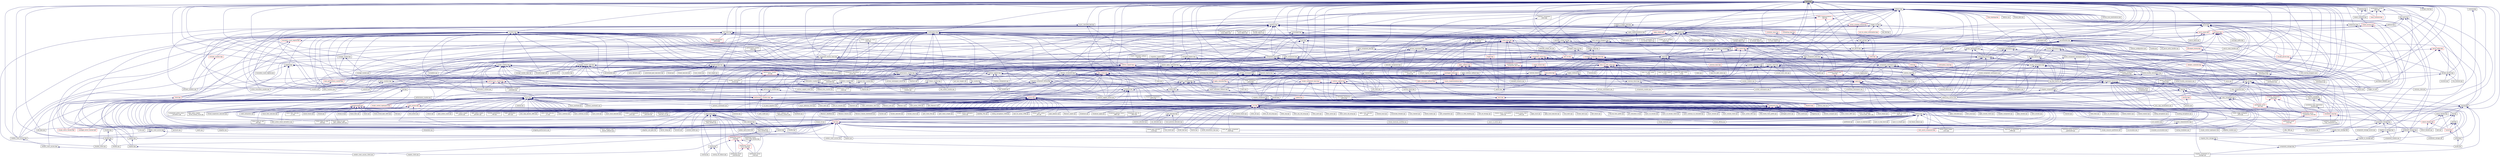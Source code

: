 digraph "name.hpp"
{
  edge [fontname="Helvetica",fontsize="10",labelfontname="Helvetica",labelfontsize="10"];
  node [fontname="Helvetica",fontsize="10",shape=record];
  Node99 [label="name.hpp",height=0.2,width=0.4,color="black", fillcolor="grey75", style="filled", fontcolor="black"];
  Node99 -> Node100 [dir="back",color="midnightblue",fontsize="10",style="solid",fontname="Helvetica"];
  Node100 [label="nqueen.hpp",height=0.2,width=0.4,color="black", fillcolor="white", style="filled",URL="$da/dfd/stubs_2nqueen_8hpp.html"];
  Node100 -> Node101 [dir="back",color="midnightblue",fontsize="10",style="solid",fontname="Helvetica"];
  Node101 [label="nqueen.hpp",height=0.2,width=0.4,color="black", fillcolor="white", style="filled",URL="$d0/d07/nqueen_8hpp.html"];
  Node101 -> Node102 [dir="back",color="midnightblue",fontsize="10",style="solid",fontname="Helvetica"];
  Node102 [label="nqueen_client.cpp",height=0.2,width=0.4,color="black", fillcolor="white", style="filled",URL="$d3/d5e/nqueen__client_8cpp.html"];
  Node99 -> Node103 [dir="back",color="midnightblue",fontsize="10",style="solid",fontname="Helvetica"];
  Node103 [label="random_mem_access.hpp",height=0.2,width=0.4,color="black", fillcolor="white", style="filled",URL="$d3/d32/stubs_2random__mem__access_8hpp.html"];
  Node103 -> Node104 [dir="back",color="midnightblue",fontsize="10",style="solid",fontname="Helvetica"];
  Node104 [label="random_mem_access.hpp",height=0.2,width=0.4,color="black", fillcolor="white", style="filled",URL="$db/de8/random__mem__access_8hpp.html"];
  Node104 -> Node105 [dir="back",color="midnightblue",fontsize="10",style="solid",fontname="Helvetica"];
  Node105 [label="random_mem_access_client.cpp",height=0.2,width=0.4,color="black", fillcolor="white", style="filled",URL="$df/d1b/random__mem__access__client_8cpp.html"];
  Node99 -> Node106 [dir="back",color="midnightblue",fontsize="10",style="solid",fontname="Helvetica"];
  Node106 [label="component_storage.hpp",height=0.2,width=0.4,color="black", fillcolor="white", style="filled",URL="$d0/dd6/components_2component__storage_2component__storage_8hpp.html"];
  Node106 -> Node107 [dir="back",color="midnightblue",fontsize="10",style="solid",fontname="Helvetica"];
  Node107 [label="migrate_to_storage.hpp",height=0.2,width=0.4,color="black", fillcolor="white", style="filled",URL="$da/d18/migrate__to__storage_8hpp.html"];
  Node107 -> Node108 [dir="back",color="midnightblue",fontsize="10",style="solid",fontname="Helvetica"];
  Node108 [label="component_storage.hpp",height=0.2,width=0.4,color="black", fillcolor="white", style="filled",URL="$d4/dfe/include_2component__storage_8hpp.html"];
  Node108 -> Node109 [dir="back",color="midnightblue",fontsize="10",style="solid",fontname="Helvetica"];
  Node109 [label="migrate_component_to\l_storage.cpp",height=0.2,width=0.4,color="black", fillcolor="white", style="filled",URL="$dd/d02/migrate__component__to__storage_8cpp.html"];
  Node106 -> Node108 [dir="back",color="midnightblue",fontsize="10",style="solid",fontname="Helvetica"];
  Node106 -> Node110 [dir="back",color="midnightblue",fontsize="10",style="solid",fontname="Helvetica"];
  Node110 [label="component_storage.cpp",height=0.2,width=0.4,color="black", fillcolor="white", style="filled",URL="$d4/ddf/component__storage_8cpp.html"];
  Node99 -> Node111 [dir="back",color="midnightblue",fontsize="10",style="solid",fontname="Helvetica"];
  Node111 [label="component_storage.hpp",height=0.2,width=0.4,color="black", fillcolor="white", style="filled",URL="$d6/d36/components_2component__storage_2server_2component__storage_8hpp.html"];
  Node111 -> Node106 [dir="back",color="midnightblue",fontsize="10",style="solid",fontname="Helvetica"];
  Node111 -> Node112 [dir="back",color="midnightblue",fontsize="10",style="solid",fontname="Helvetica"];
  Node112 [label="migrate_from_storage.hpp",height=0.2,width=0.4,color="black", fillcolor="white", style="filled",URL="$d3/d9f/server_2migrate__from__storage_8hpp.html"];
  Node112 -> Node113 [dir="back",color="midnightblue",fontsize="10",style="solid",fontname="Helvetica"];
  Node113 [label="migrate_from_storage.hpp",height=0.2,width=0.4,color="black", fillcolor="white", style="filled",URL="$db/d0f/migrate__from__storage_8hpp.html"];
  Node113 -> Node108 [dir="back",color="midnightblue",fontsize="10",style="solid",fontname="Helvetica"];
  Node111 -> Node114 [dir="back",color="midnightblue",fontsize="10",style="solid",fontname="Helvetica"];
  Node114 [label="migrate_to_storage.hpp",height=0.2,width=0.4,color="black", fillcolor="white", style="filled",URL="$d4/d4c/server_2migrate__to__storage_8hpp.html"];
  Node114 -> Node107 [dir="back",color="midnightblue",fontsize="10",style="solid",fontname="Helvetica"];
  Node114 -> Node115 [dir="back",color="midnightblue",fontsize="10",style="solid",fontname="Helvetica"];
  Node115 [label="component_module.cpp",height=0.2,width=0.4,color="black", fillcolor="white", style="filled",URL="$de/dc1/component__storage_2component__module_8cpp.html"];
  Node111 -> Node116 [dir="back",color="midnightblue",fontsize="10",style="solid",fontname="Helvetica"];
  Node116 [label="component_storage_server.cpp",height=0.2,width=0.4,color="black", fillcolor="white", style="filled",URL="$d4/dcb/component__storage__server_8cpp.html"];
  Node99 -> Node117 [dir="back",color="midnightblue",fontsize="10",style="solid",fontname="Helvetica"];
  Node117 [label="view_element.hpp",height=0.2,width=0.4,color="black", fillcolor="white", style="filled",URL="$de/d49/view__element_8hpp.html"];
  Node117 -> Node118 [dir="back",color="midnightblue",fontsize="10",style="solid",fontname="Helvetica"];
  Node118 [label="partitioned_vector\l_local_view_iterator.hpp",height=0.2,width=0.4,color="black", fillcolor="white", style="filled",URL="$d2/dd5/partitioned__vector__local__view__iterator_8hpp.html"];
  Node118 -> Node119 [dir="back",color="midnightblue",fontsize="10",style="solid",fontname="Helvetica"];
  Node119 [label="partitioned_vector\l_local_view.hpp",height=0.2,width=0.4,color="red", fillcolor="white", style="filled",URL="$d3/de6/partitioned__vector__local__view_8hpp.html"];
  Node119 -> Node121 [dir="back",color="midnightblue",fontsize="10",style="solid",fontname="Helvetica"];
  Node121 [label="partitioned_vector\l_subview.cpp",height=0.2,width=0.4,color="black", fillcolor="white", style="filled",URL="$dc/d09/partitioned__vector__subview_8cpp.html"];
  Node119 -> Node122 [dir="back",color="midnightblue",fontsize="10",style="solid",fontname="Helvetica"];
  Node122 [label="partitioned_vector\l_view.cpp",height=0.2,width=0.4,color="black", fillcolor="white", style="filled",URL="$d9/dcf/partitioned__vector__view_8cpp.html"];
  Node117 -> Node124 [dir="back",color="midnightblue",fontsize="10",style="solid",fontname="Helvetica"];
  Node124 [label="partitioned_vector\l_view_iterator.hpp",height=0.2,width=0.4,color="black", fillcolor="white", style="filled",URL="$df/d4b/partitioned__vector__view__iterator_8hpp.html"];
  Node124 -> Node125 [dir="back",color="midnightblue",fontsize="10",style="solid",fontname="Helvetica"];
  Node125 [label="partitioned_vector\l_view.hpp",height=0.2,width=0.4,color="red", fillcolor="white", style="filled",URL="$da/dc2/components_2containers_2partitioned__vector_2partitioned__vector__view_8hpp.html"];
  Node125 -> Node126 [dir="back",color="midnightblue",fontsize="10",style="solid",fontname="Helvetica"];
  Node126 [label="coarray.hpp",height=0.2,width=0.4,color="black", fillcolor="white", style="filled",URL="$d0/da7/coarray_8hpp.html"];
  Node126 -> Node127 [dir="back",color="midnightblue",fontsize="10",style="solid",fontname="Helvetica"];
  Node127 [label="coarray.cpp",height=0.2,width=0.4,color="black", fillcolor="white", style="filled",URL="$d8/d2c/coarray_8cpp.html"];
  Node126 -> Node128 [dir="back",color="midnightblue",fontsize="10",style="solid",fontname="Helvetica"];
  Node128 [label="coarray_all_reduce.cpp",height=0.2,width=0.4,color="black", fillcolor="white", style="filled",URL="$da/ddb/coarray__all__reduce_8cpp.html"];
  Node125 -> Node119 [dir="back",color="midnightblue",fontsize="10",style="solid",fontname="Helvetica"];
  Node125 -> Node121 [dir="back",color="midnightblue",fontsize="10",style="solid",fontname="Helvetica"];
  Node125 -> Node122 [dir="back",color="midnightblue",fontsize="10",style="solid",fontname="Helvetica"];
  Node99 -> Node129 [dir="back",color="midnightblue",fontsize="10",style="solid",fontname="Helvetica"];
  Node129 [label="naming.hpp",height=0.2,width=0.4,color="black", fillcolor="white", style="filled",URL="$dd/d43/naming_8hpp.html"];
  Node129 -> Node130 [dir="back",color="midnightblue",fontsize="10",style="solid",fontname="Helvetica"];
  Node130 [label="row.hpp",height=0.2,width=0.4,color="black", fillcolor="white", style="filled",URL="$dc/d69/row_8hpp.html"];
  Node130 -> Node131 [dir="back",color="midnightblue",fontsize="10",style="solid",fontname="Helvetica"];
  Node131 [label="grid.hpp",height=0.2,width=0.4,color="black", fillcolor="white", style="filled",URL="$dc/d8a/grid_8hpp.html"];
  Node131 -> Node132 [dir="back",color="midnightblue",fontsize="10",style="solid",fontname="Helvetica"];
  Node132 [label="jacobi.cpp",height=0.2,width=0.4,color="black", fillcolor="white", style="filled",URL="$d2/d27/jacobi_8cpp.html"];
  Node131 -> Node133 [dir="back",color="midnightblue",fontsize="10",style="solid",fontname="Helvetica"];
  Node133 [label="solver.hpp",height=0.2,width=0.4,color="red", fillcolor="white", style="filled",URL="$db/d9a/server_2solver_8hpp.html"];
  Node133 -> Node134 [dir="back",color="midnightblue",fontsize="10",style="solid",fontname="Helvetica"];
  Node134 [label="solver.hpp",height=0.2,width=0.4,color="black", fillcolor="white", style="filled",URL="$d2/d1c/solver_8hpp.html"];
  Node134 -> Node132 [dir="back",color="midnightblue",fontsize="10",style="solid",fontname="Helvetica"];
  Node131 -> Node134 [dir="back",color="midnightblue",fontsize="10",style="solid",fontname="Helvetica"];
  Node131 -> Node136 [dir="back",color="midnightblue",fontsize="10",style="solid",fontname="Helvetica"];
  Node136 [label="grid.cpp",height=0.2,width=0.4,color="black", fillcolor="white", style="filled",URL="$d6/d1b/jacobi__component_2grid_8cpp.html"];
  Node130 -> Node137 [dir="back",color="midnightblue",fontsize="10",style="solid",fontname="Helvetica"];
  Node137 [label="stencil_iterator.hpp",height=0.2,width=0.4,color="red", fillcolor="white", style="filled",URL="$dc/d5c/server_2stencil__iterator_8hpp.html"];
  Node137 -> Node133 [dir="back",color="midnightblue",fontsize="10",style="solid",fontname="Helvetica"];
  Node137 -> Node139 [dir="back",color="midnightblue",fontsize="10",style="solid",fontname="Helvetica"];
  Node139 [label="stencil_iterator.cpp",height=0.2,width=0.4,color="black", fillcolor="white", style="filled",URL="$d7/d71/stencil__iterator_8cpp.html"];
  Node130 -> Node136 [dir="back",color="midnightblue",fontsize="10",style="solid",fontname="Helvetica"];
  Node129 -> Node140 [dir="back",color="midnightblue",fontsize="10",style="solid",fontname="Helvetica"];
  Node140 [label="stencil_iterator.hpp",height=0.2,width=0.4,color="black", fillcolor="white", style="filled",URL="$d4/dc8/stencil__iterator_8hpp.html"];
  Node140 -> Node133 [dir="back",color="midnightblue",fontsize="10",style="solid",fontname="Helvetica"];
  Node140 -> Node137 [dir="back",color="midnightblue",fontsize="10",style="solid",fontname="Helvetica"];
  Node140 -> Node139 [dir="back",color="midnightblue",fontsize="10",style="solid",fontname="Helvetica"];
  Node129 -> Node134 [dir="back",color="midnightblue",fontsize="10",style="solid",fontname="Helvetica"];
  Node129 -> Node141 [dir="back",color="midnightblue",fontsize="10",style="solid",fontname="Helvetica"];
  Node141 [label="runtime.hpp",height=0.2,width=0.4,color="black", fillcolor="white", style="filled",URL="$d5/d15/include_2runtime_8hpp.html"];
  Node141 -> Node142 [dir="back",color="midnightblue",fontsize="10",style="solid",fontname="Helvetica"];
  Node142 [label="async_io_action.cpp",height=0.2,width=0.4,color="black", fillcolor="white", style="filled",URL="$d3/df5/async__io__action_8cpp.html"];
  Node141 -> Node143 [dir="back",color="midnightblue",fontsize="10",style="solid",fontname="Helvetica"];
  Node143 [label="async_io_external.cpp",height=0.2,width=0.4,color="black", fillcolor="white", style="filled",URL="$da/d9a/async__io__external_8cpp.html"];
  Node141 -> Node144 [dir="back",color="midnightblue",fontsize="10",style="solid",fontname="Helvetica"];
  Node144 [label="async_io_low_level.cpp",height=0.2,width=0.4,color="black", fillcolor="white", style="filled",URL="$dc/d10/async__io__low__level_8cpp.html"];
  Node141 -> Node145 [dir="back",color="midnightblue",fontsize="10",style="solid",fontname="Helvetica"];
  Node145 [label="async_io_simple.cpp",height=0.2,width=0.4,color="black", fillcolor="white", style="filled",URL="$da/db7/async__io__simple_8cpp.html"];
  Node141 -> Node146 [dir="back",color="midnightblue",fontsize="10",style="solid",fontname="Helvetica"];
  Node146 [label="rnd_future_reduce.cpp",height=0.2,width=0.4,color="black", fillcolor="white", style="filled",URL="$d1/db5/rnd__future__reduce_8cpp.html"];
  Node141 -> Node147 [dir="back",color="midnightblue",fontsize="10",style="solid",fontname="Helvetica"];
  Node147 [label="oversubscribing_resource\l_partitioner.cpp",height=0.2,width=0.4,color="black", fillcolor="white", style="filled",URL="$dd/dee/oversubscribing__resource__partitioner_8cpp.html"];
  Node141 -> Node148 [dir="back",color="midnightblue",fontsize="10",style="solid",fontname="Helvetica"];
  Node148 [label="system_characteristics.hpp",height=0.2,width=0.4,color="black", fillcolor="white", style="filled",URL="$d0/d07/system__characteristics_8hpp.html"];
  Node148 -> Node147 [dir="back",color="midnightblue",fontsize="10",style="solid",fontname="Helvetica"];
  Node148 -> Node149 [dir="back",color="midnightblue",fontsize="10",style="solid",fontname="Helvetica"];
  Node149 [label="simple_resource_partitioner.cpp",height=0.2,width=0.4,color="black", fillcolor="white", style="filled",URL="$d5/df9/simple__resource__partitioner_8cpp.html"];
  Node141 -> Node149 [dir="back",color="midnightblue",fontsize="10",style="solid",fontname="Helvetica"];
  Node141 -> Node150 [dir="back",color="midnightblue",fontsize="10",style="solid",fontname="Helvetica"];
  Node150 [label="hpx.hpp",height=0.2,width=0.4,color="red", fillcolor="white", style="filled",URL="$d0/daa/hpx_8hpp.html"];
  Node150 -> Node162 [dir="back",color="midnightblue",fontsize="10",style="solid",fontname="Helvetica"];
  Node162 [label="accumulator.cpp",height=0.2,width=0.4,color="black", fillcolor="white", style="filled",URL="$d1/d81/accumulator_8cpp.html"];
  Node150 -> Node170 [dir="back",color="midnightblue",fontsize="10",style="solid",fontname="Helvetica"];
  Node170 [label="template_accumulator.cpp",height=0.2,width=0.4,color="black", fillcolor="white", style="filled",URL="$d0/d4a/template__accumulator_8cpp.html"];
  Node150 -> Node171 [dir="back",color="midnightblue",fontsize="10",style="solid",fontname="Helvetica"];
  Node171 [label="allgather_module.cpp",height=0.2,width=0.4,color="black", fillcolor="white", style="filled",URL="$df/de4/allgather__module_8cpp.html"];
  Node150 -> Node172 [dir="back",color="midnightblue",fontsize="10",style="solid",fontname="Helvetica"];
  Node172 [label="allgather.cpp",height=0.2,width=0.4,color="black", fillcolor="white", style="filled",URL="$d7/d06/allgather_8cpp.html"];
  Node150 -> Node173 [dir="back",color="midnightblue",fontsize="10",style="solid",fontname="Helvetica"];
  Node173 [label="allgather_and_gate.cpp",height=0.2,width=0.4,color="black", fillcolor="white", style="filled",URL="$d1/d56/allgather__and__gate_8cpp.html"];
  Node150 -> Node185 [dir="back",color="midnightblue",fontsize="10",style="solid",fontname="Helvetica"];
  Node185 [label="hello_world_component.hpp",height=0.2,width=0.4,color="red", fillcolor="white", style="filled",URL="$df/df0/hello__world__component_8hpp.html"];
  Node150 -> Node132 [dir="back",color="midnightblue",fontsize="10",style="solid",fontname="Helvetica"];
  Node150 -> Node136 [dir="back",color="midnightblue",fontsize="10",style="solid",fontname="Helvetica"];
  Node150 -> Node139 [dir="back",color="midnightblue",fontsize="10",style="solid",fontname="Helvetica"];
  Node150 -> Node197 [dir="back",color="midnightblue",fontsize="10",style="solid",fontname="Helvetica"];
  Node197 [label="jacobi_hpx.cpp",height=0.2,width=0.4,color="black", fillcolor="white", style="filled",URL="$d8/d72/jacobi__hpx_8cpp.html"];
  Node150 -> Node199 [dir="back",color="midnightblue",fontsize="10",style="solid",fontname="Helvetica"];
  Node199 [label="jacobi_nonuniform_hpx.cpp",height=0.2,width=0.4,color="black", fillcolor="white", style="filled",URL="$de/d56/jacobi__nonuniform__hpx_8cpp.html"];
  Node150 -> Node200 [dir="back",color="midnightblue",fontsize="10",style="solid",fontname="Helvetica"];
  Node200 [label="nqueen.cpp",height=0.2,width=0.4,color="black", fillcolor="white", style="filled",URL="$db/dca/nqueen_8cpp.html"];
  Node150 -> Node201 [dir="back",color="midnightblue",fontsize="10",style="solid",fontname="Helvetica"];
  Node201 [label="nqueen.hpp",height=0.2,width=0.4,color="black", fillcolor="white", style="filled",URL="$de/d58/server_2nqueen_8hpp.html"];
  Node201 -> Node200 [dir="back",color="midnightblue",fontsize="10",style="solid",fontname="Helvetica"];
  Node201 -> Node100 [dir="back",color="midnightblue",fontsize="10",style="solid",fontname="Helvetica"];
  Node150 -> Node102 [dir="back",color="midnightblue",fontsize="10",style="solid",fontname="Helvetica"];
  Node150 -> Node202 [dir="back",color="midnightblue",fontsize="10",style="solid",fontname="Helvetica"];
  Node202 [label="sine.cpp",height=0.2,width=0.4,color="black", fillcolor="white", style="filled",URL="$d3/d0d/server_2sine_8cpp.html"];
  Node150 -> Node212 [dir="back",color="midnightblue",fontsize="10",style="solid",fontname="Helvetica"];
  Node212 [label="factorial.cpp",height=0.2,width=0.4,color="black", fillcolor="white", style="filled",URL="$d9/d00/factorial_8cpp.html"];
  Node150 -> Node213 [dir="back",color="midnightblue",fontsize="10",style="solid",fontname="Helvetica"];
  Node213 [label="file_serialization.cpp",height=0.2,width=0.4,color="black", fillcolor="white", style="filled",URL="$de/d58/file__serialization_8cpp.html"];
  Node150 -> Node219 [dir="back",color="midnightblue",fontsize="10",style="solid",fontname="Helvetica"];
  Node219 [label="quicksort.cpp",height=0.2,width=0.4,color="black", fillcolor="white", style="filled",URL="$d3/d1e/quicksort_8cpp.html"];
  Node150 -> Node227 [dir="back",color="midnightblue",fontsize="10",style="solid",fontname="Helvetica"];
  Node227 [label="random_mem_access.cpp",height=0.2,width=0.4,color="black", fillcolor="white", style="filled",URL="$d1/d51/random__mem__access_8cpp.html"];
  Node150 -> Node228 [dir="back",color="midnightblue",fontsize="10",style="solid",fontname="Helvetica"];
  Node228 [label="random_mem_access.hpp",height=0.2,width=0.4,color="black", fillcolor="white", style="filled",URL="$d0/d19/server_2random__mem__access_8hpp.html"];
  Node228 -> Node227 [dir="back",color="midnightblue",fontsize="10",style="solid",fontname="Helvetica"];
  Node228 -> Node103 [dir="back",color="midnightblue",fontsize="10",style="solid",fontname="Helvetica"];
  Node150 -> Node105 [dir="back",color="midnightblue",fontsize="10",style="solid",fontname="Helvetica"];
  Node150 -> Node147 [dir="back",color="midnightblue",fontsize="10",style="solid",fontname="Helvetica"];
  Node150 -> Node149 [dir="back",color="midnightblue",fontsize="10",style="solid",fontname="Helvetica"];
  Node150 -> Node232 [dir="back",color="midnightblue",fontsize="10",style="solid",fontname="Helvetica"];
  Node232 [label="interpolator.cpp",height=0.2,width=0.4,color="black", fillcolor="white", style="filled",URL="$d5/d02/interpolator_8cpp.html"];
  Node150 -> Node243 [dir="back",color="midnightblue",fontsize="10",style="solid",fontname="Helvetica"];
  Node243 [label="startup_shutdown.cpp",height=0.2,width=0.4,color="black", fillcolor="white", style="filled",URL="$d3/dfc/server_2startup__shutdown_8cpp.html"];
  Node150 -> Node246 [dir="back",color="midnightblue",fontsize="10",style="solid",fontname="Helvetica"];
  Node246 [label="throttle.cpp",height=0.2,width=0.4,color="black", fillcolor="white", style="filled",URL="$de/d56/server_2throttle_8cpp.html"];
  Node150 -> Node248 [dir="back",color="midnightblue",fontsize="10",style="solid",fontname="Helvetica"];
  Node248 [label="throttle.hpp",height=0.2,width=0.4,color="black", fillcolor="white", style="filled",URL="$d5/dec/stubs_2throttle_8hpp.html"];
  Node248 -> Node249 [dir="back",color="midnightblue",fontsize="10",style="solid",fontname="Helvetica"];
  Node249 [label="throttle.hpp",height=0.2,width=0.4,color="black", fillcolor="white", style="filled",URL="$d2/d2e/throttle_8hpp.html"];
  Node249 -> Node250 [dir="back",color="midnightblue",fontsize="10",style="solid",fontname="Helvetica"];
  Node250 [label="throttle.cpp",height=0.2,width=0.4,color="black", fillcolor="white", style="filled",URL="$db/d02/throttle_8cpp.html"];
  Node249 -> Node251 [dir="back",color="midnightblue",fontsize="10",style="solid",fontname="Helvetica"];
  Node251 [label="throttle_client.cpp",height=0.2,width=0.4,color="black", fillcolor="white", style="filled",URL="$d0/db7/throttle__client_8cpp.html"];
  Node150 -> Node250 [dir="back",color="midnightblue",fontsize="10",style="solid",fontname="Helvetica"];
  Node150 -> Node249 [dir="back",color="midnightblue",fontsize="10",style="solid",fontname="Helvetica"];
  Node150 -> Node261 [dir="back",color="midnightblue",fontsize="10",style="solid",fontname="Helvetica"];
  Node261 [label="simple_central_tuplespace.cpp",height=0.2,width=0.4,color="black", fillcolor="white", style="filled",URL="$d3/dec/simple__central__tuplespace_8cpp.html"];
  Node150 -> Node294 [dir="back",color="midnightblue",fontsize="10",style="solid",fontname="Helvetica"];
  Node294 [label="pingpong_performance.cpp",height=0.2,width=0.4,color="black", fillcolor="white", style="filled",URL="$de/d03/pingpong__performance_8cpp.html"];
  Node150 -> Node303 [dir="back",color="midnightblue",fontsize="10",style="solid",fontname="Helvetica"];
  Node303 [label="duplicate_id_registration\l_1596.cpp",height=0.2,width=0.4,color="black", fillcolor="white", style="filled",URL="$db/d8d/duplicate__id__registration__1596_8cpp.html"];
  Node150 -> Node306 [dir="back",color="midnightblue",fontsize="10",style="solid",fontname="Helvetica"];
  Node306 [label="send_gid_keep_component\l_1624.cpp",height=0.2,width=0.4,color="black", fillcolor="white", style="filled",URL="$d9/d49/send__gid__keep__component__1624_8cpp.html"];
  Node150 -> Node324 [dir="back",color="midnightblue",fontsize="10",style="solid",fontname="Helvetica"];
  Node324 [label="after_588.cpp",height=0.2,width=0.4,color="black", fillcolor="white", style="filled",URL="$dc/dc0/after__588_8cpp.html"];
  Node150 -> Node325 [dir="back",color="midnightblue",fontsize="10",style="solid",fontname="Helvetica"];
  Node325 [label="async_callback_with\l_bound_callback.cpp",height=0.2,width=0.4,color="black", fillcolor="white", style="filled",URL="$d2/dae/async__callback__with__bound__callback_8cpp.html"];
  Node150 -> Node327 [dir="back",color="midnightblue",fontsize="10",style="solid",fontname="Helvetica"];
  Node327 [label="barrier_hang.cpp",height=0.2,width=0.4,color="black", fillcolor="white", style="filled",URL="$dd/d8b/barrier__hang_8cpp.html"];
  Node150 -> Node353 [dir="back",color="midnightblue",fontsize="10",style="solid",fontname="Helvetica"];
  Node353 [label="shared_stated_leaked\l_1211.cpp",height=0.2,width=0.4,color="black", fillcolor="white", style="filled",URL="$dc/dce/shared__stated__leaked__1211_8cpp.html"];
  Node150 -> Node377 [dir="back",color="midnightblue",fontsize="10",style="solid",fontname="Helvetica"];
  Node377 [label="thread_pool_executor\l_1114.cpp",height=0.2,width=0.4,color="black", fillcolor="white", style="filled",URL="$d8/d63/thread__pool__executor__1114_8cpp.html"];
  Node150 -> Node403 [dir="back",color="midnightblue",fontsize="10",style="solid",fontname="Helvetica"];
  Node403 [label="managed_refcnt_checker.hpp",height=0.2,width=0.4,color="red", fillcolor="white", style="filled",URL="$d3/d77/stubs_2managed__refcnt__checker_8hpp.html"];
  Node150 -> Node407 [dir="back",color="midnightblue",fontsize="10",style="solid",fontname="Helvetica"];
  Node407 [label="simple_refcnt_checker.hpp",height=0.2,width=0.4,color="red", fillcolor="white", style="filled",URL="$da/d8e/stubs_2simple__refcnt__checker_8hpp.html"];
  Node150 -> Node410 [dir="back",color="midnightblue",fontsize="10",style="solid",fontname="Helvetica"];
  Node410 [label="gid_type.cpp",height=0.2,width=0.4,color="black", fillcolor="white", style="filled",URL="$d4/d63/gid__type_8cpp.html"];
  Node150 -> Node416 [dir="back",color="midnightblue",fontsize="10",style="solid",fontname="Helvetica"];
  Node416 [label="await.cpp",height=0.2,width=0.4,color="black", fillcolor="white", style="filled",URL="$d6/d41/await_8cpp.html"];
  Node150 -> Node417 [dir="back",color="midnightblue",fontsize="10",style="solid",fontname="Helvetica"];
  Node417 [label="barrier.cpp",height=0.2,width=0.4,color="black", fillcolor="white", style="filled",URL="$df/d63/tests_2unit_2lcos_2barrier_8cpp.html"];
  Node150 -> Node423 [dir="back",color="midnightblue",fontsize="10",style="solid",fontname="Helvetica"];
  Node423 [label="global_spmd_block.cpp",height=0.2,width=0.4,color="black", fillcolor="white", style="filled",URL="$da/d4f/global__spmd__block_8cpp.html"];
  Node150 -> Node429 [dir="back",color="midnightblue",fontsize="10",style="solid",fontname="Helvetica"];
  Node429 [label="local_event.cpp",height=0.2,width=0.4,color="black", fillcolor="white", style="filled",URL="$df/d9a/local__event_8cpp.html"];
  Node150 -> Node646 [dir="back",color="midnightblue",fontsize="10",style="solid",fontname="Helvetica"];
  Node646 [label="serialize_buffer.cpp",height=0.2,width=0.4,color="black", fillcolor="white", style="filled",URL="$d1/d00/serialize__buffer_8cpp.html"];
  Node141 -> Node654 [dir="back",color="midnightblue",fontsize="10",style="solid",fontname="Helvetica"];
  Node654 [label="partitioner.cpp",height=0.2,width=0.4,color="black", fillcolor="white", style="filled",URL="$d6/dab/partitioner_8cpp.html"];
  Node141 -> Node655 [dir="back",color="midnightblue",fontsize="10",style="solid",fontname="Helvetica"];
  Node655 [label="plain_action_move_semantics.cpp",height=0.2,width=0.4,color="black", fillcolor="white", style="filled",URL="$db/d0f/plain__action__move__semantics_8cpp.html"];
  Node141 -> Node656 [dir="back",color="midnightblue",fontsize="10",style="solid",fontname="Helvetica"];
  Node656 [label="future_hang_on_get\l_629.cpp",height=0.2,width=0.4,color="black", fillcolor="white", style="filled",URL="$d6/dfd/future__hang__on__get__629_8cpp.html"];
  Node141 -> Node657 [dir="back",color="midnightblue",fontsize="10",style="solid",fontname="Helvetica"];
  Node657 [label="future_hang_on_then\l_629.cpp",height=0.2,width=0.4,color="black", fillcolor="white", style="filled",URL="$d1/ddc/future__hang__on__then__629_8cpp.html"];
  Node141 -> Node658 [dir="back",color="midnightblue",fontsize="10",style="solid",fontname="Helvetica"];
  Node658 [label="future_hang_on_wait\l_with_callback_629.cpp",height=0.2,width=0.4,color="black", fillcolor="white", style="filled",URL="$d0/d0e/future__hang__on__wait__with__callback__629_8cpp.html"];
  Node141 -> Node659 [dir="back",color="midnightblue",fontsize="10",style="solid",fontname="Helvetica"];
  Node659 [label="all_counters.cpp",height=0.2,width=0.4,color="black", fillcolor="white", style="filled",URL="$d1/d66/all__counters_8cpp.html"];
  Node141 -> Node660 [dir="back",color="midnightblue",fontsize="10",style="solid",fontname="Helvetica"];
  Node660 [label="thread_affinity.cpp",height=0.2,width=0.4,color="black", fillcolor="white", style="filled",URL="$da/dce/thread__affinity_8cpp.html"];
  Node141 -> Node661 [dir="back",color="midnightblue",fontsize="10",style="solid",fontname="Helvetica"];
  Node661 [label="thread_mf.cpp",height=0.2,width=0.4,color="black", fillcolor="white", style="filled",URL="$da/d21/thread__mf_8cpp.html"];
  Node141 -> Node662 [dir="back",color="midnightblue",fontsize="10",style="solid",fontname="Helvetica"];
  Node662 [label="thread_stacksize.cpp",height=0.2,width=0.4,color="black", fillcolor="white", style="filled",URL="$df/d43/thread__stacksize_8cpp.html"];
  Node141 -> Node663 [dir="back",color="midnightblue",fontsize="10",style="solid",fontname="Helvetica"];
  Node663 [label="thread_stacksize_overflow.cpp",height=0.2,width=0.4,color="black", fillcolor="white", style="filled",URL="$d3/dc0/thread__stacksize__overflow_8cpp.html"];
  Node129 -> Node109 [dir="back",color="midnightblue",fontsize="10",style="solid",fontname="Helvetica"];
  Node129 -> Node659 [dir="back",color="midnightblue",fontsize="10",style="solid",fontname="Helvetica"];
  Node99 -> Node664 [dir="back",color="midnightblue",fontsize="10",style="solid",fontname="Helvetica"];
  Node664 [label="broadcast.hpp",height=0.2,width=0.4,color="black", fillcolor="white", style="filled",URL="$d8/d93/hpx_2lcos_2broadcast_8hpp.html"];
  Node664 -> Node665 [dir="back",color="midnightblue",fontsize="10",style="solid",fontname="Helvetica"];
  Node665 [label="spmd_block.hpp",height=0.2,width=0.4,color="black", fillcolor="white", style="filled",URL="$d3/d34/lcos_2spmd__block_8hpp.html"];
  Node665 -> Node126 [dir="back",color="midnightblue",fontsize="10",style="solid",fontname="Helvetica"];
  Node665 -> Node117 [dir="back",color="midnightblue",fontsize="10",style="solid",fontname="Helvetica"];
  Node665 -> Node125 [dir="back",color="midnightblue",fontsize="10",style="solid",fontname="Helvetica"];
  Node665 -> Node127 [dir="back",color="midnightblue",fontsize="10",style="solid",fontname="Helvetica"];
  Node665 -> Node128 [dir="back",color="midnightblue",fontsize="10",style="solid",fontname="Helvetica"];
  Node665 -> Node121 [dir="back",color="midnightblue",fontsize="10",style="solid",fontname="Helvetica"];
  Node665 -> Node122 [dir="back",color="midnightblue",fontsize="10",style="solid",fontname="Helvetica"];
  Node665 -> Node123 [dir="back",color="midnightblue",fontsize="10",style="solid",fontname="Helvetica"];
  Node123 [label="partitioned_vector\l_view_iterator.cpp",height=0.2,width=0.4,color="black", fillcolor="white", style="filled",URL="$d6/d94/partitioned__vector__view__iterator_8cpp.html"];
  Node665 -> Node423 [dir="back",color="midnightblue",fontsize="10",style="solid",fontname="Helvetica"];
  Node664 -> Node666 [dir="back",color="midnightblue",fontsize="10",style="solid",fontname="Helvetica"];
  Node666 [label="addressing_service.cpp",height=0.2,width=0.4,color="black", fillcolor="white", style="filled",URL="$d7/d38/addressing__service_8cpp.html"];
  Node664 -> Node667 [dir="back",color="midnightblue",fontsize="10",style="solid",fontname="Helvetica"];
  Node667 [label="runtime_support_server.cpp",height=0.2,width=0.4,color="black", fillcolor="white", style="filled",URL="$de/d5c/runtime__support__server_8cpp.html"];
  Node664 -> Node327 [dir="back",color="midnightblue",fontsize="10",style="solid",fontname="Helvetica"];
  Node664 -> Node668 [dir="back",color="midnightblue",fontsize="10",style="solid",fontname="Helvetica"];
  Node668 [label="broadcast_unwrap_future\l_2885.cpp",height=0.2,width=0.4,color="black", fillcolor="white", style="filled",URL="$da/df6/broadcast__unwrap__future__2885_8cpp.html"];
  Node664 -> Node669 [dir="back",color="midnightblue",fontsize="10",style="solid",fontname="Helvetica"];
  Node669 [label="broadcast_wait_for\l_2822.cpp",height=0.2,width=0.4,color="black", fillcolor="white", style="filled",URL="$dd/de7/broadcast__wait__for__2822_8cpp.html"];
  Node664 -> Node670 [dir="back",color="midnightblue",fontsize="10",style="solid",fontname="Helvetica"];
  Node670 [label="broadcast.cpp",height=0.2,width=0.4,color="black", fillcolor="white", style="filled",URL="$d8/d8b/broadcast_8cpp.html"];
  Node664 -> Node671 [dir="back",color="midnightblue",fontsize="10",style="solid",fontname="Helvetica"];
  Node671 [label="broadcast_apply.cpp",height=0.2,width=0.4,color="black", fillcolor="white", style="filled",URL="$dd/de8/broadcast__apply_8cpp.html"];
  Node99 -> Node672 [dir="back",color="midnightblue",fontsize="10",style="solid",fontname="Helvetica"];
  Node672 [label="async_colocated.hpp",height=0.2,width=0.4,color="black", fillcolor="white", style="filled",URL="$d3/d0f/async__colocated_8hpp.html"];
  Node672 -> Node673 [dir="back",color="midnightblue",fontsize="10",style="solid",fontname="Helvetica"];
  Node673 [label="async.hpp",height=0.2,width=0.4,color="black", fillcolor="white", style="filled",URL="$d4/d59/include_2async_8hpp.html"];
  Node673 -> Node172 [dir="back",color="midnightblue",fontsize="10",style="solid",fontname="Helvetica"];
  Node673 -> Node173 [dir="back",color="midnightblue",fontsize="10",style="solid",fontname="Helvetica"];
  Node673 -> Node674 [dir="back",color="midnightblue",fontsize="10",style="solid",fontname="Helvetica"];
  Node674 [label="apex_fibonacci.cpp",height=0.2,width=0.4,color="black", fillcolor="white", style="filled",URL="$de/de1/apex__fibonacci_8cpp.html"];
  Node673 -> Node675 [dir="back",color="midnightblue",fontsize="10",style="solid",fontname="Helvetica"];
  Node675 [label="apex_policy_engine\l_active_thread_count.cpp",height=0.2,width=0.4,color="black", fillcolor="white", style="filled",URL="$d5/d01/apex__policy__engine__active__thread__count_8cpp.html"];
  Node673 -> Node676 [dir="back",color="midnightblue",fontsize="10",style="solid",fontname="Helvetica"];
  Node676 [label="apex_policy_engine\l_events.cpp",height=0.2,width=0.4,color="black", fillcolor="white", style="filled",URL="$df/d0f/apex__policy__engine__events_8cpp.html"];
  Node673 -> Node677 [dir="back",color="midnightblue",fontsize="10",style="solid",fontname="Helvetica"];
  Node677 [label="apex_policy_engine\l_periodic.cpp",height=0.2,width=0.4,color="black", fillcolor="white", style="filled",URL="$d5/d7b/apex__policy__engine__periodic_8cpp.html"];
  Node673 -> Node100 [dir="back",color="midnightblue",fontsize="10",style="solid",fontname="Helvetica"];
  Node673 -> Node678 [dir="back",color="midnightblue",fontsize="10",style="solid",fontname="Helvetica"];
  Node678 [label="1d_wave_equation.cpp",height=0.2,width=0.4,color="black", fillcolor="white", style="filled",URL="$da/dab/1d__wave__equation_8cpp.html"];
  Node673 -> Node212 [dir="back",color="midnightblue",fontsize="10",style="solid",fontname="Helvetica"];
  Node673 -> Node679 [dir="back",color="midnightblue",fontsize="10",style="solid",fontname="Helvetica"];
  Node679 [label="fibonacci.cpp",height=0.2,width=0.4,color="black", fillcolor="white", style="filled",URL="$d9/d89/fibonacci_8cpp.html"];
  Node673 -> Node680 [dir="back",color="midnightblue",fontsize="10",style="solid",fontname="Helvetica"];
  Node680 [label="fibonacci_one.cpp",height=0.2,width=0.4,color="black", fillcolor="white", style="filled",URL="$d8/d78/fibonacci__one_8cpp.html"];
  Node673 -> Node681 [dir="back",color="midnightblue",fontsize="10",style="solid",fontname="Helvetica"];
  Node681 [label="print_to_console.cpp",height=0.2,width=0.4,color="black", fillcolor="white", style="filled",URL="$d7/de6/print__to__console_8cpp.html"];
  Node673 -> Node219 [dir="back",color="midnightblue",fontsize="10",style="solid",fontname="Helvetica"];
  Node673 -> Node682 [dir="back",color="midnightblue",fontsize="10",style="solid",fontname="Helvetica"];
  Node682 [label="sierpinski.cpp",height=0.2,width=0.4,color="black", fillcolor="white", style="filled",URL="$d3/d7e/sierpinski_8cpp.html"];
  Node673 -> Node103 [dir="back",color="midnightblue",fontsize="10",style="solid",fontname="Helvetica"];
  Node673 -> Node232 [dir="back",color="midnightblue",fontsize="10",style="solid",fontname="Helvetica"];
  Node673 -> Node262 [dir="back",color="midnightblue",fontsize="10",style="solid",fontname="Helvetica"];
  Node262 [label="simple_central_tuplespace.hpp",height=0.2,width=0.4,color="red", fillcolor="white", style="filled",URL="$d0/d4b/stubs_2simple__central__tuplespace_8hpp.html"];
  Node673 -> Node683 [dir="back",color="midnightblue",fontsize="10",style="solid",fontname="Helvetica"];
  Node683 [label="lcos.hpp",height=0.2,width=0.4,color="red", fillcolor="white", style="filled",URL="$d5/deb/lcos_8hpp.html"];
  Node683 -> Node173 [dir="back",color="midnightblue",fontsize="10",style="solid",fontname="Helvetica"];
  Node683 -> Node684 [dir="back",color="midnightblue",fontsize="10",style="solid",fontname="Helvetica"];
  Node684 [label="apex_balance.cpp",height=0.2,width=0.4,color="black", fillcolor="white", style="filled",URL="$d4/d8e/apex__balance_8cpp.html"];
  Node683 -> Node675 [dir="back",color="midnightblue",fontsize="10",style="solid",fontname="Helvetica"];
  Node683 -> Node676 [dir="back",color="midnightblue",fontsize="10",style="solid",fontname="Helvetica"];
  Node683 -> Node677 [dir="back",color="midnightblue",fontsize="10",style="solid",fontname="Helvetica"];
  Node683 -> Node685 [dir="back",color="midnightblue",fontsize="10",style="solid",fontname="Helvetica"];
  Node685 [label="heartbeat.cpp",height=0.2,width=0.4,color="black", fillcolor="white", style="filled",URL="$d8/d98/heartbeat_8cpp.html"];
  Node683 -> Node185 [dir="back",color="midnightblue",fontsize="10",style="solid",fontname="Helvetica"];
  Node683 -> Node130 [dir="back",color="midnightblue",fontsize="10",style="solid",fontname="Helvetica"];
  Node683 -> Node140 [dir="back",color="midnightblue",fontsize="10",style="solid",fontname="Helvetica"];
  Node683 -> Node137 [dir="back",color="midnightblue",fontsize="10",style="solid",fontname="Helvetica"];
  Node683 -> Node197 [dir="back",color="midnightblue",fontsize="10",style="solid",fontname="Helvetica"];
  Node683 -> Node199 [dir="back",color="midnightblue",fontsize="10",style="solid",fontname="Helvetica"];
  Node683 -> Node686 [dir="back",color="midnightblue",fontsize="10",style="solid",fontname="Helvetica"];
  Node686 [label="enumerate_threads.cpp",height=0.2,width=0.4,color="black", fillcolor="white", style="filled",URL="$d3/dd4/enumerate__threads_8cpp.html"];
  Node683 -> Node687 [dir="back",color="midnightblue",fontsize="10",style="solid",fontname="Helvetica"];
  Node687 [label="fibonacci_await.cpp",height=0.2,width=0.4,color="black", fillcolor="white", style="filled",URL="$dc/d1c/fibonacci__await_8cpp.html"];
  Node683 -> Node688 [dir="back",color="midnightblue",fontsize="10",style="solid",fontname="Helvetica"];
  Node688 [label="fibonacci_dataflow.cpp",height=0.2,width=0.4,color="black", fillcolor="white", style="filled",URL="$df/d3d/fibonacci__dataflow_8cpp.html"];
  Node683 -> Node689 [dir="back",color="midnightblue",fontsize="10",style="solid",fontname="Helvetica"];
  Node689 [label="fibonacci_futures.cpp",height=0.2,width=0.4,color="black", fillcolor="white", style="filled",URL="$d6/de3/fibonacci__futures_8cpp.html"];
  Node683 -> Node690 [dir="back",color="midnightblue",fontsize="10",style="solid",fontname="Helvetica"];
  Node690 [label="fibonacci_futures_distributed.cpp",height=0.2,width=0.4,color="black", fillcolor="white", style="filled",URL="$d1/dc9/fibonacci__futures__distributed_8cpp.html"];
  Node683 -> Node691 [dir="back",color="midnightblue",fontsize="10",style="solid",fontname="Helvetica"];
  Node691 [label="fractals.cpp",height=0.2,width=0.4,color="black", fillcolor="white", style="filled",URL="$d8/d58/fractals_8cpp.html"];
  Node683 -> Node692 [dir="back",color="midnightblue",fontsize="10",style="solid",fontname="Helvetica"];
  Node692 [label="fractals_executor.cpp",height=0.2,width=0.4,color="black", fillcolor="white", style="filled",URL="$d9/da9/fractals__executor_8cpp.html"];
  Node683 -> Node693 [dir="back",color="midnightblue",fontsize="10",style="solid",fontname="Helvetica"];
  Node693 [label="fractals_struct.cpp",height=0.2,width=0.4,color="black", fillcolor="white", style="filled",URL="$d8/d2f/fractals__struct_8cpp.html"];
  Node683 -> Node694 [dir="back",color="midnightblue",fontsize="10",style="solid",fontname="Helvetica"];
  Node694 [label="hello_world.cpp",height=0.2,width=0.4,color="black", fillcolor="white", style="filled",URL="$d0/d67/hello__world_8cpp.html"];
  Node683 -> Node695 [dir="back",color="midnightblue",fontsize="10",style="solid",fontname="Helvetica"];
  Node695 [label="latch_local.cpp",height=0.2,width=0.4,color="black", fillcolor="white", style="filled",URL="$dd/dd3/latch__local_8cpp.html"];
  Node683 -> Node696 [dir="back",color="midnightblue",fontsize="10",style="solid",fontname="Helvetica"];
  Node696 [label="latch_remote.cpp",height=0.2,width=0.4,color="black", fillcolor="white", style="filled",URL="$df/d59/latch__remote_8cpp.html"];
  Node683 -> Node697 [dir="back",color="midnightblue",fontsize="10",style="solid",fontname="Helvetica"];
  Node697 [label="local_channel.cpp",height=0.2,width=0.4,color="black", fillcolor="white", style="filled",URL="$d0/d3e/local__channel_8cpp.html"];
  Node683 -> Node698 [dir="back",color="midnightblue",fontsize="10",style="solid",fontname="Helvetica"];
  Node698 [label="pingpong.cpp",height=0.2,width=0.4,color="black", fillcolor="white", style="filled",URL="$dd/d4d/pingpong_8cpp.html"];
  Node683 -> Node699 [dir="back",color="midnightblue",fontsize="10",style="solid",fontname="Helvetica"];
  Node699 [label="shared_mutex.cpp",height=0.2,width=0.4,color="black", fillcolor="white", style="filled",URL="$da/d0b/shared__mutex_8cpp.html"];
  Node683 -> Node700 [dir="back",color="midnightblue",fontsize="10",style="solid",fontname="Helvetica"];
  Node700 [label="wait_composition.cpp",height=0.2,width=0.4,color="black", fillcolor="white", style="filled",URL="$d6/d13/wait__composition_8cpp.html"];
  Node683 -> Node239 [dir="back",color="midnightblue",fontsize="10",style="solid",fontname="Helvetica"];
  Node239 [label="sheneos_compare.cpp",height=0.2,width=0.4,color="black", fillcolor="white", style="filled",URL="$dc/d11/sheneos__compare_8cpp.html"];
  Node683 -> Node701 [dir="back",color="midnightblue",fontsize="10",style="solid",fontname="Helvetica"];
  Node701 [label="spell_check_file.cpp",height=0.2,width=0.4,color="black", fillcolor="white", style="filled",URL="$df/df7/spell__check__file_8cpp.html"];
  Node683 -> Node702 [dir="back",color="midnightblue",fontsize="10",style="solid",fontname="Helvetica"];
  Node702 [label="spell_check_simple.cpp",height=0.2,width=0.4,color="black", fillcolor="white", style="filled",URL="$dd/d54/spell__check__simple_8cpp.html"];
  Node683 -> Node264 [dir="back",color="midnightblue",fontsize="10",style="solid",fontname="Helvetica"];
  Node264 [label="simple_central_tuplespace\l_client.cpp",height=0.2,width=0.4,color="black", fillcolor="white", style="filled",URL="$d1/d7b/simple__central__tuplespace__client_8cpp.html"];
  Node683 -> Node150 [dir="back",color="midnightblue",fontsize="10",style="solid",fontname="Helvetica"];
  Node683 -> Node703 [dir="back",color="midnightblue",fontsize="10",style="solid",fontname="Helvetica"];
  Node703 [label="parent_vs_child_stealing.cpp",height=0.2,width=0.4,color="black", fillcolor="white", style="filled",URL="$d2/d07/parent__vs__child__stealing_8cpp.html"];
  Node683 -> Node704 [dir="back",color="midnightblue",fontsize="10",style="solid",fontname="Helvetica"];
  Node704 [label="wait_all_timings.cpp",height=0.2,width=0.4,color="black", fillcolor="white", style="filled",URL="$d5/da1/wait__all__timings_8cpp.html"];
  Node683 -> Node705 [dir="back",color="midnightblue",fontsize="10",style="solid",fontname="Helvetica"];
  Node705 [label="return_future_2847.cpp",height=0.2,width=0.4,color="black", fillcolor="white", style="filled",URL="$d3/dfe/return__future__2847_8cpp.html"];
  Node683 -> Node706 [dir="back",color="midnightblue",fontsize="10",style="solid",fontname="Helvetica"];
  Node706 [label="return_non_default\l_constructible_2847.cpp",height=0.2,width=0.4,color="black", fillcolor="white", style="filled",URL="$dc/d11/return__non__default__constructible__2847_8cpp.html"];
  Node683 -> Node303 [dir="back",color="midnightblue",fontsize="10",style="solid",fontname="Helvetica"];
  Node683 -> Node306 [dir="back",color="midnightblue",fontsize="10",style="solid",fontname="Helvetica"];
  Node683 -> Node707 [dir="back",color="midnightblue",fontsize="10",style="solid",fontname="Helvetica"];
  Node707 [label="async_action_1813.cpp",height=0.2,width=0.4,color="black", fillcolor="white", style="filled",URL="$db/de6/async__action__1813_8cpp.html"];
  Node683 -> Node708 [dir="back",color="midnightblue",fontsize="10",style="solid",fontname="Helvetica"];
  Node708 [label="async_callback_non\l_deduced_context.cpp",height=0.2,width=0.4,color="black", fillcolor="white", style="filled",URL="$dc/dbb/async__callback__non__deduced__context_8cpp.html"];
  Node683 -> Node668 [dir="back",color="midnightblue",fontsize="10",style="solid",fontname="Helvetica"];
  Node683 -> Node669 [dir="back",color="midnightblue",fontsize="10",style="solid",fontname="Helvetica"];
  Node683 -> Node709 [dir="back",color="midnightblue",fontsize="10",style="solid",fontname="Helvetica"];
  Node709 [label="dataflow_791.cpp",height=0.2,width=0.4,color="black", fillcolor="white", style="filled",URL="$d6/da1/dataflow__791_8cpp.html"];
  Node683 -> Node710 [dir="back",color="midnightblue",fontsize="10",style="solid",fontname="Helvetica"];
  Node710 [label="future_range_ambiguity\l_2032.cpp",height=0.2,width=0.4,color="black", fillcolor="white", style="filled",URL="$dc/d4e/future__range__ambiguity__2032_8cpp.html"];
  Node683 -> Node711 [dir="back",color="midnightblue",fontsize="10",style="solid",fontname="Helvetica"];
  Node711 [label="future_timed_wait_1025.cpp",height=0.2,width=0.4,color="black", fillcolor="white", style="filled",URL="$de/d7d/future__timed__wait__1025_8cpp.html"];
  Node683 -> Node712 [dir="back",color="midnightblue",fontsize="10",style="solid",fontname="Helvetica"];
  Node712 [label="shared_future_continuation\l_order.cpp",height=0.2,width=0.4,color="black", fillcolor="white", style="filled",URL="$dd/d1f/shared__future__continuation__order_8cpp.html"];
  Node683 -> Node713 [dir="back",color="midnightblue",fontsize="10",style="solid",fontname="Helvetica"];
  Node713 [label="shared_future_then\l_2166.cpp",height=0.2,width=0.4,color="black", fillcolor="white", style="filled",URL="$d8/dc4/shared__future__then__2166_8cpp.html"];
  Node683 -> Node353 [dir="back",color="midnightblue",fontsize="10",style="solid",fontname="Helvetica"];
  Node683 -> Node714 [dir="back",color="midnightblue",fontsize="10",style="solid",fontname="Helvetica"];
  Node714 [label="sliding_semaphore_2338.cpp",height=0.2,width=0.4,color="black", fillcolor="white", style="filled",URL="$da/da6/sliding__semaphore__2338_8cpp.html"];
  Node683 -> Node715 [dir="back",color="midnightblue",fontsize="10",style="solid",fontname="Helvetica"];
  Node715 [label="wait_for_action_2796.cpp",height=0.2,width=0.4,color="black", fillcolor="white", style="filled",URL="$dc/db9/wait__for__action__2796_8cpp.html"];
  Node683 -> Node377 [dir="back",color="midnightblue",fontsize="10",style="solid",fontname="Helvetica"];
  Node683 -> Node716 [dir="back",color="midnightblue",fontsize="10",style="solid",fontname="Helvetica"];
  Node716 [label="function_serialization\l_728.cpp",height=0.2,width=0.4,color="black", fillcolor="white", style="filled",URL="$d8/db1/function__serialization__728_8cpp.html"];
  Node683 -> Node717 [dir="back",color="midnightblue",fontsize="10",style="solid",fontname="Helvetica"];
  Node717 [label="protect_with_nullary\l_pfo.cpp",height=0.2,width=0.4,color="black", fillcolor="white", style="filled",URL="$df/db5/protect__with__nullary__pfo_8cpp.html"];
  Node683 -> Node718 [dir="back",color="midnightblue",fontsize="10",style="solid",fontname="Helvetica"];
  Node718 [label="tuple_serialization\l_803.cpp",height=0.2,width=0.4,color="black", fillcolor="white", style="filled",URL="$de/d61/tuple__serialization__803_8cpp.html"];
  Node683 -> Node719 [dir="back",color="midnightblue",fontsize="10",style="solid",fontname="Helvetica"];
  Node719 [label="zero_copy_parcels_1001.cpp",height=0.2,width=0.4,color="black", fillcolor="white", style="filled",URL="$da/dfd/zero__copy__parcels__1001_8cpp.html"];
  Node683 -> Node720 [dir="back",color="midnightblue",fontsize="10",style="solid",fontname="Helvetica"];
  Node720 [label="return_future.cpp",height=0.2,width=0.4,color="black", fillcolor="white", style="filled",URL="$d4/dbe/return__future_8cpp.html"];
  Node683 -> Node721 [dir="back",color="midnightblue",fontsize="10",style="solid",fontname="Helvetica"];
  Node721 [label="find_clients_from_prefix.cpp",height=0.2,width=0.4,color="black", fillcolor="white", style="filled",URL="$dc/d15/find__clients__from__prefix_8cpp.html"];
  Node683 -> Node722 [dir="back",color="midnightblue",fontsize="10",style="solid",fontname="Helvetica"];
  Node722 [label="find_ids_from_prefix.cpp",height=0.2,width=0.4,color="black", fillcolor="white", style="filled",URL="$dc/df3/find__ids__from__prefix_8cpp.html"];
  Node683 -> Node723 [dir="back",color="midnightblue",fontsize="10",style="solid",fontname="Helvetica"];
  Node723 [label="get_colocation_id.cpp",height=0.2,width=0.4,color="black", fillcolor="white", style="filled",URL="$dd/d0d/get__colocation__id_8cpp.html"];
  Node683 -> Node398 [dir="back",color="midnightblue",fontsize="10",style="solid",fontname="Helvetica"];
  Node398 [label="split_credit.cpp",height=0.2,width=0.4,color="black", fillcolor="white", style="filled",URL="$dc/d1c/split__credit_8cpp.html"];
  Node683 -> Node724 [dir="back",color="midnightblue",fontsize="10",style="solid",fontname="Helvetica"];
  Node724 [label="apex_action_count.cpp",height=0.2,width=0.4,color="black", fillcolor="white", style="filled",URL="$d8/de5/apex__action__count_8cpp.html"];
  Node683 -> Node725 [dir="back",color="midnightblue",fontsize="10",style="solid",fontname="Helvetica"];
  Node725 [label="action_invoke_no_more\l_than.cpp",height=0.2,width=0.4,color="black", fillcolor="white", style="filled",URL="$db/d8a/action__invoke__no__more__than_8cpp.html"];
  Node683 -> Node726 [dir="back",color="midnightblue",fontsize="10",style="solid",fontname="Helvetica"];
  Node726 [label="migrate_component.cpp",height=0.2,width=0.4,color="black", fillcolor="white", style="filled",URL="$dc/d78/migrate__component_8cpp.html"];
  Node683 -> Node727 [dir="back",color="midnightblue",fontsize="10",style="solid",fontname="Helvetica"];
  Node727 [label="apply_colocated.cpp",height=0.2,width=0.4,color="black", fillcolor="white", style="filled",URL="$d5/dd3/apply__colocated_8cpp.html"];
  Node683 -> Node728 [dir="back",color="midnightblue",fontsize="10",style="solid",fontname="Helvetica"];
  Node728 [label="apply_local.cpp",height=0.2,width=0.4,color="black", fillcolor="white", style="filled",URL="$dd/db5/apply__local_8cpp.html"];
  Node683 -> Node729 [dir="back",color="midnightblue",fontsize="10",style="solid",fontname="Helvetica"];
  Node729 [label="apply_local_executor.cpp",height=0.2,width=0.4,color="black", fillcolor="white", style="filled",URL="$db/d84/apply__local__executor_8cpp.html"];
  Node683 -> Node730 [dir="back",color="midnightblue",fontsize="10",style="solid",fontname="Helvetica"];
  Node730 [label="apply_local_executor\l_v1.cpp",height=0.2,width=0.4,color="black", fillcolor="white", style="filled",URL="$dd/d53/apply__local__executor__v1_8cpp.html"];
  Node683 -> Node731 [dir="back",color="midnightblue",fontsize="10",style="solid",fontname="Helvetica"];
  Node731 [label="apply_remote.cpp",height=0.2,width=0.4,color="black", fillcolor="white", style="filled",URL="$d9/d40/apply__remote_8cpp.html"];
  Node683 -> Node732 [dir="back",color="midnightblue",fontsize="10",style="solid",fontname="Helvetica"];
  Node732 [label="apply_remote_client.cpp",height=0.2,width=0.4,color="black", fillcolor="white", style="filled",URL="$d9/def/apply__remote__client_8cpp.html"];
  Node683 -> Node733 [dir="back",color="midnightblue",fontsize="10",style="solid",fontname="Helvetica"];
  Node733 [label="async_cb_colocated.cpp",height=0.2,width=0.4,color="black", fillcolor="white", style="filled",URL="$d7/d7f/async__cb__colocated_8cpp.html"];
  Node683 -> Node734 [dir="back",color="midnightblue",fontsize="10",style="solid",fontname="Helvetica"];
  Node734 [label="async_cb_remote.cpp",height=0.2,width=0.4,color="black", fillcolor="white", style="filled",URL="$da/d88/async__cb__remote_8cpp.html"];
  Node683 -> Node735 [dir="back",color="midnightblue",fontsize="10",style="solid",fontname="Helvetica"];
  Node735 [label="async_cb_remote_client.cpp",height=0.2,width=0.4,color="black", fillcolor="white", style="filled",URL="$d2/d31/async__cb__remote__client_8cpp.html"];
  Node683 -> Node736 [dir="back",color="midnightblue",fontsize="10",style="solid",fontname="Helvetica"];
  Node736 [label="async_continue.cpp",height=0.2,width=0.4,color="black", fillcolor="white", style="filled",URL="$d4/d19/async__continue_8cpp.html"];
  Node683 -> Node737 [dir="back",color="midnightblue",fontsize="10",style="solid",fontname="Helvetica"];
  Node737 [label="async_continue_cb.cpp",height=0.2,width=0.4,color="black", fillcolor="white", style="filled",URL="$df/d37/async__continue__cb_8cpp.html"];
  Node683 -> Node738 [dir="back",color="midnightblue",fontsize="10",style="solid",fontname="Helvetica"];
  Node738 [label="async_continue_cb_colocated.cpp",height=0.2,width=0.4,color="black", fillcolor="white", style="filled",URL="$dd/dce/async__continue__cb__colocated_8cpp.html"];
  Node683 -> Node739 [dir="back",color="midnightblue",fontsize="10",style="solid",fontname="Helvetica"];
  Node739 [label="async_local.cpp",height=0.2,width=0.4,color="black", fillcolor="white", style="filled",URL="$d3/d4c/async__local_8cpp.html"];
  Node683 -> Node740 [dir="back",color="midnightblue",fontsize="10",style="solid",fontname="Helvetica"];
  Node740 [label="async_local_executor.cpp",height=0.2,width=0.4,color="black", fillcolor="white", style="filled",URL="$d4/dce/async__local__executor_8cpp.html"];
  Node683 -> Node741 [dir="back",color="midnightblue",fontsize="10",style="solid",fontname="Helvetica"];
  Node741 [label="async_local_executor\l_v1.cpp",height=0.2,width=0.4,color="black", fillcolor="white", style="filled",URL="$da/d4a/async__local__executor__v1_8cpp.html"];
  Node683 -> Node742 [dir="back",color="midnightblue",fontsize="10",style="solid",fontname="Helvetica"];
  Node742 [label="async_remote.cpp",height=0.2,width=0.4,color="black", fillcolor="white", style="filled",URL="$dd/dd8/async__remote_8cpp.html"];
  Node683 -> Node743 [dir="back",color="midnightblue",fontsize="10",style="solid",fontname="Helvetica"];
  Node743 [label="async_remote_client.cpp",height=0.2,width=0.4,color="black", fillcolor="white", style="filled",URL="$d6/d49/async__remote__client_8cpp.html"];
  Node683 -> Node417 [dir="back",color="midnightblue",fontsize="10",style="solid",fontname="Helvetica"];
  Node683 -> Node670 [dir="back",color="midnightblue",fontsize="10",style="solid",fontname="Helvetica"];
  Node683 -> Node671 [dir="back",color="midnightblue",fontsize="10",style="solid",fontname="Helvetica"];
  Node683 -> Node744 [dir="back",color="midnightblue",fontsize="10",style="solid",fontname="Helvetica"];
  Node744 [label="channel.cpp",height=0.2,width=0.4,color="black", fillcolor="white", style="filled",URL="$dd/d5f/channel_8cpp.html"];
  Node683 -> Node745 [dir="back",color="midnightblue",fontsize="10",style="solid",fontname="Helvetica"];
  Node745 [label="channel_local.cpp",height=0.2,width=0.4,color="black", fillcolor="white", style="filled",URL="$d6/d3e/channel__local_8cpp.html"];
  Node683 -> Node746 [dir="back",color="midnightblue",fontsize="10",style="solid",fontname="Helvetica"];
  Node746 [label="client_then.cpp",height=0.2,width=0.4,color="black", fillcolor="white", style="filled",URL="$d1/d5a/client__then_8cpp.html"];
  Node683 -> Node747 [dir="back",color="midnightblue",fontsize="10",style="solid",fontname="Helvetica"];
  Node747 [label="counting_semaphore.cpp",height=0.2,width=0.4,color="black", fillcolor="white", style="filled",URL="$df/de9/counting__semaphore_8cpp.html"];
  Node683 -> Node748 [dir="back",color="midnightblue",fontsize="10",style="solid",fontname="Helvetica"];
  Node748 [label="fold.cpp",height=0.2,width=0.4,color="black", fillcolor="white", style="filled",URL="$d8/dd8/fold_8cpp.html"];
  Node683 -> Node749 [dir="back",color="midnightblue",fontsize="10",style="solid",fontname="Helvetica"];
  Node749 [label="future.cpp",height=0.2,width=0.4,color="black", fillcolor="white", style="filled",URL="$d6/d4d/future_8cpp.html"];
  Node683 -> Node750 [dir="back",color="midnightblue",fontsize="10",style="solid",fontname="Helvetica"];
  Node750 [label="future_then.cpp",height=0.2,width=0.4,color="black", fillcolor="white", style="filled",URL="$df/da5/future__then_8cpp.html"];
  Node683 -> Node751 [dir="back",color="midnightblue",fontsize="10",style="solid",fontname="Helvetica"];
  Node751 [label="future_then_executor.cpp",height=0.2,width=0.4,color="black", fillcolor="white", style="filled",URL="$df/dbe/future__then__executor_8cpp.html"];
  Node683 -> Node752 [dir="back",color="midnightblue",fontsize="10",style="solid",fontname="Helvetica"];
  Node752 [label="future_then_executor\l_v1.cpp",height=0.2,width=0.4,color="black", fillcolor="white", style="filled",URL="$de/dc5/future__then__executor__v1_8cpp.html"];
  Node683 -> Node429 [dir="back",color="midnightblue",fontsize="10",style="solid",fontname="Helvetica"];
  Node683 -> Node753 [dir="back",color="midnightblue",fontsize="10",style="solid",fontname="Helvetica"];
  Node753 [label="local_latch.cpp",height=0.2,width=0.4,color="black", fillcolor="white", style="filled",URL="$d4/db4/local__latch_8cpp.html"];
  Node683 -> Node754 [dir="back",color="midnightblue",fontsize="10",style="solid",fontname="Helvetica"];
  Node754 [label="local_promise_allocator.cpp",height=0.2,width=0.4,color="black", fillcolor="white", style="filled",URL="$db/df1/local__promise__allocator_8cpp.html"];
  Node683 -> Node755 [dir="back",color="midnightblue",fontsize="10",style="solid",fontname="Helvetica"];
  Node755 [label="test_allocator.hpp",height=0.2,width=0.4,color="black", fillcolor="white", style="filled",URL="$d2/dce/test__allocator_8hpp.html"];
  Node755 -> Node754 [dir="back",color="midnightblue",fontsize="10",style="solid",fontname="Helvetica"];
  Node755 -> Node756 [dir="back",color="midnightblue",fontsize="10",style="solid",fontname="Helvetica"];
  Node756 [label="promise_allocator.cpp",height=0.2,width=0.4,color="black", fillcolor="white", style="filled",URL="$de/d66/promise__allocator_8cpp.html"];
  Node755 -> Node757 [dir="back",color="midnightblue",fontsize="10",style="solid",fontname="Helvetica"];
  Node757 [label="use_allocator.cpp",height=0.2,width=0.4,color="black", fillcolor="white", style="filled",URL="$d6/d1d/use__allocator_8cpp.html"];
  Node683 -> Node758 [dir="back",color="midnightblue",fontsize="10",style="solid",fontname="Helvetica"];
  Node758 [label="packaged_action.cpp",height=0.2,width=0.4,color="black", fillcolor="white", style="filled",URL="$d3/d63/packaged__action_8cpp.html"];
  Node683 -> Node759 [dir="back",color="midnightblue",fontsize="10",style="solid",fontname="Helvetica"];
  Node759 [label="promise.cpp",height=0.2,width=0.4,color="black", fillcolor="white", style="filled",URL="$d1/d4f/tests_2unit_2lcos_2promise_8cpp.html"];
  Node683 -> Node756 [dir="back",color="midnightblue",fontsize="10",style="solid",fontname="Helvetica"];
  Node683 -> Node760 [dir="back",color="midnightblue",fontsize="10",style="solid",fontname="Helvetica"];
  Node760 [label="reduce.cpp",height=0.2,width=0.4,color="black", fillcolor="white", style="filled",URL="$d5/d6d/reduce_8cpp.html"];
  Node683 -> Node761 [dir="back",color="midnightblue",fontsize="10",style="solid",fontname="Helvetica"];
  Node761 [label="remote_latch.cpp",height=0.2,width=0.4,color="black", fillcolor="white", style="filled",URL="$dd/d5d/remote__latch_8cpp.html"];
  Node683 -> Node762 [dir="back",color="midnightblue",fontsize="10",style="solid",fontname="Helvetica"];
  Node762 [label="shared_future.cpp",height=0.2,width=0.4,color="black", fillcolor="white", style="filled",URL="$d3/d69/shared__future_8cpp.html"];
  Node683 -> Node763 [dir="back",color="midnightblue",fontsize="10",style="solid",fontname="Helvetica"];
  Node763 [label="shared_mutex1.cpp",height=0.2,width=0.4,color="black", fillcolor="white", style="filled",URL="$d8/d57/shared__mutex1_8cpp.html"];
  Node683 -> Node764 [dir="back",color="midnightblue",fontsize="10",style="solid",fontname="Helvetica"];
  Node764 [label="shared_mutex2.cpp",height=0.2,width=0.4,color="black", fillcolor="white", style="filled",URL="$d1/d40/shared__mutex2_8cpp.html"];
  Node683 -> Node765 [dir="back",color="midnightblue",fontsize="10",style="solid",fontname="Helvetica"];
  Node765 [label="sliding_semaphore.cpp",height=0.2,width=0.4,color="black", fillcolor="white", style="filled",URL="$d2/d38/sliding__semaphore_8cpp.html"];
  Node683 -> Node766 [dir="back",color="midnightblue",fontsize="10",style="solid",fontname="Helvetica"];
  Node766 [label="split_future.cpp",height=0.2,width=0.4,color="black", fillcolor="white", style="filled",URL="$d0/d69/split__future_8cpp.html"];
  Node683 -> Node767 [dir="back",color="midnightblue",fontsize="10",style="solid",fontname="Helvetica"];
  Node767 [label="split_shared_future.cpp",height=0.2,width=0.4,color="black", fillcolor="white", style="filled",URL="$d2/d00/split__shared__future_8cpp.html"];
  Node683 -> Node757 [dir="back",color="midnightblue",fontsize="10",style="solid",fontname="Helvetica"];
  Node683 -> Node768 [dir="back",color="midnightblue",fontsize="10",style="solid",fontname="Helvetica"];
  Node768 [label="when_all.cpp",height=0.2,width=0.4,color="black", fillcolor="white", style="filled",URL="$da/d18/when__all_8cpp.html"];
  Node683 -> Node769 [dir="back",color="midnightblue",fontsize="10",style="solid",fontname="Helvetica"];
  Node769 [label="when_all_std_array.cpp",height=0.2,width=0.4,color="black", fillcolor="white", style="filled",URL="$d0/dfc/when__all__std__array_8cpp.html"];
  Node683 -> Node770 [dir="back",color="midnightblue",fontsize="10",style="solid",fontname="Helvetica"];
  Node770 [label="when_any.cpp",height=0.2,width=0.4,color="black", fillcolor="white", style="filled",URL="$d7/d30/when__any_8cpp.html"];
  Node683 -> Node771 [dir="back",color="midnightblue",fontsize="10",style="solid",fontname="Helvetica"];
  Node771 [label="when_any_std_array.cpp",height=0.2,width=0.4,color="black", fillcolor="white", style="filled",URL="$d3/d3d/when__any__std__array_8cpp.html"];
  Node683 -> Node772 [dir="back",color="midnightblue",fontsize="10",style="solid",fontname="Helvetica"];
  Node772 [label="when_each.cpp",height=0.2,width=0.4,color="black", fillcolor="white", style="filled",URL="$d0/d95/when__each_8cpp.html"];
  Node683 -> Node773 [dir="back",color="midnightblue",fontsize="10",style="solid",fontname="Helvetica"];
  Node773 [label="when_some.cpp",height=0.2,width=0.4,color="black", fillcolor="white", style="filled",URL="$dc/d48/when__some_8cpp.html"];
  Node683 -> Node774 [dir="back",color="midnightblue",fontsize="10",style="solid",fontname="Helvetica"];
  Node774 [label="when_some_std_array.cpp",height=0.2,width=0.4,color="black", fillcolor="white", style="filled",URL="$df/d4d/when__some__std__array_8cpp.html"];
  Node683 -> Node646 [dir="back",color="midnightblue",fontsize="10",style="solid",fontname="Helvetica"];
  Node683 -> Node775 [dir="back",color="midnightblue",fontsize="10",style="solid",fontname="Helvetica"];
  Node775 [label="thread.cpp",height=0.2,width=0.4,color="black", fillcolor="white", style="filled",URL="$d0/d4e/tests_2unit_2threads_2thread_8cpp.html"];
  Node683 -> Node660 [dir="back",color="midnightblue",fontsize="10",style="solid",fontname="Helvetica"];
  Node683 -> Node776 [dir="back",color="midnightblue",fontsize="10",style="solid",fontname="Helvetica"];
  Node776 [label="thread_id.cpp",height=0.2,width=0.4,color="black", fillcolor="white", style="filled",URL="$df/d88/thread__id_8cpp.html"];
  Node683 -> Node777 [dir="back",color="midnightblue",fontsize="10",style="solid",fontname="Helvetica"];
  Node777 [label="thread_suspension_executor.cpp",height=0.2,width=0.4,color="black", fillcolor="white", style="filled",URL="$de/d9f/thread__suspension__executor_8cpp.html"];
  Node683 -> Node780 [dir="back",color="midnightblue",fontsize="10",style="solid",fontname="Helvetica"];
  Node780 [label="bind_action.cpp",height=0.2,width=0.4,color="black", fillcolor="white", style="filled",URL="$d7/d85/bind__action_8cpp.html"];
  Node673 -> Node781 [dir="back",color="midnightblue",fontsize="10",style="solid",fontname="Helvetica"];
  Node781 [label="future_overhead.cpp",height=0.2,width=0.4,color="black", fillcolor="white", style="filled",URL="$d3/d79/future__overhead_8cpp.html"];
  Node673 -> Node782 [dir="back",color="midnightblue",fontsize="10",style="solid",fontname="Helvetica"];
  Node782 [label="spinlock_overhead1.cpp",height=0.2,width=0.4,color="black", fillcolor="white", style="filled",URL="$d0/d32/spinlock__overhead1_8cpp.html"];
  Node673 -> Node783 [dir="back",color="midnightblue",fontsize="10",style="solid",fontname="Helvetica"];
  Node783 [label="spinlock_overhead2.cpp",height=0.2,width=0.4,color="black", fillcolor="white", style="filled",URL="$de/d55/spinlock__overhead2_8cpp.html"];
  Node673 -> Node294 [dir="back",color="midnightblue",fontsize="10",style="solid",fontname="Helvetica"];
  Node673 -> Node784 [dir="back",color="midnightblue",fontsize="10",style="solid",fontname="Helvetica"];
  Node784 [label="async_deferred_1523.cpp",height=0.2,width=0.4,color="black", fillcolor="white", style="filled",URL="$da/d8e/async__deferred__1523_8cpp.html"];
  Node673 -> Node785 [dir="back",color="midnightblue",fontsize="10",style="solid",fontname="Helvetica"];
  Node785 [label="component_action_move\l_semantics.cpp",height=0.2,width=0.4,color="black", fillcolor="white", style="filled",URL="$d4/d20/component__action__move__semantics_8cpp.html"];
  Node673 -> Node786 [dir="back",color="midnightblue",fontsize="10",style="solid",fontname="Helvetica"];
  Node786 [label="make_continuation_1615.cpp",height=0.2,width=0.4,color="black", fillcolor="white", style="filled",URL="$d4/d2c/make__continuation__1615_8cpp.html"];
  Node673 -> Node787 [dir="back",color="midnightblue",fontsize="10",style="solid",fontname="Helvetica"];
  Node787 [label="plain_action_1550.cpp",height=0.2,width=0.4,color="black", fillcolor="white", style="filled",URL="$d0/dff/plain__action__1550_8cpp.html"];
  Node673 -> Node655 [dir="back",color="midnightblue",fontsize="10",style="solid",fontname="Helvetica"];
  Node673 -> Node788 [dir="back",color="midnightblue",fontsize="10",style="solid",fontname="Helvetica"];
  Node788 [label="create_n_components\l_2323.cpp",height=0.2,width=0.4,color="black", fillcolor="white", style="filled",URL="$d9/d8c/create__n__components__2323_8cpp.html"];
  Node673 -> Node707 [dir="back",color="midnightblue",fontsize="10",style="solid",fontname="Helvetica"];
  Node673 -> Node325 [dir="back",color="midnightblue",fontsize="10",style="solid",fontname="Helvetica"];
  Node673 -> Node656 [dir="back",color="midnightblue",fontsize="10",style="solid",fontname="Helvetica"];
  Node673 -> Node657 [dir="back",color="midnightblue",fontsize="10",style="solid",fontname="Helvetica"];
  Node673 -> Node658 [dir="back",color="midnightblue",fontsize="10",style="solid",fontname="Helvetica"];
  Node673 -> Node716 [dir="back",color="midnightblue",fontsize="10",style="solid",fontname="Helvetica"];
  Node673 -> Node718 [dir="back",color="midnightblue",fontsize="10",style="solid",fontname="Helvetica"];
  Node673 -> Node719 [dir="back",color="midnightblue",fontsize="10",style="solid",fontname="Helvetica"];
  Node673 -> Node403 [dir="back",color="midnightblue",fontsize="10",style="solid",fontname="Helvetica"];
  Node673 -> Node407 [dir="back",color="midnightblue",fontsize="10",style="solid",fontname="Helvetica"];
  Node673 -> Node389 [dir="back",color="midnightblue",fontsize="10",style="solid",fontname="Helvetica"];
  Node389 [label="credit_exhaustion.cpp",height=0.2,width=0.4,color="black", fillcolor="white", style="filled",URL="$d6/d80/credit__exhaustion_8cpp.html"];
  Node673 -> Node721 [dir="back",color="midnightblue",fontsize="10",style="solid",fontname="Helvetica"];
  Node673 -> Node722 [dir="back",color="midnightblue",fontsize="10",style="solid",fontname="Helvetica"];
  Node673 -> Node723 [dir="back",color="midnightblue",fontsize="10",style="solid",fontname="Helvetica"];
  Node673 -> Node724 [dir="back",color="midnightblue",fontsize="10",style="solid",fontname="Helvetica"];
  Node673 -> Node789 [dir="back",color="midnightblue",fontsize="10",style="solid",fontname="Helvetica"];
  Node789 [label="distribution_policy\l_executor.cpp",height=0.2,width=0.4,color="black", fillcolor="white", style="filled",URL="$da/d92/distribution__policy__executor_8cpp.html"];
  Node673 -> Node790 [dir="back",color="midnightblue",fontsize="10",style="solid",fontname="Helvetica"];
  Node790 [label="distribution_policy\l_executor_v1.cpp",height=0.2,width=0.4,color="black", fillcolor="white", style="filled",URL="$dd/d43/distribution__policy__executor__v1_8cpp.html"];
  Node673 -> Node733 [dir="back",color="midnightblue",fontsize="10",style="solid",fontname="Helvetica"];
  Node673 -> Node734 [dir="back",color="midnightblue",fontsize="10",style="solid",fontname="Helvetica"];
  Node673 -> Node735 [dir="back",color="midnightblue",fontsize="10",style="solid",fontname="Helvetica"];
  Node673 -> Node736 [dir="back",color="midnightblue",fontsize="10",style="solid",fontname="Helvetica"];
  Node673 -> Node737 [dir="back",color="midnightblue",fontsize="10",style="solid",fontname="Helvetica"];
  Node673 -> Node738 [dir="back",color="midnightblue",fontsize="10",style="solid",fontname="Helvetica"];
  Node673 -> Node739 [dir="back",color="midnightblue",fontsize="10",style="solid",fontname="Helvetica"];
  Node673 -> Node740 [dir="back",color="midnightblue",fontsize="10",style="solid",fontname="Helvetica"];
  Node673 -> Node741 [dir="back",color="midnightblue",fontsize="10",style="solid",fontname="Helvetica"];
  Node673 -> Node742 [dir="back",color="midnightblue",fontsize="10",style="solid",fontname="Helvetica"];
  Node673 -> Node743 [dir="back",color="midnightblue",fontsize="10",style="solid",fontname="Helvetica"];
  Node673 -> Node416 [dir="back",color="midnightblue",fontsize="10",style="solid",fontname="Helvetica"];
  Node673 -> Node791 [dir="back",color="midnightblue",fontsize="10",style="solid",fontname="Helvetica"];
  Node791 [label="future_wait.cpp",height=0.2,width=0.4,color="black", fillcolor="white", style="filled",URL="$d6/d2f/future__wait_8cpp.html"];
  Node673 -> Node777 [dir="back",color="midnightblue",fontsize="10",style="solid",fontname="Helvetica"];
  Node673 -> Node780 [dir="back",color="midnightblue",fontsize="10",style="solid",fontname="Helvetica"];
  Node673 -> Node792 [dir="back",color="midnightblue",fontsize="10",style="solid",fontname="Helvetica"];
  Node792 [label="unwrap.cpp",height=0.2,width=0.4,color="black", fillcolor="white", style="filled",URL="$df/d62/unwrap_8cpp.html"];
  Node672 -> Node664 [dir="back",color="midnightblue",fontsize="10",style="solid",fontname="Helvetica"];
  Node672 -> Node793 [dir="back",color="midnightblue",fontsize="10",style="solid",fontname="Helvetica"];
  Node793 [label="async_colocated_callback.hpp",height=0.2,width=0.4,color="black", fillcolor="white", style="filled",URL="$d7/df0/async__colocated__callback_8hpp.html"];
  Node793 -> Node673 [dir="back",color="midnightblue",fontsize="10",style="solid",fontname="Helvetica"];
  Node793 -> Node794 [dir="back",color="midnightblue",fontsize="10",style="solid",fontname="Helvetica"];
  Node794 [label="colocating_distribution\l_policy.hpp",height=0.2,width=0.4,color="black", fillcolor="white", style="filled",URL="$d2/db5/colocating__distribution__policy_8hpp.html"];
  Node794 -> Node795 [dir="back",color="midnightblue",fontsize="10",style="solid",fontname="Helvetica"];
  Node795 [label="components.hpp",height=0.2,width=0.4,color="red", fillcolor="white", style="filled",URL="$d2/d8d/components_8hpp.html"];
  Node795 -> Node171 [dir="back",color="midnightblue",fontsize="10",style="solid",fontname="Helvetica"];
  Node795 -> Node185 [dir="back",color="midnightblue",fontsize="10",style="solid",fontname="Helvetica"];
  Node795 -> Node137 [dir="back",color="midnightblue",fontsize="10",style="solid",fontname="Helvetica"];
  Node795 -> Node133 [dir="back",color="midnightblue",fontsize="10",style="solid",fontname="Helvetica"];
  Node795 -> Node201 [dir="back",color="midnightblue",fontsize="10",style="solid",fontname="Helvetica"];
  Node795 -> Node202 [dir="back",color="midnightblue",fontsize="10",style="solid",fontname="Helvetica"];
  Node795 -> Node212 [dir="back",color="midnightblue",fontsize="10",style="solid",fontname="Helvetica"];
  Node795 -> Node694 [dir="back",color="midnightblue",fontsize="10",style="solid",fontname="Helvetica"];
  Node795 -> Node695 [dir="back",color="midnightblue",fontsize="10",style="solid",fontname="Helvetica"];
  Node795 -> Node696 [dir="back",color="midnightblue",fontsize="10",style="solid",fontname="Helvetica"];
  Node795 -> Node698 [dir="back",color="midnightblue",fontsize="10",style="solid",fontname="Helvetica"];
  Node795 -> Node228 [dir="back",color="midnightblue",fontsize="10",style="solid",fontname="Helvetica"];
  Node795 -> Node239 [dir="back",color="midnightblue",fontsize="10",style="solid",fontname="Helvetica"];
  Node795 -> Node251 [dir="back",color="midnightblue",fontsize="10",style="solid",fontname="Helvetica"];
  Node795 -> Node141 [dir="back",color="midnightblue",fontsize="10",style="solid",fontname="Helvetica"];
  Node795 -> Node705 [dir="back",color="midnightblue",fontsize="10",style="solid",fontname="Helvetica"];
  Node795 -> Node706 [dir="back",color="midnightblue",fontsize="10",style="solid",fontname="Helvetica"];
  Node795 -> Node303 [dir="back",color="midnightblue",fontsize="10",style="solid",fontname="Helvetica"];
  Node795 -> Node306 [dir="back",color="midnightblue",fontsize="10",style="solid",fontname="Helvetica"];
  Node795 -> Node788 [dir="back",color="midnightblue",fontsize="10",style="solid",fontname="Helvetica"];
  Node795 -> Node707 [dir="back",color="midnightblue",fontsize="10",style="solid",fontname="Helvetica"];
  Node795 -> Node353 [dir="back",color="midnightblue",fontsize="10",style="solid",fontname="Helvetica"];
  Node795 -> Node720 [dir="back",color="midnightblue",fontsize="10",style="solid",fontname="Helvetica"];
  Node795 -> Node721 [dir="back",color="midnightblue",fontsize="10",style="solid",fontname="Helvetica"];
  Node795 -> Node722 [dir="back",color="midnightblue",fontsize="10",style="solid",fontname="Helvetica"];
  Node795 -> Node723 [dir="back",color="midnightblue",fontsize="10",style="solid",fontname="Helvetica"];
  Node795 -> Node725 [dir="back",color="midnightblue",fontsize="10",style="solid",fontname="Helvetica"];
  Node795 -> Node789 [dir="back",color="midnightblue",fontsize="10",style="solid",fontname="Helvetica"];
  Node795 -> Node790 [dir="back",color="midnightblue",fontsize="10",style="solid",fontname="Helvetica"];
  Node795 -> Node726 [dir="back",color="midnightblue",fontsize="10",style="solid",fontname="Helvetica"];
  Node795 -> Node109 [dir="back",color="midnightblue",fontsize="10",style="solid",fontname="Helvetica"];
  Node795 -> Node727 [dir="back",color="midnightblue",fontsize="10",style="solid",fontname="Helvetica"];
  Node795 -> Node731 [dir="back",color="midnightblue",fontsize="10",style="solid",fontname="Helvetica"];
  Node795 -> Node732 [dir="back",color="midnightblue",fontsize="10",style="solid",fontname="Helvetica"];
  Node795 -> Node733 [dir="back",color="midnightblue",fontsize="10",style="solid",fontname="Helvetica"];
  Node795 -> Node734 [dir="back",color="midnightblue",fontsize="10",style="solid",fontname="Helvetica"];
  Node795 -> Node735 [dir="back",color="midnightblue",fontsize="10",style="solid",fontname="Helvetica"];
  Node795 -> Node738 [dir="back",color="midnightblue",fontsize="10",style="solid",fontname="Helvetica"];
  Node795 -> Node742 [dir="back",color="midnightblue",fontsize="10",style="solid",fontname="Helvetica"];
  Node795 -> Node743 [dir="back",color="midnightblue",fontsize="10",style="solid",fontname="Helvetica"];
  Node795 -> Node744 [dir="back",color="midnightblue",fontsize="10",style="solid",fontname="Helvetica"];
  Node795 -> Node746 [dir="back",color="midnightblue",fontsize="10",style="solid",fontname="Helvetica"];
  Node795 -> Node758 [dir="back",color="midnightblue",fontsize="10",style="solid",fontname="Helvetica"];
  Node795 -> Node660 [dir="back",color="midnightblue",fontsize="10",style="solid",fontname="Helvetica"];
  Node794 -> Node851 [dir="back",color="midnightblue",fontsize="10",style="solid",fontname="Helvetica"];
  Node851 [label="dispatch.hpp",height=0.2,width=0.4,color="red", fillcolor="white", style="filled",URL="$d6/dc5/segmented__algorithms_2detail_2dispatch_8hpp.html"];
  Node672 -> Node943 [dir="back",color="midnightblue",fontsize="10",style="solid",fontname="Helvetica"];
  Node943 [label="fold.hpp",height=0.2,width=0.4,color="black", fillcolor="white", style="filled",URL="$d2/d95/fold_8hpp.html"];
  Node943 -> Node748 [dir="back",color="midnightblue",fontsize="10",style="solid",fontname="Helvetica"];
  Node672 -> Node944 [dir="back",color="midnightblue",fontsize="10",style="solid",fontname="Helvetica"];
  Node944 [label="reduce.hpp",height=0.2,width=0.4,color="black", fillcolor="white", style="filled",URL="$d6/d4e/lcos_2reduce_8hpp.html"];
  Node944 -> Node945 [dir="back",color="midnightblue",fontsize="10",style="solid",fontname="Helvetica"];
  Node945 [label="partition_unordered\l_map_component.hpp",height=0.2,width=0.4,color="black", fillcolor="white", style="filled",URL="$d8/df3/partition__unordered__map__component_8hpp.html"];
  Node945 -> Node946 [dir="back",color="midnightblue",fontsize="10",style="solid",fontname="Helvetica"];
  Node946 [label="unordered_map.hpp",height=0.2,width=0.4,color="red", fillcolor="white", style="filled",URL="$d9/ddf/hpx_2components_2containers_2unordered_2unordered__map_8hpp.html"];
  Node946 -> Node111 [dir="back",color="midnightblue",fontsize="10",style="solid",fontname="Helvetica"];
  Node946 -> Node949 [dir="back",color="midnightblue",fontsize="10",style="solid",fontname="Helvetica"];
  Node949 [label="partition_unordered\l_map_component.cpp",height=0.2,width=0.4,color="black", fillcolor="white", style="filled",URL="$d5/d34/partition__unordered__map__component_8cpp.html"];
  Node945 -> Node950 [dir="back",color="midnightblue",fontsize="10",style="solid",fontname="Helvetica"];
  Node950 [label="unordered_map_segmented\l_iterator.hpp",height=0.2,width=0.4,color="black", fillcolor="white", style="filled",URL="$dc/dfd/unordered__map__segmented__iterator_8hpp.html"];
  Node950 -> Node946 [dir="back",color="midnightblue",fontsize="10",style="solid",fontname="Helvetica"];
  Node945 -> Node949 [dir="back",color="midnightblue",fontsize="10",style="solid",fontname="Helvetica"];
  Node944 -> Node683 [dir="back",color="midnightblue",fontsize="10",style="solid",fontname="Helvetica"];
  Node944 -> Node760 [dir="back",color="midnightblue",fontsize="10",style="solid",fontname="Helvetica"];
  Node672 -> Node794 [dir="back",color="midnightblue",fontsize="10",style="solid",fontname="Helvetica"];
  Node672 -> Node951 [dir="back",color="midnightblue",fontsize="10",style="solid",fontname="Helvetica"];
  Node951 [label="copy_component.hpp",height=0.2,width=0.4,color="black", fillcolor="white", style="filled",URL="$d4/ddd/copy__component_8hpp.html"];
  Node951 -> Node952 [dir="back",color="midnightblue",fontsize="10",style="solid",fontname="Helvetica"];
  Node952 [label="partitioned_vector\l_decl.hpp",height=0.2,width=0.4,color="red", fillcolor="white", style="filled",URL="$d2/d77/partitioned__vector__decl_8hpp.html"];
  Node952 -> Node961 [dir="back",color="midnightblue",fontsize="10",style="solid",fontname="Helvetica"];
  Node961 [label="partitioned_vector\l_component_impl.hpp",height=0.2,width=0.4,color="red", fillcolor="white", style="filled",URL="$d1/d79/partitioned__vector__component__impl_8hpp.html"];
  Node961 -> Node963 [dir="back",color="midnightblue",fontsize="10",style="solid",fontname="Helvetica"];
  Node963 [label="partitioned_vector\l_impl.hpp",height=0.2,width=0.4,color="red", fillcolor="white", style="filled",URL="$d0/db1/partitioned__vector__impl_8hpp.html"];
  Node952 -> Node963 [dir="back",color="midnightblue",fontsize="10",style="solid",fontname="Helvetica"];
  Node951 -> Node963 [dir="back",color="midnightblue",fontsize="10",style="solid",fontname="Helvetica"];
  Node951 -> Node946 [dir="back",color="midnightblue",fontsize="10",style="solid",fontname="Helvetica"];
  Node951 -> Node795 [dir="back",color="midnightblue",fontsize="10",style="solid",fontname="Helvetica"];
  Node672 -> Node968 [dir="back",color="midnightblue",fontsize="10",style="solid",fontname="Helvetica"];
  Node968 [label="migrate_component.hpp",height=0.2,width=0.4,color="black", fillcolor="white", style="filled",URL="$d2/dd9/migrate__component_8hpp.html"];
  Node968 -> Node795 [dir="back",color="midnightblue",fontsize="10",style="solid",fontname="Helvetica"];
  Node99 -> Node969 [dir="back",color="midnightblue",fontsize="10",style="solid",fontname="Helvetica"];
  Node969 [label="async_colocated_fwd.hpp",height=0.2,width=0.4,color="black", fillcolor="white", style="filled",URL="$d5/de4/async__colocated__fwd_8hpp.html"];
  Node969 -> Node672 [dir="back",color="midnightblue",fontsize="10",style="solid",fontname="Helvetica"];
  Node969 -> Node970 [dir="back",color="midnightblue",fontsize="10",style="solid",fontname="Helvetica"];
  Node970 [label="async_colocated_callback\l_fwd.hpp",height=0.2,width=0.4,color="black", fillcolor="white", style="filled",URL="$dd/d6f/async__colocated__callback__fwd_8hpp.html"];
  Node970 -> Node793 [dir="back",color="midnightblue",fontsize="10",style="solid",fontname="Helvetica"];
  Node969 -> Node971 [dir="back",color="midnightblue",fontsize="10",style="solid",fontname="Helvetica"];
  Node971 [label="runtime_support.hpp",height=0.2,width=0.4,color="black", fillcolor="white", style="filled",URL="$da/d56/stubs_2runtime__support_8hpp.html"];
  Node971 -> Node100 [dir="back",color="midnightblue",fontsize="10",style="solid",fontname="Helvetica"];
  Node971 -> Node103 [dir="back",color="midnightblue",fontsize="10",style="solid",fontname="Helvetica"];
  Node971 -> Node972 [dir="back",color="midnightblue",fontsize="10",style="solid",fontname="Helvetica"];
  Node972 [label="client.hpp",height=0.2,width=0.4,color="red", fillcolor="white", style="filled",URL="$de/da5/include_2client_8hpp.html"];
  Node972 -> Node101 [dir="back",color="midnightblue",fontsize="10",style="solid",fontname="Helvetica"];
  Node972 -> Node104 [dir="back",color="midnightblue",fontsize="10",style="solid",fontname="Helvetica"];
  Node972 -> Node249 [dir="back",color="midnightblue",fontsize="10",style="solid",fontname="Helvetica"];
  Node971 -> Node795 [dir="back",color="midnightblue",fontsize="10",style="solid",fontname="Helvetica"];
  Node971 -> Node974 [dir="back",color="midnightblue",fontsize="10",style="solid",fontname="Helvetica"];
  Node974 [label="runtime_support.hpp",height=0.2,width=0.4,color="red", fillcolor="white", style="filled",URL="$d0/d0d/runtime__support_8hpp.html"];
  Node974 -> Node112 [dir="back",color="midnightblue",fontsize="10",style="solid",fontname="Helvetica"];
  Node974 -> Node795 [dir="back",color="midnightblue",fontsize="10",style="solid",fontname="Helvetica"];
  Node974 -> Node975 [dir="back",color="midnightblue",fontsize="10",style="solid",fontname="Helvetica"];
  Node975 [label="hpx_init.cpp",height=0.2,width=0.4,color="black", fillcolor="white", style="filled",URL="$d6/dfa/hpx__init_8cpp.html"];
  Node974 -> Node976 [dir="back",color="midnightblue",fontsize="10",style="solid",fontname="Helvetica"];
  Node976 [label="latch.cpp",height=0.2,width=0.4,color="black", fillcolor="white", style="filled",URL="$d8/dd6/latch_8cpp.html"];
  Node974 -> Node977 [dir="back",color="midnightblue",fontsize="10",style="solid",fontname="Helvetica"];
  Node977 [label="action_invocation_counter.cpp",height=0.2,width=0.4,color="black", fillcolor="white", style="filled",URL="$de/dea/action__invocation__counter_8cpp.html"];
  Node974 -> Node978 [dir="back",color="midnightblue",fontsize="10",style="solid",fontname="Helvetica"];
  Node978 [label="component_instance\l_counter.cpp",height=0.2,width=0.4,color="black", fillcolor="white", style="filled",URL="$d7/d0f/component__instance__counter_8cpp.html"];
  Node974 -> Node979 [dir="back",color="midnightblue",fontsize="10",style="solid",fontname="Helvetica"];
  Node979 [label="pre_main.cpp",height=0.2,width=0.4,color="black", fillcolor="white", style="filled",URL="$d8/d4e/pre__main_8cpp.html"];
  Node974 -> Node981 [dir="back",color="midnightblue",fontsize="10",style="solid",fontname="Helvetica"];
  Node981 [label="parcel.cpp",height=0.2,width=0.4,color="black", fillcolor="white", style="filled",URL="$d1/d05/parcel_8cpp.html"];
  Node974 -> Node982 [dir="back",color="midnightblue",fontsize="10",style="solid",fontname="Helvetica"];
  Node982 [label="runtime.cpp",height=0.2,width=0.4,color="black", fillcolor="white", style="filled",URL="$d3/dc3/runtime_8cpp.html"];
  Node974 -> Node983 [dir="back",color="midnightblue",fontsize="10",style="solid",fontname="Helvetica"];
  Node983 [label="runtime_impl.cpp",height=0.2,width=0.4,color="black", fillcolor="white", style="filled",URL="$d2/d28/runtime__impl_8cpp.html"];
  Node971 -> Node984 [dir="back",color="midnightblue",fontsize="10",style="solid",fontname="Helvetica"];
  Node984 [label="copy_component.hpp",height=0.2,width=0.4,color="black", fillcolor="white", style="filled",URL="$d7/d13/server_2copy__component_8hpp.html"];
  Node984 -> Node951 [dir="back",color="midnightblue",fontsize="10",style="solid",fontname="Helvetica"];
  Node971 -> Node985 [dir="back",color="midnightblue",fontsize="10",style="solid",fontname="Helvetica"];
  Node985 [label="migrate_component.hpp",height=0.2,width=0.4,color="black", fillcolor="white", style="filled",URL="$db/dae/server_2migrate__component_8hpp.html"];
  Node985 -> Node112 [dir="back",color="midnightblue",fontsize="10",style="solid",fontname="Helvetica"];
  Node985 -> Node968 [dir="back",color="midnightblue",fontsize="10",style="solid",fontname="Helvetica"];
  Node971 -> Node986 [dir="back",color="midnightblue",fontsize="10",style="solid",fontname="Helvetica"];
  Node986 [label="get_ptr.hpp",height=0.2,width=0.4,color="black", fillcolor="white", style="filled",URL="$d0/d2c/get__ptr_8hpp.html"];
  Node986 -> Node961 [dir="back",color="midnightblue",fontsize="10",style="solid",fontname="Helvetica"];
  Node986 -> Node952 [dir="back",color="midnightblue",fontsize="10",style="solid",fontname="Helvetica"];
  Node986 -> Node963 [dir="back",color="midnightblue",fontsize="10",style="solid",fontname="Helvetica"];
  Node986 -> Node945 [dir="back",color="midnightblue",fontsize="10",style="solid",fontname="Helvetica"];
  Node986 -> Node946 [dir="back",color="midnightblue",fontsize="10",style="solid",fontname="Helvetica"];
  Node986 -> Node795 [dir="back",color="midnightblue",fontsize="10",style="solid",fontname="Helvetica"];
  Node986 -> Node984 [dir="back",color="midnightblue",fontsize="10",style="solid",fontname="Helvetica"];
  Node986 -> Node985 [dir="back",color="midnightblue",fontsize="10",style="solid",fontname="Helvetica"];
  Node971 -> Node987 [dir="back",color="midnightblue",fontsize="10",style="solid",fontname="Helvetica"];
  Node987 [label="counters.cpp",height=0.2,width=0.4,color="black", fillcolor="white", style="filled",URL="$d5/d4d/counters_8cpp.html"];
  Node971 -> Node988 [dir="back",color="midnightblue",fontsize="10",style="solid",fontname="Helvetica"];
  Node988 [label="interface.cpp",height=0.2,width=0.4,color="black", fillcolor="white", style="filled",URL="$db/db7/interface_8cpp.html"];
  Node971 -> Node989 [dir="back",color="midnightblue",fontsize="10",style="solid",fontname="Helvetica"];
  Node989 [label="locality_namespace\l_server.cpp",height=0.2,width=0.4,color="black", fillcolor="white", style="filled",URL="$d5/d0d/locality__namespace__server_8cpp.html"];
  Node971 -> Node990 [dir="back",color="midnightblue",fontsize="10",style="solid",fontname="Helvetica"];
  Node990 [label="route.cpp",height=0.2,width=0.4,color="black", fillcolor="white", style="filled",URL="$df/d54/route_8cpp.html"];
  Node971 -> Node991 [dir="back",color="midnightblue",fontsize="10",style="solid",fontname="Helvetica"];
  Node991 [label="destroy_component.cpp",height=0.2,width=0.4,color="black", fillcolor="white", style="filled",URL="$da/dc0/destroy__component_8cpp.html"];
  Node971 -> Node667 [dir="back",color="midnightblue",fontsize="10",style="solid",fontname="Helvetica"];
  Node971 -> Node992 [dir="back",color="midnightblue",fontsize="10",style="solid",fontname="Helvetica"];
  Node992 [label="runtime_support_stubs.cpp",height=0.2,width=0.4,color="black", fillcolor="white", style="filled",URL="$d8/d9f/runtime__support__stubs_8cpp.html"];
  Node971 -> Node993 [dir="back",color="midnightblue",fontsize="10",style="solid",fontname="Helvetica"];
  Node993 [label="name.cpp",height=0.2,width=0.4,color="black", fillcolor="white", style="filled",URL="$d3/d43/name_8cpp.html"];
  Node969 -> Node994 [dir="back",color="midnightblue",fontsize="10",style="solid",fontname="Helvetica"];
  Node994 [label="stub_base.hpp",height=0.2,width=0.4,color="black", fillcolor="white", style="filled",URL="$d5/d92/stub__base_8hpp.html"];
  Node994 -> Node100 [dir="back",color="midnightblue",fontsize="10",style="solid",fontname="Helvetica"];
  Node994 -> Node103 [dir="back",color="midnightblue",fontsize="10",style="solid",fontname="Helvetica"];
  Node994 -> Node248 [dir="back",color="midnightblue",fontsize="10",style="solid",fontname="Helvetica"];
  Node994 -> Node262 [dir="back",color="midnightblue",fontsize="10",style="solid",fontname="Helvetica"];
  Node994 -> Node995 [dir="back",color="midnightblue",fontsize="10",style="solid",fontname="Helvetica"];
  Node995 [label="target_distribution\l_policy.hpp",height=0.2,width=0.4,color="red", fillcolor="white", style="filled",URL="$d4/d4a/compute_2host_2target__distribution__policy_8hpp.html"];
  Node994 -> Node999 [dir="back",color="midnightblue",fontsize="10",style="solid",fontname="Helvetica"];
  Node999 [label="performance_counter.hpp",height=0.2,width=0.4,color="red", fillcolor="white", style="filled",URL="$dd/d68/hpx_2performance__counters_2stubs_2performance__counter_8hpp.html"];
  Node999 -> Node1000 [dir="back",color="midnightblue",fontsize="10",style="solid",fontname="Helvetica"];
  Node1000 [label="performance_counter.hpp",height=0.2,width=0.4,color="black", fillcolor="white", style="filled",URL="$d9/d4a/hpx_2performance__counters_2performance__counter_8hpp.html"];
  Node1000 -> Node1001 [dir="back",color="midnightblue",fontsize="10",style="solid",fontname="Helvetica"];
  Node1001 [label="performance_counters.hpp",height=0.2,width=0.4,color="red", fillcolor="white", style="filled",URL="$d6/dac/performance__counters_8hpp.html"];
  Node1001 -> Node675 [dir="back",color="midnightblue",fontsize="10",style="solid",fontname="Helvetica"];
  Node1001 -> Node685 [dir="back",color="midnightblue",fontsize="10",style="solid",fontname="Helvetica"];
  Node1001 -> Node150 [dir="back",color="midnightblue",fontsize="10",style="solid",fontname="Helvetica"];
  Node1001 -> Node659 [dir="back",color="midnightblue",fontsize="10",style="solid",fontname="Helvetica"];
  Node1000 -> Node1005 [dir="back",color="midnightblue",fontsize="10",style="solid",fontname="Helvetica"];
  Node1005 [label="binpacking_distribution\l_policy.hpp",height=0.2,width=0.4,color="black", fillcolor="white", style="filled",URL="$d8/d02/binpacking__distribution__policy_8hpp.html"];
  Node1005 -> Node795 [dir="back",color="midnightblue",fontsize="10",style="solid",fontname="Helvetica"];
  Node1000 -> Node1006 [dir="back",color="midnightblue",fontsize="10",style="solid",fontname="Helvetica"];
  Node1006 [label="performance_counter.cpp",height=0.2,width=0.4,color="black", fillcolor="white", style="filled",URL="$d6/d49/performance__counter_8cpp.html"];
  Node999 -> Node1008 [dir="back",color="midnightblue",fontsize="10",style="solid",fontname="Helvetica"];
  Node1008 [label="arithmetics_counter.cpp",height=0.2,width=0.4,color="black", fillcolor="white", style="filled",URL="$d8/daf/arithmetics__counter_8cpp.html"];
  Node999 -> Node1009 [dir="back",color="midnightblue",fontsize="10",style="solid",fontname="Helvetica"];
  Node1009 [label="arithmetics_counter\l_extended.cpp",height=0.2,width=0.4,color="black", fillcolor="white", style="filled",URL="$d2/d43/arithmetics__counter__extended_8cpp.html"];
  Node999 -> Node1010 [dir="back",color="midnightblue",fontsize="10",style="solid",fontname="Helvetica"];
  Node1010 [label="statistics_counter.cpp",height=0.2,width=0.4,color="black", fillcolor="white", style="filled",URL="$d1/d91/statistics__counter_8cpp.html"];
  Node999 -> Node1011 [dir="back",color="midnightblue",fontsize="10",style="solid",fontname="Helvetica"];
  Node1011 [label="performance_counter\l_stub.cpp",height=0.2,width=0.4,color="black", fillcolor="white", style="filled",URL="$df/db0/performance__counter__stub_8cpp.html"];
  Node999 -> Node1012 [dir="back",color="midnightblue",fontsize="10",style="solid",fontname="Helvetica"];
  Node1012 [label="activate_counters.cpp",height=0.2,width=0.4,color="black", fillcolor="white", style="filled",URL="$df/d90/activate__counters_8cpp.html"];
  Node999 -> Node1013 [dir="back",color="midnightblue",fontsize="10",style="solid",fontname="Helvetica"];
  Node1013 [label="query_counters.cpp",height=0.2,width=0.4,color="black", fillcolor="white", style="filled",URL="$dc/d8d/query__counters_8cpp.html"];
  Node994 -> Node1005 [dir="back",color="midnightblue",fontsize="10",style="solid",fontname="Helvetica"];
  Node994 -> Node1014 [dir="back",color="midnightblue",fontsize="10",style="solid",fontname="Helvetica"];
  Node1014 [label="client_base.hpp",height=0.2,width=0.4,color="red", fillcolor="white", style="filled",URL="$dc/d95/client__base_8hpp.html"];
  Node1014 -> Node106 [dir="back",color="midnightblue",fontsize="10",style="solid",fontname="Helvetica"];
  Node1014 -> Node107 [dir="back",color="midnightblue",fontsize="10",style="solid",fontname="Helvetica"];
  Node1014 -> Node1015 [dir="back",color="midnightblue",fontsize="10",style="solid",fontname="Helvetica"];
  Node1015 [label="partitioned_vector\l_component_decl.hpp",height=0.2,width=0.4,color="red", fillcolor="white", style="filled",URL="$dd/d10/partitioned__vector__component__decl_8hpp.html"];
  Node1015 -> Node117 [dir="back",color="midnightblue",fontsize="10",style="solid",fontname="Helvetica"];
  Node1015 -> Node952 [dir="back",color="midnightblue",fontsize="10",style="solid",fontname="Helvetica"];
  Node1014 -> Node961 [dir="back",color="midnightblue",fontsize="10",style="solid",fontname="Helvetica"];
  Node1014 -> Node952 [dir="back",color="midnightblue",fontsize="10",style="solid",fontname="Helvetica"];
  Node1014 -> Node963 [dir="back",color="midnightblue",fontsize="10",style="solid",fontname="Helvetica"];
  Node1014 -> Node945 [dir="back",color="midnightblue",fontsize="10",style="solid",fontname="Helvetica"];
  Node1014 -> Node946 [dir="back",color="midnightblue",fontsize="10",style="solid",fontname="Helvetica"];
  Node1014 -> Node972 [dir="back",color="midnightblue",fontsize="10",style="solid",fontname="Helvetica"];
  Node1014 -> Node795 [dir="back",color="midnightblue",fontsize="10",style="solid",fontname="Helvetica"];
  Node1014 -> Node1125 [dir="back",color="midnightblue",fontsize="10",style="solid",fontname="Helvetica"];
  Node1125 [label="channel.hpp",height=0.2,width=0.4,color="black", fillcolor="white", style="filled",URL="$db/d20/channel_8hpp.html"];
  Node1125 -> Node683 [dir="back",color="midnightblue",fontsize="10",style="solid",fontname="Helvetica"];
  Node1014 -> Node1126 [dir="back",color="midnightblue",fontsize="10",style="solid",fontname="Helvetica"];
  Node1126 [label="latch.hpp",height=0.2,width=0.4,color="red", fillcolor="white", style="filled",URL="$dc/d93/latch_8hpp.html"];
  Node1126 -> Node683 [dir="back",color="midnightblue",fontsize="10",style="solid",fontname="Helvetica"];
  Node1126 -> Node983 [dir="back",color="midnightblue",fontsize="10",style="solid",fontname="Helvetica"];
  Node1014 -> Node1000 [dir="back",color="midnightblue",fontsize="10",style="solid",fontname="Helvetica"];
  Node1014 -> Node1192 [dir="back",color="midnightblue",fontsize="10",style="solid",fontname="Helvetica"];
  Node1192 [label="primary_namespace.hpp",height=0.2,width=0.4,color="black", fillcolor="white", style="filled",URL="$d2/dff/primary__namespace_8hpp.html"];
  Node1192 -> Node672 [dir="back",color="midnightblue",fontsize="10",style="solid",fontname="Helvetica"];
  Node1192 -> Node793 [dir="back",color="midnightblue",fontsize="10",style="solid",fontname="Helvetica"];
  Node1192 -> Node1193 [dir="back",color="midnightblue",fontsize="10",style="solid",fontname="Helvetica"];
  Node1193 [label="addressing_service.hpp",height=0.2,width=0.4,color="black", fillcolor="white", style="filled",URL="$d1/dd7/addressing__service_8hpp.html"];
  Node1193 -> Node1194 [dir="back",color="midnightblue",fontsize="10",style="solid",fontname="Helvetica"];
  Node1194 [label="resolver_client.hpp",height=0.2,width=0.4,color="black", fillcolor="white", style="filled",URL="$d5/d6b/resolver__client_8hpp.html"];
  Node1194 -> Node129 [dir="back",color="midnightblue",fontsize="10",style="solid",fontname="Helvetica"];
  Node1194 -> Node1195 [dir="back",color="midnightblue",fontsize="10",style="solid",fontname="Helvetica"];
  Node1195 [label="component_factory.hpp",height=0.2,width=0.4,color="black", fillcolor="white", style="filled",URL="$d4/d2b/component__factory_8hpp.html"];
  Node1195 -> Node162 [dir="back",color="midnightblue",fontsize="10",style="solid",fontname="Helvetica"];
  Node1195 -> Node170 [dir="back",color="midnightblue",fontsize="10",style="solid",fontname="Helvetica"];
  Node1195 -> Node171 [dir="back",color="midnightblue",fontsize="10",style="solid",fontname="Helvetica"];
  Node1195 -> Node200 [dir="back",color="midnightblue",fontsize="10",style="solid",fontname="Helvetica"];
  Node1195 -> Node227 [dir="back",color="midnightblue",fontsize="10",style="solid",fontname="Helvetica"];
  Node1195 -> Node243 [dir="back",color="midnightblue",fontsize="10",style="solid",fontname="Helvetica"];
  Node1195 -> Node246 [dir="back",color="midnightblue",fontsize="10",style="solid",fontname="Helvetica"];
  Node1195 -> Node261 [dir="back",color="midnightblue",fontsize="10",style="solid",fontname="Helvetica"];
  Node1195 -> Node961 [dir="back",color="midnightblue",fontsize="10",style="solid",fontname="Helvetica"];
  Node1195 -> Node945 [dir="back",color="midnightblue",fontsize="10",style="solid",fontname="Helvetica"];
  Node1195 -> Node795 [dir="back",color="midnightblue",fontsize="10",style="solid",fontname="Helvetica"];
  Node1195 -> Node115 [dir="back",color="midnightblue",fontsize="10",style="solid",fontname="Helvetica"];
  Node1195 -> Node957 [dir="back",color="midnightblue",fontsize="10",style="solid",fontname="Helvetica"];
  Node957 [label="partitioned_vector\l_component.cpp",height=0.2,width=0.4,color="black", fillcolor="white", style="filled",URL="$dc/db9/partitioned__vector__component_8cpp.html"];
  Node1195 -> Node949 [dir="back",color="midnightblue",fontsize="10",style="solid",fontname="Helvetica"];
  Node1195 -> Node1019 [dir="back",color="midnightblue",fontsize="10",style="solid",fontname="Helvetica"];
  Node1019 [label="component_module.cpp",height=0.2,width=0.4,color="black", fillcolor="white", style="filled",URL="$da/d41/iostreams_2component__module_8cpp.html"];
  Node1195 -> Node1024 [dir="back",color="midnightblue",fontsize="10",style="solid",fontname="Helvetica"];
  Node1024 [label="process.cpp",height=0.2,width=0.4,color="black", fillcolor="white", style="filled",URL="$d0/d4c/process_8cpp.html"];
  Node1195 -> Node1196 [dir="back",color="midnightblue",fontsize="10",style="solid",fontname="Helvetica"];
  Node1196 [label="component_namespace.cpp",height=0.2,width=0.4,color="black", fillcolor="white", style="filled",URL="$db/dca/component__namespace_8cpp.html"];
  Node1195 -> Node1197 [dir="back",color="midnightblue",fontsize="10",style="solid",fontname="Helvetica"];
  Node1197 [label="locality_namespace.cpp",height=0.2,width=0.4,color="black", fillcolor="white", style="filled",URL="$d1/dc9/locality__namespace_8cpp.html"];
  Node1195 -> Node1175 [dir="back",color="midnightblue",fontsize="10",style="solid",fontname="Helvetica"];
  Node1175 [label="primary_namespace.cpp",height=0.2,width=0.4,color="black", fillcolor="white", style="filled",URL="$d3/dfe/primary__namespace_8cpp.html"];
  Node1195 -> Node1187 [dir="back",color="midnightblue",fontsize="10",style="solid",fontname="Helvetica"];
  Node1187 [label="symbol_namespace.cpp",height=0.2,width=0.4,color="black", fillcolor="white", style="filled",URL="$dc/d91/symbol__namespace_8cpp.html"];
  Node1195 -> Node1198 [dir="back",color="midnightblue",fontsize="10",style="solid",fontname="Helvetica"];
  Node1198 [label="memory_block.cpp",height=0.2,width=0.4,color="black", fillcolor="white", style="filled",URL="$d4/d68/memory__block_8cpp.html"];
  Node1195 -> Node324 [dir="back",color="midnightblue",fontsize="10",style="solid",fontname="Helvetica"];
  Node1194 -> Node1199 [dir="back",color="midnightblue",fontsize="10",style="solid",fontname="Helvetica"];
  Node1199 [label="derived_component_factory.hpp",height=0.2,width=0.4,color="black", fillcolor="white", style="filled",URL="$d5/d26/derived__component__factory_8hpp.html"];
  Node1199 -> Node795 [dir="back",color="midnightblue",fontsize="10",style="solid",fontname="Helvetica"];
  Node1199 -> Node976 [dir="back",color="midnightblue",fontsize="10",style="solid",fontname="Helvetica"];
  Node1199 -> Node1008 [dir="back",color="midnightblue",fontsize="10",style="solid",fontname="Helvetica"];
  Node1199 -> Node1009 [dir="back",color="midnightblue",fontsize="10",style="solid",fontname="Helvetica"];
  Node1199 -> Node1200 [dir="back",color="midnightblue",fontsize="10",style="solid",fontname="Helvetica"];
  Node1200 [label="elapsed_time_counter.cpp",height=0.2,width=0.4,color="black", fillcolor="white", style="filled",URL="$d4/d6a/elapsed__time__counter_8cpp.html"];
  Node1199 -> Node1201 [dir="back",color="midnightblue",fontsize="10",style="solid",fontname="Helvetica"];
  Node1201 [label="raw_counter.cpp",height=0.2,width=0.4,color="black", fillcolor="white", style="filled",URL="$d8/d9a/raw__counter_8cpp.html"];
  Node1199 -> Node1202 [dir="back",color="midnightblue",fontsize="10",style="solid",fontname="Helvetica"];
  Node1202 [label="raw_values_counter.cpp",height=0.2,width=0.4,color="black", fillcolor="white", style="filled",URL="$d1/d78/raw__values__counter_8cpp.html"];
  Node1199 -> Node1010 [dir="back",color="midnightblue",fontsize="10",style="solid",fontname="Helvetica"];
  Node1194 -> Node1203 [dir="back",color="midnightblue",fontsize="10",style="solid",fontname="Helvetica"];
  Node1203 [label="destroy_component.hpp",height=0.2,width=0.4,color="black", fillcolor="white", style="filled",URL="$d9/d8c/destroy__component_8hpp.html"];
  Node1203 -> Node795 [dir="back",color="midnightblue",fontsize="10",style="solid",fontname="Helvetica"];
  Node1203 -> Node1195 [dir="back",color="midnightblue",fontsize="10",style="solid",fontname="Helvetica"];
  Node1203 -> Node1199 [dir="back",color="midnightblue",fontsize="10",style="solid",fontname="Helvetica"];
  Node1203 -> Node991 [dir="back",color="midnightblue",fontsize="10",style="solid",fontname="Helvetica"];
  Node1194 -> Node1204 [dir="back",color="midnightblue",fontsize="10",style="solid",fontname="Helvetica"];
  Node1204 [label="decode_parcels.hpp",height=0.2,width=0.4,color="black", fillcolor="white", style="filled",URL="$df/d9d/decode__parcels_8hpp.html"];
  Node1204 -> Node1205 [dir="back",color="midnightblue",fontsize="10",style="solid",fontname="Helvetica"];
  Node1205 [label="parcelport_libfabric.cpp",height=0.2,width=0.4,color="black", fillcolor="white", style="filled",URL="$de/d4f/parcelport__libfabric_8cpp.html"];
  Node1204 -> Node1206 [dir="back",color="midnightblue",fontsize="10",style="solid",fontname="Helvetica"];
  Node1206 [label="receiver.cpp",height=0.2,width=0.4,color="black", fillcolor="white", style="filled",URL="$d9/d77/receiver_8cpp.html"];
  Node1204 -> Node1207 [dir="back",color="midnightblue",fontsize="10",style="solid",fontname="Helvetica"];
  Node1207 [label="rma_receiver.cpp",height=0.2,width=0.4,color="black", fillcolor="white", style="filled",URL="$d8/d71/rma__receiver_8cpp.html"];
  Node1194 -> Node1208 [dir="back",color="midnightblue",fontsize="10",style="solid",fontname="Helvetica"];
  Node1208 [label="runtime_impl.hpp",height=0.2,width=0.4,color="black", fillcolor="white", style="filled",URL="$d3/d66/runtime__impl_8hpp.html"];
  Node1208 -> Node148 [dir="back",color="midnightblue",fontsize="10",style="solid",fontname="Helvetica"];
  Node1208 -> Node975 [dir="back",color="midnightblue",fontsize="10",style="solid",fontname="Helvetica"];
  Node1208 -> Node983 [dir="back",color="midnightblue",fontsize="10",style="solid",fontname="Helvetica"];
  Node1194 -> Node979 [dir="back",color="midnightblue",fontsize="10",style="solid",fontname="Helvetica"];
  Node1194 -> Node1209 [dir="back",color="midnightblue",fontsize="10",style="solid",fontname="Helvetica"];
  Node1209 [label="big_boot_barrier.cpp",height=0.2,width=0.4,color="black", fillcolor="white", style="filled",URL="$d9/d5e/big__boot__barrier_8cpp.html"];
  Node1194 -> Node988 [dir="back",color="midnightblue",fontsize="10",style="solid",fontname="Helvetica"];
  Node1194 -> Node1210 [dir="back",color="midnightblue",fontsize="10",style="solid",fontname="Helvetica"];
  Node1210 [label="component_namespace\l_server.cpp",height=0.2,width=0.4,color="black", fillcolor="white", style="filled",URL="$d1/d34/component__namespace__server_8cpp.html"];
  Node1194 -> Node1186 [dir="back",color="midnightblue",fontsize="10",style="solid",fontname="Helvetica"];
  Node1186 [label="primary_namespace_server.cpp",height=0.2,width=0.4,color="black", fillcolor="white", style="filled",URL="$dd/de5/primary__namespace__server_8cpp.html"];
  Node1194 -> Node1211 [dir="back",color="midnightblue",fontsize="10",style="solid",fontname="Helvetica"];
  Node1211 [label="applier.cpp",height=0.2,width=0.4,color="black", fillcolor="white", style="filled",URL="$d9/d76/applier_8cpp.html"];
  Node1194 -> Node1212 [dir="back",color="midnightblue",fontsize="10",style="solid",fontname="Helvetica"];
  Node1212 [label="bind_naming_wrappers.cpp",height=0.2,width=0.4,color="black", fillcolor="white", style="filled",URL="$d5/da9/bind__naming__wrappers_8cpp.html"];
  Node1194 -> Node1188 [dir="back",color="midnightblue",fontsize="10",style="solid",fontname="Helvetica"];
  Node1188 [label="console_error_sink.cpp",height=0.2,width=0.4,color="black", fillcolor="white", style="filled",URL="$dc/de2/console__error__sink_8cpp.html"];
  Node1194 -> Node667 [dir="back",color="midnightblue",fontsize="10",style="solid",fontname="Helvetica"];
  Node1194 -> Node1213 [dir="back",color="midnightblue",fontsize="10",style="solid",fontname="Helvetica"];
  Node1213 [label="parcelhandler.cpp",height=0.2,width=0.4,color="black", fillcolor="white", style="filled",URL="$da/d2d/parcelhandler_8cpp.html"];
  Node1194 -> Node1214 [dir="back",color="midnightblue",fontsize="10",style="solid",fontname="Helvetica"];
  Node1214 [label="state.cpp",height=0.2,width=0.4,color="black", fillcolor="white", style="filled",URL="$da/da4/state_8cpp.html"];
  Node1193 -> Node1215 [dir="back",color="midnightblue",fontsize="10",style="solid",fontname="Helvetica"];
  Node1215 [label="libfabric_controller.hpp",height=0.2,width=0.4,color="red", fillcolor="white", style="filled",URL="$d7/d78/libfabric__controller_8hpp.html"];
  Node1215 -> Node1205 [dir="back",color="midnightblue",fontsize="10",style="solid",fontname="Helvetica"];
  Node1193 -> Node975 [dir="back",color="midnightblue",fontsize="10",style="solid",fontname="Helvetica"];
  Node1193 -> Node978 [dir="back",color="midnightblue",fontsize="10",style="solid",fontname="Helvetica"];
  Node1193 -> Node666 [dir="back",color="midnightblue",fontsize="10",style="solid",fontname="Helvetica"];
  Node1193 -> Node1209 [dir="back",color="midnightblue",fontsize="10",style="solid",fontname="Helvetica"];
  Node1193 -> Node1218 [dir="back",color="midnightblue",fontsize="10",style="solid",fontname="Helvetica"];
  Node1218 [label="console_logging.cpp",height=0.2,width=0.4,color="black", fillcolor="white", style="filled",URL="$d3/d78/console__logging_8cpp.html"];
  Node1193 -> Node993 [dir="back",color="midnightblue",fontsize="10",style="solid",fontname="Helvetica"];
  Node1193 -> Node981 [dir="back",color="midnightblue",fontsize="10",style="solid",fontname="Helvetica"];
  Node1193 -> Node982 [dir="back",color="midnightblue",fontsize="10",style="solid",fontname="Helvetica"];
  Node1192 -> Node1219 [dir="back",color="midnightblue",fontsize="10",style="solid",fontname="Helvetica"];
  Node1219 [label="apply_colocated.hpp",height=0.2,width=0.4,color="red", fillcolor="white", style="filled",URL="$d1/d23/apply__colocated_8hpp.html"];
  Node1219 -> Node1220 [dir="back",color="midnightblue",fontsize="10",style="solid",fontname="Helvetica"];
  Node1220 [label="applier.hpp",height=0.2,width=0.4,color="black", fillcolor="white", style="filled",URL="$d2/d6f/include_2applier_8hpp.html"];
  Node1220 -> Node141 [dir="back",color="midnightblue",fontsize="10",style="solid",fontname="Helvetica"];
  Node1219 -> Node664 [dir="back",color="midnightblue",fontsize="10",style="solid",fontname="Helvetica"];
  Node1219 -> Node992 [dir="back",color="midnightblue",fontsize="10",style="solid",fontname="Helvetica"];
  Node1192 -> Node1221 [dir="back",color="midnightblue",fontsize="10",style="solid",fontname="Helvetica"];
  Node1221 [label="apply_colocated_callback.hpp",height=0.2,width=0.4,color="red", fillcolor="white", style="filled",URL="$d4/d64/apply__colocated__callback_8hpp.html"];
  Node1221 -> Node1220 [dir="back",color="midnightblue",fontsize="10",style="solid",fontname="Helvetica"];
  Node1192 -> Node666 [dir="back",color="midnightblue",fontsize="10",style="solid",fontname="Helvetica"];
  Node1192 -> Node1175 [dir="back",color="midnightblue",fontsize="10",style="solid",fontname="Helvetica"];
  Node1014 -> Node1222 [dir="back",color="midnightblue",fontsize="10",style="solid",fontname="Helvetica"];
  Node1222 [label="apply.hpp",height=0.2,width=0.4,color="black", fillcolor="white", style="filled",URL="$de/d93/runtime_2applier_2apply_8hpp.html"];
  Node1222 -> Node262 [dir="back",color="midnightblue",fontsize="10",style="solid",fontname="Helvetica"];
  Node1222 -> Node1028 [dir="back",color="midnightblue",fontsize="10",style="solid",fontname="Helvetica"];
  Node1028 [label="apply.hpp",height=0.2,width=0.4,color="red", fillcolor="white", style="filled",URL="$d7/d4c/apply_8hpp.html"];
  Node1028 -> Node975 [dir="back",color="midnightblue",fontsize="10",style="solid",fontname="Helvetica"];
  Node1028 -> Node1011 [dir="back",color="midnightblue",fontsize="10",style="solid",fontname="Helvetica"];
  Node1028 -> Node666 [dir="back",color="midnightblue",fontsize="10",style="solid",fontname="Helvetica"];
  Node1028 -> Node1175 [dir="back",color="midnightblue",fontsize="10",style="solid",fontname="Helvetica"];
  Node1028 -> Node667 [dir="back",color="midnightblue",fontsize="10",style="solid",fontname="Helvetica"];
  Node1028 -> Node1176 [dir="back",color="midnightblue",fontsize="10",style="solid",fontname="Helvetica"];
  Node1176 [label="memory_block_stubs.cpp",height=0.2,width=0.4,color="black", fillcolor="white", style="filled",URL="$d2/df8/memory__block__stubs_8cpp.html"];
  Node1028 -> Node1177 [dir="back",color="midnightblue",fontsize="10",style="solid",fontname="Helvetica"];
  Node1177 [label="memory_stub.cpp",height=0.2,width=0.4,color="black", fillcolor="white", style="filled",URL="$de/ddf/memory__stub_8cpp.html"];
  Node1028 -> Node992 [dir="back",color="midnightblue",fontsize="10",style="solid",fontname="Helvetica"];
  Node1028 -> Node1179 [dir="back",color="midnightblue",fontsize="10",style="solid",fontname="Helvetica"];
  Node1179 [label="trigger_lco.cpp",height=0.2,width=0.4,color="black", fillcolor="white", style="filled",URL="$d4/dec/trigger__lco_8cpp.html"];
  Node1028 -> Node747 [dir="back",color="midnightblue",fontsize="10",style="solid",fontname="Helvetica"];
  Node1028 -> Node763 [dir="back",color="midnightblue",fontsize="10",style="solid",fontname="Helvetica"];
  Node1028 -> Node764 [dir="back",color="midnightblue",fontsize="10",style="solid",fontname="Helvetica"];
  Node1028 -> Node765 [dir="back",color="midnightblue",fontsize="10",style="solid",fontname="Helvetica"];
  Node1222 -> Node1220 [dir="back",color="midnightblue",fontsize="10",style="solid",fontname="Helvetica"];
  Node1222 -> Node1223 [dir="back",color="midnightblue",fontsize="10",style="solid",fontname="Helvetica"];
  Node1223 [label="packaged_action.hpp",height=0.2,width=0.4,color="red", fillcolor="white", style="filled",URL="$dd/d59/packaged__action_8hpp.html"];
  Node1223 -> Node683 [dir="back",color="midnightblue",fontsize="10",style="solid",fontname="Helvetica"];
  Node1223 -> Node1226 [dir="back",color="midnightblue",fontsize="10",style="solid",fontname="Helvetica"];
  Node1226 [label="async_implementations.hpp",height=0.2,width=0.4,color="red", fillcolor="white", style="filled",URL="$d8/df1/async__implementations_8hpp.html"];
  Node1226 -> Node794 [dir="back",color="midnightblue",fontsize="10",style="solid",fontname="Helvetica"];
  Node1223 -> Node1122 [dir="back",color="midnightblue",fontsize="10",style="solid",fontname="Helvetica"];
  Node1122 [label="default_distribution\l_policy.hpp",height=0.2,width=0.4,color="black", fillcolor="white", style="filled",URL="$dd/d99/default__distribution__policy_8hpp.html"];
  Node1122 -> Node1123 [dir="back",color="midnightblue",fontsize="10",style="solid",fontname="Helvetica"];
  Node1123 [label="container_distribution\l_policy.hpp",height=0.2,width=0.4,color="red", fillcolor="white", style="filled",URL="$dd/d5c/container__distribution__policy_8hpp.html"];
  Node1123 -> Node952 [dir="back",color="midnightblue",fontsize="10",style="solid",fontname="Helvetica"];
  Node1123 -> Node963 [dir="back",color="midnightblue",fontsize="10",style="solid",fontname="Helvetica"];
  Node1123 -> Node946 [dir="back",color="midnightblue",fontsize="10",style="solid",fontname="Helvetica"];
  Node1122 -> Node795 [dir="back",color="midnightblue",fontsize="10",style="solid",fontname="Helvetica"];
  Node1122 -> Node1124 [dir="back",color="midnightblue",fontsize="10",style="solid",fontname="Helvetica"];
  Node1124 [label="new.hpp",height=0.2,width=0.4,color="black", fillcolor="white", style="filled",URL="$df/d64/runtime_2components_2new_8hpp.html"];
  Node1124 -> Node952 [dir="back",color="midnightblue",fontsize="10",style="solid",fontname="Helvetica"];
  Node1124 -> Node963 [dir="back",color="midnightblue",fontsize="10",style="solid",fontname="Helvetica"];
  Node1124 -> Node946 [dir="back",color="midnightblue",fontsize="10",style="solid",fontname="Helvetica"];
  Node1124 -> Node1022 [dir="back",color="midnightblue",fontsize="10",style="solid",fontname="Helvetica"];
  Node1022 [label="process.hpp",height=0.2,width=0.4,color="red", fillcolor="white", style="filled",URL="$da/dac/components_2process_2process_8hpp.html"];
  Node1022 -> Node1024 [dir="back",color="midnightblue",fontsize="10",style="solid",fontname="Helvetica"];
  Node1124 -> Node795 [dir="back",color="midnightblue",fontsize="10",style="solid",fontname="Helvetica"];
  Node1124 -> Node1125 [dir="back",color="midnightblue",fontsize="10",style="solid",fontname="Helvetica"];
  Node1124 -> Node1038 [dir="back",color="midnightblue",fontsize="10",style="solid",fontname="Helvetica"];
  Node1038 [label="gather.hpp",height=0.2,width=0.4,color="red", fillcolor="white", style="filled",URL="$d8/d2b/gather_8hpp.html"];
  Node1038 -> Node683 [dir="back",color="midnightblue",fontsize="10",style="solid",fontname="Helvetica"];
  Node1124 -> Node1126 [dir="back",color="midnightblue",fontsize="10",style="solid",fontname="Helvetica"];
  Node1124 -> Node110 [dir="back",color="midnightblue",fontsize="10",style="solid",fontname="Helvetica"];
  Node1223 -> Node1130 [dir="back",color="midnightblue",fontsize="10",style="solid",fontname="Helvetica"];
  Node1130 [label="target_distribution\l_policy.hpp",height=0.2,width=0.4,color="black", fillcolor="white", style="filled",URL="$d3/dec/runtime_2components_2target__distribution__policy_8hpp.html"];
  Node1130 -> Node968 [dir="back",color="midnightblue",fontsize="10",style="solid",fontname="Helvetica"];
  Node1222 -> Node1227 [dir="back",color="midnightblue",fontsize="10",style="solid",fontname="Helvetica"];
  Node1227 [label="continuation_impl.hpp",height=0.2,width=0.4,color="red", fillcolor="white", style="filled",URL="$d9/dbc/continuation__impl_8hpp.html"];
  Node1222 -> Node1237 [dir="back",color="midnightblue",fontsize="10",style="solid",fontname="Helvetica"];
  Node1237 [label="apply_callback.hpp",height=0.2,width=0.4,color="red", fillcolor="white", style="filled",URL="$d5/db8/apply__callback_8hpp.html"];
  Node1237 -> Node1223 [dir="back",color="midnightblue",fontsize="10",style="solid",fontname="Helvetica"];
  Node1237 -> Node1236 [dir="back",color="midnightblue",fontsize="10",style="solid",fontname="Helvetica"];
  Node1236 [label="apply_continue_callback.hpp",height=0.2,width=0.4,color="black", fillcolor="white", style="filled",URL="$df/d09/apply__continue__callback_8hpp.html"];
  Node1236 -> Node1221 [dir="back",color="midnightblue",fontsize="10",style="solid",fontname="Helvetica"];
  Node1237 -> Node1175 [dir="back",color="midnightblue",fontsize="10",style="solid",fontname="Helvetica"];
  Node1222 -> Node1235 [dir="back",color="midnightblue",fontsize="10",style="solid",fontname="Helvetica"];
  Node1235 [label="apply_continue.hpp",height=0.2,width=0.4,color="black", fillcolor="white", style="filled",URL="$da/dda/apply__continue_8hpp.html"];
  Node1235 -> Node1028 [dir="back",color="midnightblue",fontsize="10",style="solid",fontname="Helvetica"];
  Node1235 -> Node1219 [dir="back",color="midnightblue",fontsize="10",style="solid",fontname="Helvetica"];
  Node1222 -> Node1236 [dir="back",color="midnightblue",fontsize="10",style="solid",fontname="Helvetica"];
  Node1222 -> Node1122 [dir="back",color="midnightblue",fontsize="10",style="solid",fontname="Helvetica"];
  Node1222 -> Node1238 [dir="back",color="midnightblue",fontsize="10",style="solid",fontname="Helvetica"];
  Node1238 [label="bind_action.hpp",height=0.2,width=0.4,color="red", fillcolor="white", style="filled",URL="$d3/d3a/bind__action_8hpp.html"];
  Node1238 -> Node1028 [dir="back",color="midnightblue",fontsize="10",style="solid",fontname="Helvetica"];
  Node1238 -> Node672 [dir="back",color="midnightblue",fontsize="10",style="solid",fontname="Helvetica"];
  Node1238 -> Node1219 [dir="back",color="midnightblue",fontsize="10",style="solid",fontname="Helvetica"];
  Node1238 -> Node1221 [dir="back",color="midnightblue",fontsize="10",style="solid",fontname="Helvetica"];
  Node1238 -> Node975 [dir="back",color="midnightblue",fontsize="10",style="solid",fontname="Helvetica"];
  Node1222 -> Node1241 [dir="back",color="midnightblue",fontsize="10",style="solid",fontname="Helvetica"];
  Node1241 [label="base_lco_with_value.cpp",height=0.2,width=0.4,color="black", fillcolor="white", style="filled",URL="$d9/da3/base__lco__with__value_8cpp.html"];
  Node1222 -> Node1242 [dir="back",color="midnightblue",fontsize="10",style="solid",fontname="Helvetica"];
  Node1242 [label="base_lco_with_value\l_1.cpp",height=0.2,width=0.4,color="black", fillcolor="white", style="filled",URL="$d3/d36/base__lco__with__value__1_8cpp.html"];
  Node1222 -> Node1243 [dir="back",color="midnightblue",fontsize="10",style="solid",fontname="Helvetica"];
  Node1243 [label="base_lco_with_value\l_2.cpp",height=0.2,width=0.4,color="black", fillcolor="white", style="filled",URL="$d1/d8f/base__lco__with__value__2_8cpp.html"];
  Node1222 -> Node1244 [dir="back",color="midnightblue",fontsize="10",style="solid",fontname="Helvetica"];
  Node1244 [label="base_lco_with_value\l_3.cpp",height=0.2,width=0.4,color="black", fillcolor="white", style="filled",URL="$d2/d8b/base__lco__with__value__3_8cpp.html"];
  Node1222 -> Node1186 [dir="back",color="midnightblue",fontsize="10",style="solid",fontname="Helvetica"];
  Node1222 -> Node1188 [dir="back",color="midnightblue",fontsize="10",style="solid",fontname="Helvetica"];
  Node1222 -> Node1218 [dir="back",color="midnightblue",fontsize="10",style="solid",fontname="Helvetica"];
  Node1222 -> Node1245 [dir="back",color="midnightblue",fontsize="10",style="solid",fontname="Helvetica"];
  Node1245 [label="memory.cpp",height=0.2,width=0.4,color="black", fillcolor="white", style="filled",URL="$de/d68/runtime_2components_2memory_8cpp.html"];
  Node1014 -> Node794 [dir="back",color="midnightblue",fontsize="10",style="solid",fontname="Helvetica"];
  Node1014 -> Node1181 [dir="back",color="midnightblue",fontsize="10",style="solid",fontname="Helvetica"];
  Node1181 [label="memory_block.hpp",height=0.2,width=0.4,color="black", fillcolor="white", style="filled",URL="$d6/d1f/memory__block_8hpp.html"];
  Node1181 -> Node795 [dir="back",color="midnightblue",fontsize="10",style="solid",fontname="Helvetica"];
  Node1014 -> Node968 [dir="back",color="midnightblue",fontsize="10",style="solid",fontname="Helvetica"];
  Node1014 -> Node1124 [dir="back",color="midnightblue",fontsize="10",style="solid",fontname="Helvetica"];
  Node1014 -> Node986 [dir="back",color="midnightblue",fontsize="10",style="solid",fontname="Helvetica"];
  Node994 -> Node794 [dir="back",color="midnightblue",fontsize="10",style="solid",fontname="Helvetica"];
  Node994 -> Node1122 [dir="back",color="midnightblue",fontsize="10",style="solid",fontname="Helvetica"];
  Node994 -> Node1124 [dir="back",color="midnightblue",fontsize="10",style="solid",fontname="Helvetica"];
  Node994 -> Node1180 [dir="back",color="midnightblue",fontsize="10",style="solid",fontname="Helvetica"];
  Node1180 [label="memory_block.hpp",height=0.2,width=0.4,color="black", fillcolor="white", style="filled",URL="$d2/d7e/stubs_2memory__block_8hpp.html"];
  Node1180 -> Node1181 [dir="back",color="midnightblue",fontsize="10",style="solid",fontname="Helvetica"];
  Node1180 -> Node1176 [dir="back",color="midnightblue",fontsize="10",style="solid",fontname="Helvetica"];
  Node994 -> Node1130 [dir="back",color="midnightblue",fontsize="10",style="solid",fontname="Helvetica"];
  Node994 -> Node403 [dir="back",color="midnightblue",fontsize="10",style="solid",fontname="Helvetica"];
  Node994 -> Node407 [dir="back",color="midnightblue",fontsize="10",style="solid",fontname="Helvetica"];
  Node99 -> Node943 [dir="back",color="midnightblue",fontsize="10",style="solid",fontname="Helvetica"];
  Node99 -> Node944 [dir="back",color="midnightblue",fontsize="10",style="solid",fontname="Helvetica"];
  Node99 -> Node1247 [dir="back",color="midnightblue",fontsize="10",style="solid",fontname="Helvetica"];
  Node1247 [label="counters.hpp",height=0.2,width=0.4,color="black", fillcolor="white", style="filled",URL="$dc/da2/counters_8hpp.html"];
  Node1247 -> Node202 [dir="back",color="midnightblue",fontsize="10",style="solid",fontname="Helvetica"];
  Node1247 -> Node1001 [dir="back",color="midnightblue",fontsize="10",style="solid",fontname="Helvetica"];
  Node1247 -> Node1248 [dir="back",color="midnightblue",fontsize="10",style="solid",fontname="Helvetica"];
  Node1248 [label="base_performance_counter.hpp",height=0.2,width=0.4,color="red", fillcolor="white", style="filled",URL="$d1/da2/base__performance__counter_8hpp.html"];
  Node1248 -> Node987 [dir="back",color="midnightblue",fontsize="10",style="solid",fontname="Helvetica"];
  Node1247 -> Node1249 [dir="back",color="midnightblue",fontsize="10",style="solid",fontname="Helvetica"];
  Node1249 [label="counter_creators.hpp",height=0.2,width=0.4,color="black", fillcolor="white", style="filled",URL="$df/d2c/counter__creators_8hpp.html"];
  Node1249 -> Node1001 [dir="back",color="midnightblue",fontsize="10",style="solid",fontname="Helvetica"];
  Node1249 -> Node1189 [dir="back",color="midnightblue",fontsize="10",style="solid",fontname="Helvetica"];
  Node1189 [label="counter_creators.cpp",height=0.2,width=0.4,color="black", fillcolor="white", style="filled",URL="$d5/d1b/counter__creators_8cpp.html"];
  Node1249 -> Node987 [dir="back",color="midnightblue",fontsize="10",style="solid",fontname="Helvetica"];
  Node1249 -> Node1250 [dir="back",color="midnightblue",fontsize="10",style="solid",fontname="Helvetica"];
  Node1250 [label="manage_counter.cpp",height=0.2,width=0.4,color="black", fillcolor="white", style="filled",URL="$d2/df8/manage__counter_8cpp.html"];
  Node1249 -> Node1251 [dir="back",color="midnightblue",fontsize="10",style="solid",fontname="Helvetica"];
  Node1251 [label="manage_counter_type.cpp",height=0.2,width=0.4,color="black", fillcolor="white", style="filled",URL="$df/d34/manage__counter__type_8cpp.html"];
  Node1249 -> Node977 [dir="back",color="midnightblue",fontsize="10",style="solid",fontname="Helvetica"];
  Node1249 -> Node1008 [dir="back",color="midnightblue",fontsize="10",style="solid",fontname="Helvetica"];
  Node1249 -> Node1009 [dir="back",color="midnightblue",fontsize="10",style="solid",fontname="Helvetica"];
  Node1249 -> Node978 [dir="back",color="midnightblue",fontsize="10",style="solid",fontname="Helvetica"];
  Node1249 -> Node1200 [dir="back",color="midnightblue",fontsize="10",style="solid",fontname="Helvetica"];
  Node1249 -> Node1010 [dir="back",color="midnightblue",fontsize="10",style="solid",fontname="Helvetica"];
  Node1249 -> Node666 [dir="back",color="midnightblue",fontsize="10",style="solid",fontname="Helvetica"];
  Node1249 -> Node1210 [dir="back",color="midnightblue",fontsize="10",style="solid",fontname="Helvetica"];
  Node1249 -> Node989 [dir="back",color="midnightblue",fontsize="10",style="solid",fontname="Helvetica"];
  Node1249 -> Node1186 [dir="back",color="midnightblue",fontsize="10",style="solid",fontname="Helvetica"];
  Node1249 -> Node1252 [dir="back",color="midnightblue",fontsize="10",style="solid",fontname="Helvetica"];
  Node1252 [label="symbol_namespace_server.cpp",height=0.2,width=0.4,color="black", fillcolor="white", style="filled",URL="$d4/de1/symbol__namespace__server_8cpp.html"];
  Node1249 -> Node1213 [dir="back",color="midnightblue",fontsize="10",style="solid",fontname="Helvetica"];
  Node1249 -> Node1253 [dir="back",color="midnightblue",fontsize="10",style="solid",fontname="Helvetica"];
  Node1253 [label="threadmanager.cpp",height=0.2,width=0.4,color="black", fillcolor="white", style="filled",URL="$d5/d57/threadmanager_8cpp.html"];
  Node1249 -> Node982 [dir="back",color="midnightblue",fontsize="10",style="solid",fontname="Helvetica"];
  Node1247 -> Node1254 [dir="back",color="midnightblue",fontsize="10",style="solid",fontname="Helvetica"];
  Node1254 [label="manage_counter.hpp",height=0.2,width=0.4,color="black", fillcolor="white", style="filled",URL="$d4/da1/manage__counter_8hpp.html"];
  Node1254 -> Node1001 [dir="back",color="midnightblue",fontsize="10",style="solid",fontname="Helvetica"];
  Node1254 -> Node1250 [dir="back",color="midnightblue",fontsize="10",style="solid",fontname="Helvetica"];
  Node1247 -> Node1255 [dir="back",color="midnightblue",fontsize="10",style="solid",fontname="Helvetica"];
  Node1255 [label="manage_counter_type.hpp",height=0.2,width=0.4,color="black", fillcolor="white", style="filled",URL="$d1/dfc/manage__counter__type_8hpp.html"];
  Node1255 -> Node1001 [dir="back",color="midnightblue",fontsize="10",style="solid",fontname="Helvetica"];
  Node1255 -> Node1256 [dir="back",color="midnightblue",fontsize="10",style="solid",fontname="Helvetica"];
  Node1256 [label="io_counters.cpp",height=0.2,width=0.4,color="black", fillcolor="white", style="filled",URL="$d4/d89/io__counters_8cpp.html"];
  Node1255 -> Node1257 [dir="back",color="midnightblue",fontsize="10",style="solid",fontname="Helvetica"];
  Node1257 [label="memory.cpp",height=0.2,width=0.4,color="black", fillcolor="white", style="filled",URL="$da/d63/components_2performance__counters_2memory_2memory_8cpp.html"];
  Node1255 -> Node987 [dir="back",color="midnightblue",fontsize="10",style="solid",fontname="Helvetica"];
  Node1255 -> Node1251 [dir="back",color="midnightblue",fontsize="10",style="solid",fontname="Helvetica"];
  Node1255 -> Node666 [dir="back",color="midnightblue",fontsize="10",style="solid",fontname="Helvetica"];
  Node1255 -> Node1210 [dir="back",color="midnightblue",fontsize="10",style="solid",fontname="Helvetica"];
  Node1255 -> Node989 [dir="back",color="midnightblue",fontsize="10",style="solid",fontname="Helvetica"];
  Node1255 -> Node1186 [dir="back",color="midnightblue",fontsize="10",style="solid",fontname="Helvetica"];
  Node1255 -> Node1252 [dir="back",color="midnightblue",fontsize="10",style="solid",fontname="Helvetica"];
  Node1255 -> Node1213 [dir="back",color="midnightblue",fontsize="10",style="solid",fontname="Helvetica"];
  Node1255 -> Node1253 [dir="back",color="midnightblue",fontsize="10",style="solid",fontname="Helvetica"];
  Node1255 -> Node982 [dir="back",color="midnightblue",fontsize="10",style="solid",fontname="Helvetica"];
  Node1247 -> Node1000 [dir="back",color="midnightblue",fontsize="10",style="solid",fontname="Helvetica"];
  Node1247 -> Node1258 [dir="back",color="midnightblue",fontsize="10",style="solid",fontname="Helvetica"];
  Node1258 [label="performance_counter\l_base.hpp",height=0.2,width=0.4,color="black", fillcolor="white", style="filled",URL="$d9/d1c/performance__counter__base_8hpp.html"];
  Node1258 -> Node1259 [dir="back",color="midnightblue",fontsize="10",style="solid",fontname="Helvetica"];
  Node1259 [label="base_performance_counter.hpp",height=0.2,width=0.4,color="black", fillcolor="white", style="filled",URL="$d7/d00/server_2base__performance__counter_8hpp.html"];
  Node1259 -> Node1248 [dir="back",color="midnightblue",fontsize="10",style="solid",fontname="Helvetica"];
  Node1259 -> Node1133 [dir="back",color="midnightblue",fontsize="10",style="solid",fontname="Helvetica"];
  Node1133 [label="arithmetics_counter.hpp",height=0.2,width=0.4,color="black", fillcolor="white", style="filled",URL="$d1/d64/arithmetics__counter_8hpp.html"];
  Node1133 -> Node1134 [dir="back",color="midnightblue",fontsize="10",style="solid",fontname="Helvetica"];
  Node1134 [label="registry.cpp",height=0.2,width=0.4,color="black", fillcolor="white", style="filled",URL="$d6/d72/registry_8cpp.html"];
  Node1133 -> Node1008 [dir="back",color="midnightblue",fontsize="10",style="solid",fontname="Helvetica"];
  Node1259 -> Node1135 [dir="back",color="midnightblue",fontsize="10",style="solid",fontname="Helvetica"];
  Node1135 [label="arithmetics_counter\l_extended.hpp",height=0.2,width=0.4,color="black", fillcolor="white", style="filled",URL="$d1/d32/arithmetics__counter__extended_8hpp.html"];
  Node1135 -> Node1134 [dir="back",color="midnightblue",fontsize="10",style="solid",fontname="Helvetica"];
  Node1135 -> Node1009 [dir="back",color="midnightblue",fontsize="10",style="solid",fontname="Helvetica"];
  Node1259 -> Node1260 [dir="back",color="midnightblue",fontsize="10",style="solid",fontname="Helvetica"];
  Node1260 [label="elapsed_time_counter.hpp",height=0.2,width=0.4,color="black", fillcolor="white", style="filled",URL="$dd/de8/elapsed__time__counter_8hpp.html"];
  Node1260 -> Node1134 [dir="back",color="midnightblue",fontsize="10",style="solid",fontname="Helvetica"];
  Node1260 -> Node1200 [dir="back",color="midnightblue",fontsize="10",style="solid",fontname="Helvetica"];
  Node1259 -> Node1261 [dir="back",color="midnightblue",fontsize="10",style="solid",fontname="Helvetica"];
  Node1261 [label="raw_counter.hpp",height=0.2,width=0.4,color="black", fillcolor="white", style="filled",URL="$d9/d2d/raw__counter_8hpp.html"];
  Node1261 -> Node1134 [dir="back",color="midnightblue",fontsize="10",style="solid",fontname="Helvetica"];
  Node1261 -> Node1201 [dir="back",color="midnightblue",fontsize="10",style="solid",fontname="Helvetica"];
  Node1259 -> Node1262 [dir="back",color="midnightblue",fontsize="10",style="solid",fontname="Helvetica"];
  Node1262 [label="raw_values_counter.hpp",height=0.2,width=0.4,color="black", fillcolor="white", style="filled",URL="$dc/dd5/raw__values__counter_8hpp.html"];
  Node1262 -> Node1134 [dir="back",color="midnightblue",fontsize="10",style="solid",fontname="Helvetica"];
  Node1262 -> Node1202 [dir="back",color="midnightblue",fontsize="10",style="solid",fontname="Helvetica"];
  Node1259 -> Node1263 [dir="back",color="midnightblue",fontsize="10",style="solid",fontname="Helvetica"];
  Node1263 [label="statistics_counter.hpp",height=0.2,width=0.4,color="black", fillcolor="white", style="filled",URL="$d4/dbd/statistics__counter_8hpp.html"];
  Node1263 -> Node1134 [dir="back",color="midnightblue",fontsize="10",style="solid",fontname="Helvetica"];
  Node1263 -> Node1010 [dir="back",color="midnightblue",fontsize="10",style="solid",fontname="Helvetica"];
  Node1259 -> Node999 [dir="back",color="midnightblue",fontsize="10",style="solid",fontname="Helvetica"];
  Node1247 -> Node1132 [dir="back",color="midnightblue",fontsize="10",style="solid",fontname="Helvetica"];
  Node1132 [label="performance_counter\l_set.hpp",height=0.2,width=0.4,color="red", fillcolor="white", style="filled",URL="$db/d5c/performance__counter__set_8hpp.html"];
  Node1132 -> Node1001 [dir="back",color="midnightblue",fontsize="10",style="solid",fontname="Helvetica"];
  Node1132 -> Node1133 [dir="back",color="midnightblue",fontsize="10",style="solid",fontname="Helvetica"];
  Node1132 -> Node1135 [dir="back",color="midnightblue",fontsize="10",style="solid",fontname="Helvetica"];
  Node1132 -> Node1136 [dir="back",color="midnightblue",fontsize="10",style="solid",fontname="Helvetica"];
  Node1136 [label="query_counters.hpp",height=0.2,width=0.4,color="black", fillcolor="white", style="filled",URL="$d2/dc4/query__counters_8hpp.html"];
  Node1136 -> Node975 [dir="back",color="midnightblue",fontsize="10",style="solid",fontname="Helvetica"];
  Node1136 -> Node982 [dir="back",color="midnightblue",fontsize="10",style="solid",fontname="Helvetica"];
  Node1136 -> Node1013 [dir="back",color="midnightblue",fontsize="10",style="solid",fontname="Helvetica"];
  Node1247 -> Node1264 [dir="back",color="midnightblue",fontsize="10",style="solid",fontname="Helvetica"];
  Node1264 [label="registry.hpp",height=0.2,width=0.4,color="black", fillcolor="white", style="filled",URL="$d1/da2/registry_8hpp.html"];
  Node1264 -> Node1208 [dir="back",color="midnightblue",fontsize="10",style="solid",fontname="Helvetica"];
  Node1264 -> Node987 [dir="back",color="midnightblue",fontsize="10",style="solid",fontname="Helvetica"];
  Node1264 -> Node1134 [dir="back",color="midnightblue",fontsize="10",style="solid",fontname="Helvetica"];
  Node1264 -> Node1265 [dir="back",color="midnightblue",fontsize="10",style="solid",fontname="Helvetica"];
  Node1265 [label="invocation_count_registry.cpp",height=0.2,width=0.4,color="black", fillcolor="white", style="filled",URL="$d7/db0/invocation__count__registry_8cpp.html"];
  Node1264 -> Node982 [dir="back",color="midnightblue",fontsize="10",style="solid",fontname="Helvetica"];
  Node1247 -> Node1259 [dir="back",color="midnightblue",fontsize="10",style="solid",fontname="Helvetica"];
  Node1247 -> Node1266 [dir="back",color="midnightblue",fontsize="10",style="solid",fontname="Helvetica"];
  Node1266 [label="invocation_count_registry.hpp",height=0.2,width=0.4,color="red", fillcolor="white", style="filled",URL="$da/d01/invocation__count__registry_8hpp.html"];
  Node1266 -> Node1267 [dir="back",color="midnightblue",fontsize="10",style="solid",fontname="Helvetica"];
  Node1267 [label="basic_action.hpp",height=0.2,width=0.4,color="red", fillcolor="white", style="filled",URL="$d1/d7e/basic__action_8hpp.html"];
  Node1267 -> Node111 [dir="back",color="midnightblue",fontsize="10",style="solid",fontname="Helvetica"];
  Node1267 -> Node945 [dir="back",color="midnightblue",fontsize="10",style="solid",fontname="Helvetica"];
  Node1267 -> Node1269 [dir="back",color="midnightblue",fontsize="10",style="solid",fontname="Helvetica"];
  Node1269 [label="base_lco_with_value.hpp",height=0.2,width=0.4,color="red", fillcolor="white", style="filled",URL="$d2/df5/base__lco__with__value_8hpp.html"];
  Node1269 -> Node683 [dir="back",color="midnightblue",fontsize="10",style="solid",fontname="Helvetica"];
  Node1269 -> Node1277 [dir="back",color="midnightblue",fontsize="10",style="solid",fontname="Helvetica"];
  Node1277 [label="channel.hpp",height=0.2,width=0.4,color="black", fillcolor="white", style="filled",URL="$d8/d9a/server_2channel_8hpp.html"];
  Node1277 -> Node1125 [dir="back",color="midnightblue",fontsize="10",style="solid",fontname="Helvetica"];
  Node1269 -> Node1259 [dir="back",color="midnightblue",fontsize="10",style="solid",fontname="Helvetica"];
  Node1269 -> Node1279 [dir="back",color="midnightblue",fontsize="10",style="solid",fontname="Helvetica"];
  Node1279 [label="hosted_locality_namespace.hpp",height=0.2,width=0.4,color="black", fillcolor="white", style="filled",URL="$db/d52/hosted__locality__namespace_8hpp.html"];
  Node1279 -> Node1209 [dir="back",color="midnightblue",fontsize="10",style="solid",fontname="Helvetica"];
  Node1279 -> Node1185 [dir="back",color="midnightblue",fontsize="10",style="solid",fontname="Helvetica"];
  Node1185 [label="hosted_locality_namespace.cpp",height=0.2,width=0.4,color="black", fillcolor="white", style="filled",URL="$d4/d5f/hosted__locality__namespace_8cpp.html"];
  Node1269 -> Node1280 [dir="back",color="midnightblue",fontsize="10",style="solid",fontname="Helvetica"];
  Node1280 [label="primary_namespace.hpp",height=0.2,width=0.4,color="black", fillcolor="white", style="filled",URL="$de/d49/server_2primary__namespace_8hpp.html"];
  Node1280 -> Node672 [dir="back",color="midnightblue",fontsize="10",style="solid",fontname="Helvetica"];
  Node1280 -> Node793 [dir="back",color="midnightblue",fontsize="10",style="solid",fontname="Helvetica"];
  Node1280 -> Node1219 [dir="back",color="midnightblue",fontsize="10",style="solid",fontname="Helvetica"];
  Node1280 -> Node1189 [dir="back",color="midnightblue",fontsize="10",style="solid",fontname="Helvetica"];
  Node1280 -> Node666 [dir="back",color="midnightblue",fontsize="10",style="solid",fontname="Helvetica"];
  Node1280 -> Node1209 [dir="back",color="midnightblue",fontsize="10",style="solid",fontname="Helvetica"];
  Node1280 -> Node1175 [dir="back",color="midnightblue",fontsize="10",style="solid",fontname="Helvetica"];
  Node1280 -> Node989 [dir="back",color="midnightblue",fontsize="10",style="solid",fontname="Helvetica"];
  Node1280 -> Node1186 [dir="back",color="midnightblue",fontsize="10",style="solid",fontname="Helvetica"];
  Node1280 -> Node990 [dir="back",color="midnightblue",fontsize="10",style="solid",fontname="Helvetica"];
  Node1269 -> Node1284 [dir="back",color="midnightblue",fontsize="10",style="solid",fontname="Helvetica"];
  Node1284 [label="memory_block.hpp",height=0.2,width=0.4,color="black", fillcolor="white", style="filled",URL="$de/d11/server_2memory__block_8hpp.html"];
  Node1284 -> Node1180 [dir="back",color="midnightblue",fontsize="10",style="solid",fontname="Helvetica"];
  Node1284 -> Node1198 [dir="back",color="midnightblue",fontsize="10",style="solid",fontname="Helvetica"];
  Node1284 -> Node667 [dir="back",color="midnightblue",fontsize="10",style="solid",fontname="Helvetica"];
  Node1284 -> Node982 [dir="back",color="midnightblue",fontsize="10",style="solid",fontname="Helvetica"];
  Node1269 -> Node1020 [dir="back",color="midnightblue",fontsize="10",style="solid",fontname="Helvetica"];
  Node1020 [label="standard_streams.cpp",height=0.2,width=0.4,color="black", fillcolor="white", style="filled",URL="$da/d60/standard__streams_8cpp.html"];
  Node1269 -> Node1241 [dir="back",color="midnightblue",fontsize="10",style="solid",fontname="Helvetica"];
  Node1269 -> Node1242 [dir="back",color="midnightblue",fontsize="10",style="solid",fontname="Helvetica"];
  Node1269 -> Node1243 [dir="back",color="midnightblue",fontsize="10",style="solid",fontname="Helvetica"];
  Node1269 -> Node1244 [dir="back",color="midnightblue",fontsize="10",style="solid",fontname="Helvetica"];
  Node1269 -> Node1196 [dir="back",color="midnightblue",fontsize="10",style="solid",fontname="Helvetica"];
  Node1269 -> Node1197 [dir="back",color="midnightblue",fontsize="10",style="solid",fontname="Helvetica"];
  Node1269 -> Node1175 [dir="back",color="midnightblue",fontsize="10",style="solid",fontname="Helvetica"];
  Node1269 -> Node1252 [dir="back",color="midnightblue",fontsize="10",style="solid",fontname="Helvetica"];
  Node1269 -> Node1187 [dir="back",color="midnightblue",fontsize="10",style="solid",fontname="Helvetica"];
  Node1269 -> Node1245 [dir="back",color="midnightblue",fontsize="10",style="solid",fontname="Helvetica"];
  Node1269 -> Node1286 [dir="back",color="midnightblue",fontsize="10",style="solid",fontname="Helvetica"];
  Node1286 [label="console_error_sink\l_server.cpp",height=0.2,width=0.4,color="black", fillcolor="white", style="filled",URL="$dc/d83/console__error__sink__server_8cpp.html"];
  Node1269 -> Node1287 [dir="back",color="midnightblue",fontsize="10",style="solid",fontname="Helvetica"];
  Node1287 [label="console_logging_server.cpp",height=0.2,width=0.4,color="black", fillcolor="white", style="filled",URL="$d5/d9a/console__logging__server_8cpp.html"];
  Node1269 -> Node1033 [dir="back",color="midnightblue",fontsize="10",style="solid",fontname="Helvetica"];
  Node1033 [label="zero_copy_serialization.cpp",height=0.2,width=0.4,color="black", fillcolor="white", style="filled",URL="$d4/dea/zero__copy__serialization_8cpp.html"];
  Node1267 -> Node1292 [dir="back",color="midnightblue",fontsize="10",style="solid",fontname="Helvetica"];
  Node1292 [label="component_action.hpp",height=0.2,width=0.4,color="red", fillcolor="white", style="filled",URL="$d9/da6/component__action_8hpp.html"];
  Node1292 -> Node201 [dir="back",color="midnightblue",fontsize="10",style="solid",fontname="Helvetica"];
  Node1292 -> Node228 [dir="back",color="midnightblue",fontsize="10",style="solid",fontname="Helvetica"];
  Node1292 -> Node111 [dir="back",color="midnightblue",fontsize="10",style="solid",fontname="Helvetica"];
  Node1292 -> Node1015 [dir="back",color="midnightblue",fontsize="10",style="solid",fontname="Helvetica"];
  Node1292 -> Node945 [dir="back",color="midnightblue",fontsize="10",style="solid",fontname="Helvetica"];
  Node1292 -> Node1293 [dir="back",color="midnightblue",fontsize="10",style="solid",fontname="Helvetica"];
  Node1293 [label="output_stream.hpp",height=0.2,width=0.4,color="red", fillcolor="white", style="filled",URL="$d6/db5/output__stream_8hpp.html"];
  Node1293 -> Node1019 [dir="back",color="midnightblue",fontsize="10",style="solid",fontname="Helvetica"];
  Node1292 -> Node1295 [dir="back",color="midnightblue",fontsize="10",style="solid",fontname="Helvetica"];
  Node1295 [label="child.hpp",height=0.2,width=0.4,color="red", fillcolor="white", style="filled",URL="$d7/d44/server_2child_8hpp.html"];
  Node1295 -> Node1024 [dir="back",color="midnightblue",fontsize="10",style="solid",fontname="Helvetica"];
  Node1292 -> Node1229 [dir="back",color="midnightblue",fontsize="10",style="solid",fontname="Helvetica"];
  Node1229 [label="actions.hpp",height=0.2,width=0.4,color="red", fillcolor="white", style="filled",URL="$d4/dad/actions_8hpp.html"];
  Node1229 -> Node684 [dir="back",color="midnightblue",fontsize="10",style="solid",fontname="Helvetica"];
  Node1229 -> Node674 [dir="back",color="midnightblue",fontsize="10",style="solid",fontname="Helvetica"];
  Node1229 -> Node675 [dir="back",color="midnightblue",fontsize="10",style="solid",fontname="Helvetica"];
  Node1229 -> Node676 [dir="back",color="midnightblue",fontsize="10",style="solid",fontname="Helvetica"];
  Node1229 -> Node677 [dir="back",color="midnightblue",fontsize="10",style="solid",fontname="Helvetica"];
  Node1229 -> Node142 [dir="back",color="midnightblue",fontsize="10",style="solid",fontname="Helvetica"];
  Node1229 -> Node185 [dir="back",color="midnightblue",fontsize="10",style="solid",fontname="Helvetica"];
  Node1229 -> Node212 [dir="back",color="midnightblue",fontsize="10",style="solid",fontname="Helvetica"];
  Node1229 -> Node679 [dir="back",color="midnightblue",fontsize="10",style="solid",fontname="Helvetica"];
  Node1229 -> Node687 [dir="back",color="midnightblue",fontsize="10",style="solid",fontname="Helvetica"];
  Node1229 -> Node688 [dir="back",color="midnightblue",fontsize="10",style="solid",fontname="Helvetica"];
  Node1229 -> Node689 [dir="back",color="midnightblue",fontsize="10",style="solid",fontname="Helvetica"];
  Node1229 -> Node690 [dir="back",color="midnightblue",fontsize="10",style="solid",fontname="Helvetica"];
  Node1229 -> Node680 [dir="back",color="midnightblue",fontsize="10",style="solid",fontname="Helvetica"];
  Node1229 -> Node691 [dir="back",color="midnightblue",fontsize="10",style="solid",fontname="Helvetica"];
  Node1229 -> Node692 [dir="back",color="midnightblue",fontsize="10",style="solid",fontname="Helvetica"];
  Node1229 -> Node693 [dir="back",color="midnightblue",fontsize="10",style="solid",fontname="Helvetica"];
  Node1229 -> Node694 [dir="back",color="midnightblue",fontsize="10",style="solid",fontname="Helvetica"];
  Node1229 -> Node698 [dir="back",color="midnightblue",fontsize="10",style="solid",fontname="Helvetica"];
  Node1229 -> Node681 [dir="back",color="midnightblue",fontsize="10",style="solid",fontname="Helvetica"];
  Node1229 -> Node682 [dir="back",color="midnightblue",fontsize="10",style="solid",fontname="Helvetica"];
  Node1229 -> Node239 [dir="back",color="midnightblue",fontsize="10",style="solid",fontname="Helvetica"];
  Node1229 -> Node701 [dir="back",color="midnightblue",fontsize="10",style="solid",fontname="Helvetica"];
  Node1229 -> Node702 [dir="back",color="midnightblue",fontsize="10",style="solid",fontname="Helvetica"];
  Node1229 -> Node264 [dir="back",color="midnightblue",fontsize="10",style="solid",fontname="Helvetica"];
  Node1229 -> Node683 [dir="back",color="midnightblue",fontsize="10",style="solid",fontname="Helvetica"];
  Node1229 -> Node141 [dir="back",color="midnightblue",fontsize="10",style="solid",fontname="Helvetica"];
  Node1229 -> Node784 [dir="back",color="midnightblue",fontsize="10",style="solid",fontname="Helvetica"];
  Node1229 -> Node786 [dir="back",color="midnightblue",fontsize="10",style="solid",fontname="Helvetica"];
  Node1229 -> Node787 [dir="back",color="midnightblue",fontsize="10",style="solid",fontname="Helvetica"];
  Node1229 -> Node705 [dir="back",color="midnightblue",fontsize="10",style="solid",fontname="Helvetica"];
  Node1229 -> Node706 [dir="back",color="midnightblue",fontsize="10",style="solid",fontname="Helvetica"];
  Node1229 -> Node303 [dir="back",color="midnightblue",fontsize="10",style="solid",fontname="Helvetica"];
  Node1229 -> Node306 [dir="back",color="midnightblue",fontsize="10",style="solid",fontname="Helvetica"];
  Node1229 -> Node788 [dir="back",color="midnightblue",fontsize="10",style="solid",fontname="Helvetica"];
  Node1229 -> Node709 [dir="back",color="midnightblue",fontsize="10",style="solid",fontname="Helvetica"];
  Node1229 -> Node714 [dir="back",color="midnightblue",fontsize="10",style="solid",fontname="Helvetica"];
  Node1229 -> Node715 [dir="back",color="midnightblue",fontsize="10",style="solid",fontname="Helvetica"];
  Node1229 -> Node716 [dir="back",color="midnightblue",fontsize="10",style="solid",fontname="Helvetica"];
  Node1229 -> Node717 [dir="back",color="midnightblue",fontsize="10",style="solid",fontname="Helvetica"];
  Node1229 -> Node718 [dir="back",color="midnightblue",fontsize="10",style="solid",fontname="Helvetica"];
  Node1229 -> Node719 [dir="back",color="midnightblue",fontsize="10",style="solid",fontname="Helvetica"];
  Node1229 -> Node720 [dir="back",color="midnightblue",fontsize="10",style="solid",fontname="Helvetica"];
  Node1229 -> Node724 [dir="back",color="midnightblue",fontsize="10",style="solid",fontname="Helvetica"];
  Node1229 -> Node725 [dir="back",color="midnightblue",fontsize="10",style="solid",fontname="Helvetica"];
  Node1229 -> Node789 [dir="back",color="midnightblue",fontsize="10",style="solid",fontname="Helvetica"];
  Node1229 -> Node790 [dir="back",color="midnightblue",fontsize="10",style="solid",fontname="Helvetica"];
  Node1229 -> Node726 [dir="back",color="midnightblue",fontsize="10",style="solid",fontname="Helvetica"];
  Node1229 -> Node109 [dir="back",color="midnightblue",fontsize="10",style="solid",fontname="Helvetica"];
  Node1229 -> Node744 [dir="back",color="midnightblue",fontsize="10",style="solid",fontname="Helvetica"];
  Node1229 -> Node746 [dir="back",color="midnightblue",fontsize="10",style="solid",fontname="Helvetica"];
  Node1229 -> Node791 [dir="back",color="midnightblue",fontsize="10",style="solid",fontname="Helvetica"];
  Node1229 -> Node758 [dir="back",color="midnightblue",fontsize="10",style="solid",fontname="Helvetica"];
  Node1229 -> Node646 [dir="back",color="midnightblue",fontsize="10",style="solid",fontname="Helvetica"];
  Node1229 -> Node1033 [dir="back",color="midnightblue",fontsize="10",style="solid",fontname="Helvetica"];
  Node1229 -> Node660 [dir="back",color="midnightblue",fontsize="10",style="solid",fontname="Helvetica"];
  Node1229 -> Node662 [dir="back",color="midnightblue",fontsize="10",style="solid",fontname="Helvetica"];
  Node1229 -> Node663 [dir="back",color="midnightblue",fontsize="10",style="solid",fontname="Helvetica"];
  Node1292 -> Node1269 [dir="back",color="midnightblue",fontsize="10",style="solid",fontname="Helvetica"];
  Node1292 -> Node1277 [dir="back",color="midnightblue",fontsize="10",style="solid",fontname="Helvetica"];
  Node1292 -> Node1248 [dir="back",color="midnightblue",fontsize="10",style="solid",fontname="Helvetica"];
  Node1292 -> Node1259 [dir="back",color="midnightblue",fontsize="10",style="solid",fontname="Helvetica"];
  Node1292 -> Node1296 [dir="back",color="midnightblue",fontsize="10",style="solid",fontname="Helvetica"];
  Node1296 [label="component_namespace.hpp",height=0.2,width=0.4,color="black", fillcolor="white", style="filled",URL="$dd/d31/server_2component__namespace_8hpp.html"];
  Node1296 -> Node1297 [dir="back",color="midnightblue",fontsize="10",style="solid",fontname="Helvetica"];
  Node1297 [label="bootstrap_component\l_namespace.hpp",height=0.2,width=0.4,color="black", fillcolor="white", style="filled",URL="$dd/d07/bootstrap__component__namespace_8hpp.html"];
  Node1297 -> Node666 [dir="back",color="midnightblue",fontsize="10",style="solid",fontname="Helvetica"];
  Node1297 -> Node1298 [dir="back",color="midnightblue",fontsize="10",style="solid",fontname="Helvetica"];
  Node1298 [label="bootstrap_component\l_namespace.cpp",height=0.2,width=0.4,color="black", fillcolor="white", style="filled",URL="$d7/de2/bootstrap__component__namespace_8cpp.html"];
  Node1296 -> Node1189 [dir="back",color="midnightblue",fontsize="10",style="solid",fontname="Helvetica"];
  Node1296 -> Node666 [dir="back",color="midnightblue",fontsize="10",style="solid",fontname="Helvetica"];
  Node1296 -> Node1209 [dir="back",color="midnightblue",fontsize="10",style="solid",fontname="Helvetica"];
  Node1296 -> Node1196 [dir="back",color="midnightblue",fontsize="10",style="solid",fontname="Helvetica"];
  Node1296 -> Node1184 [dir="back",color="midnightblue",fontsize="10",style="solid",fontname="Helvetica"];
  Node1184 [label="hosted_component_namespace.cpp",height=0.2,width=0.4,color="black", fillcolor="white", style="filled",URL="$da/d68/hosted__component__namespace_8cpp.html"];
  Node1296 -> Node1210 [dir="back",color="midnightblue",fontsize="10",style="solid",fontname="Helvetica"];
  Node1292 -> Node1299 [dir="back",color="midnightblue",fontsize="10",style="solid",fontname="Helvetica"];
  Node1299 [label="locality_namespace.hpp",height=0.2,width=0.4,color="black", fillcolor="white", style="filled",URL="$d9/ddf/server_2locality__namespace_8hpp.html"];
  Node1299 -> Node1300 [dir="back",color="midnightblue",fontsize="10",style="solid",fontname="Helvetica"];
  Node1300 [label="bootstrap_locality\l_namespace.hpp",height=0.2,width=0.4,color="black", fillcolor="white", style="filled",URL="$dc/d7f/bootstrap__locality__namespace_8hpp.html"];
  Node1300 -> Node666 [dir="back",color="midnightblue",fontsize="10",style="solid",fontname="Helvetica"];
  Node1300 -> Node1301 [dir="back",color="midnightblue",fontsize="10",style="solid",fontname="Helvetica"];
  Node1301 [label="bootstrap_locality\l_namespace.cpp",height=0.2,width=0.4,color="black", fillcolor="white", style="filled",URL="$d6/d99/bootstrap__locality__namespace_8cpp.html"];
  Node1299 -> Node1279 [dir="back",color="midnightblue",fontsize="10",style="solid",fontname="Helvetica"];
  Node1299 -> Node1189 [dir="back",color="midnightblue",fontsize="10",style="solid",fontname="Helvetica"];
  Node1299 -> Node666 [dir="back",color="midnightblue",fontsize="10",style="solid",fontname="Helvetica"];
  Node1299 -> Node1209 [dir="back",color="midnightblue",fontsize="10",style="solid",fontname="Helvetica"];
  Node1299 -> Node1301 [dir="back",color="midnightblue",fontsize="10",style="solid",fontname="Helvetica"];
  Node1299 -> Node1185 [dir="back",color="midnightblue",fontsize="10",style="solid",fontname="Helvetica"];
  Node1299 -> Node1197 [dir="back",color="midnightblue",fontsize="10",style="solid",fontname="Helvetica"];
  Node1299 -> Node989 [dir="back",color="midnightblue",fontsize="10",style="solid",fontname="Helvetica"];
  Node1292 -> Node1280 [dir="back",color="midnightblue",fontsize="10",style="solid",fontname="Helvetica"];
  Node1292 -> Node1302 [dir="back",color="midnightblue",fontsize="10",style="solid",fontname="Helvetica"];
  Node1302 [label="symbol_namespace.hpp",height=0.2,width=0.4,color="black", fillcolor="white", style="filled",URL="$d1/d7c/server_2symbol__namespace_8hpp.html"];
  Node1302 -> Node1189 [dir="back",color="midnightblue",fontsize="10",style="solid",fontname="Helvetica"];
  Node1302 -> Node666 [dir="back",color="midnightblue",fontsize="10",style="solid",fontname="Helvetica"];
  Node1302 -> Node1209 [dir="back",color="midnightblue",fontsize="10",style="solid",fontname="Helvetica"];
  Node1302 -> Node1252 [dir="back",color="midnightblue",fontsize="10",style="solid",fontname="Helvetica"];
  Node1302 -> Node1187 [dir="back",color="midnightblue",fontsize="10",style="solid",fontname="Helvetica"];
  Node1292 -> Node1284 [dir="back",color="midnightblue",fontsize="10",style="solid",fontname="Helvetica"];
  Node1292 -> Node1303 [dir="back",color="midnightblue",fontsize="10",style="solid",fontname="Helvetica"];
  Node1303 [label="runtime_support.hpp",height=0.2,width=0.4,color="red", fillcolor="white", style="filled",URL="$d0/d55/server_2runtime__support_8hpp.html"];
  Node1303 -> Node1180 [dir="back",color="midnightblue",fontsize="10",style="solid",fontname="Helvetica"];
  Node1303 -> Node971 [dir="back",color="midnightblue",fontsize="10",style="solid",fontname="Helvetica"];
  Node1303 -> Node989 [dir="back",color="midnightblue",fontsize="10",style="solid",fontname="Helvetica"];
  Node1303 -> Node1186 [dir="back",color="midnightblue",fontsize="10",style="solid",fontname="Helvetica"];
  Node1303 -> Node1211 [dir="back",color="midnightblue",fontsize="10",style="solid",fontname="Helvetica"];
  Node1303 -> Node1188 [dir="back",color="midnightblue",fontsize="10",style="solid",fontname="Helvetica"];
  Node1303 -> Node667 [dir="back",color="midnightblue",fontsize="10",style="solid",fontname="Helvetica"];
  Node1303 -> Node982 [dir="back",color="midnightblue",fontsize="10",style="solid",fontname="Helvetica"];
  Node1292 -> Node1197 [dir="back",color="midnightblue",fontsize="10",style="solid",fontname="Helvetica"];
  Node1292 -> Node1187 [dir="back",color="midnightblue",fontsize="10",style="solid",fontname="Helvetica"];
  Node1267 -> Node1305 [dir="back",color="midnightblue",fontsize="10",style="solid",fontname="Helvetica"];
  Node1305 [label="plain_action.hpp",height=0.2,width=0.4,color="red", fillcolor="white", style="filled",URL="$d7/d19/plain__action_8hpp.html"];
  Node1305 -> Node685 [dir="back",color="midnightblue",fontsize="10",style="solid",fontname="Helvetica"];
  Node1305 -> Node678 [dir="back",color="midnightblue",fontsize="10",style="solid",fontname="Helvetica"];
  Node1305 -> Node219 [dir="back",color="midnightblue",fontsize="10",style="solid",fontname="Helvetica"];
  Node1305 -> Node945 [dir="back",color="midnightblue",fontsize="10",style="solid",fontname="Helvetica"];
  Node1305 -> Node1229 [dir="back",color="midnightblue",fontsize="10",style="solid",fontname="Helvetica"];
  Node1305 -> Node1306 [dir="back",color="midnightblue",fontsize="10",style="solid",fontname="Helvetica"];
  Node1306 [label="plain_actions.hpp",height=0.2,width=0.4,color="red", fillcolor="white", style="filled",URL="$d2/d7c/plain__actions_8hpp.html"];
  Node1306 -> Node665 [dir="back",color="midnightblue",fontsize="10",style="solid",fontname="Helvetica"];
  Node1306 -> Node785 [dir="back",color="midnightblue",fontsize="10",style="solid",fontname="Helvetica"];
  Node1306 -> Node655 [dir="back",color="midnightblue",fontsize="10",style="solid",fontname="Helvetica"];
  Node1306 -> Node708 [dir="back",color="midnightblue",fontsize="10",style="solid",fontname="Helvetica"];
  Node1306 -> Node656 [dir="back",color="midnightblue",fontsize="10",style="solid",fontname="Helvetica"];
  Node1306 -> Node657 [dir="back",color="midnightblue",fontsize="10",style="solid",fontname="Helvetica"];
  Node1306 -> Node658 [dir="back",color="midnightblue",fontsize="10",style="solid",fontname="Helvetica"];
  Node1306 -> Node389 [dir="back",color="midnightblue",fontsize="10",style="solid",fontname="Helvetica"];
  Node1306 -> Node398 [dir="back",color="midnightblue",fontsize="10",style="solid",fontname="Helvetica"];
  Node1306 -> Node759 [dir="back",color="midnightblue",fontsize="10",style="solid",fontname="Helvetica"];
  Node1306 -> Node780 [dir="back",color="midnightblue",fontsize="10",style="solid",fontname="Helvetica"];
  Node1305 -> Node664 [dir="back",color="midnightblue",fontsize="10",style="solid",fontname="Helvetica"];
  Node1305 -> Node851 [dir="back",color="midnightblue",fontsize="10",style="solid",fontname="Helvetica"];
  Node1305 -> Node951 [dir="back",color="midnightblue",fontsize="10",style="solid",fontname="Helvetica"];
  Node1305 -> Node968 [dir="back",color="midnightblue",fontsize="10",style="solid",fontname="Helvetica"];
  Node1305 -> Node984 [dir="back",color="midnightblue",fontsize="10",style="solid",fontname="Helvetica"];
  Node1305 -> Node985 [dir="back",color="midnightblue",fontsize="10",style="solid",fontname="Helvetica"];
  Node1305 -> Node1020 [dir="back",color="midnightblue",fontsize="10",style="solid",fontname="Helvetica"];
  Node1305 -> Node1182 [dir="back",color="midnightblue",fontsize="10",style="solid",fontname="Helvetica"];
  Node1182 [label="get_host_targets.cpp",height=0.2,width=0.4,color="black", fillcolor="white", style="filled",URL="$d0/df4/get__host__targets_8cpp.html"];
  Node1305 -> Node975 [dir="back",color="midnightblue",fontsize="10",style="solid",fontname="Helvetica"];
  Node1305 -> Node1209 [dir="back",color="midnightblue",fontsize="10",style="solid",fontname="Helvetica"];
  Node1305 -> Node667 [dir="back",color="midnightblue",fontsize="10",style="solid",fontname="Helvetica"];
  Node1305 -> Node781 [dir="back",color="midnightblue",fontsize="10",style="solid",fontname="Helvetica"];
  Node1305 -> Node782 [dir="back",color="midnightblue",fontsize="10",style="solid",fontname="Helvetica"];
  Node1305 -> Node783 [dir="back",color="midnightblue",fontsize="10",style="solid",fontname="Helvetica"];
  Node1267 -> Node1313 [dir="back",color="midnightblue",fontsize="10",style="solid",fontname="Helvetica"];
  Node1313 [label="encode_parcels.hpp",height=0.2,width=0.4,color="red", fillcolor="white", style="filled",URL="$df/d06/encode__parcels_8hpp.html"];
  Node1313 -> Node1205 [dir="back",color="midnightblue",fontsize="10",style="solid",fontname="Helvetica"];
  Node1267 -> Node115 [dir="back",color="midnightblue",fontsize="10",style="solid",fontname="Helvetica"];
  Node1267 -> Node1019 [dir="back",color="midnightblue",fontsize="10",style="solid",fontname="Helvetica"];
  Node1267 -> Node1196 [dir="back",color="midnightblue",fontsize="10",style="solid",fontname="Helvetica"];
  Node1267 -> Node1286 [dir="back",color="midnightblue",fontsize="10",style="solid",fontname="Helvetica"];
  Node1266 -> Node977 [dir="back",color="midnightblue",fontsize="10",style="solid",fontname="Helvetica"];
  Node1266 -> Node1265 [dir="back",color="midnightblue",fontsize="10",style="solid",fontname="Helvetica"];
  Node1247 -> Node1303 [dir="back",color="midnightblue",fontsize="10",style="solid",fontname="Helvetica"];
  Node1247 -> Node1322 [dir="back",color="midnightblue",fontsize="10",style="solid",fontname="Helvetica"];
  Node1322 [label="threadmanager.hpp",height=0.2,width=0.4,color="black", fillcolor="white", style="filled",URL="$d4/d5d/runtime_2threads_2threadmanager_8hpp.html"];
  Node1322 -> Node148 [dir="back",color="midnightblue",fontsize="10",style="solid",fontname="Helvetica"];
  Node1322 -> Node1323 [dir="back",color="midnightblue",fontsize="10",style="solid",fontname="Helvetica"];
  Node1323 [label="threadmanager.hpp",height=0.2,width=0.4,color="red", fillcolor="white", style="filled",URL="$d7/d1b/include_2threadmanager_8hpp.html"];
  Node1323 -> Node141 [dir="back",color="midnightblue",fontsize="10",style="solid",fontname="Helvetica"];
  Node1323 -> Node711 [dir="back",color="midnightblue",fontsize="10",style="solid",fontname="Helvetica"];
  Node1323 -> Node749 [dir="back",color="midnightblue",fontsize="10",style="solid",fontname="Helvetica"];
  Node1323 -> Node750 [dir="back",color="midnightblue",fontsize="10",style="solid",fontname="Helvetica"];
  Node1323 -> Node751 [dir="back",color="midnightblue",fontsize="10",style="solid",fontname="Helvetica"];
  Node1323 -> Node752 [dir="back",color="midnightblue",fontsize="10",style="solid",fontname="Helvetica"];
  Node1323 -> Node762 [dir="back",color="midnightblue",fontsize="10",style="solid",fontname="Helvetica"];
  Node1323 -> Node775 [dir="back",color="midnightblue",fontsize="10",style="solid",fontname="Helvetica"];
  Node1323 -> Node776 [dir="back",color="midnightblue",fontsize="10",style="solid",fontname="Helvetica"];
  Node1323 -> Node661 [dir="back",color="midnightblue",fontsize="10",style="solid",fontname="Helvetica"];
  Node1323 -> Node777 [dir="back",color="midnightblue",fontsize="10",style="solid",fontname="Helvetica"];
  Node1322 -> Node1310 [dir="back",color="midnightblue",fontsize="10",style="solid",fontname="Helvetica"];
  Node1310 [label="console_logging.hpp",height=0.2,width=0.4,color="black", fillcolor="white", style="filled",URL="$da/dea/console__logging_8hpp.html"];
  Node1310 -> Node1218 [dir="back",color="midnightblue",fontsize="10",style="solid",fontname="Helvetica"];
  Node1322 -> Node1325 [dir="back",color="midnightblue",fontsize="10",style="solid",fontname="Helvetica"];
  Node1325 [label="scheduled_thread_pool\l_impl.hpp",height=0.2,width=0.4,color="red", fillcolor="white", style="filled",URL="$d7/da2/scheduled__thread__pool__impl_8hpp.html"];
  Node1325 -> Node147 [dir="back",color="midnightblue",fontsize="10",style="solid",fontname="Helvetica"];
  Node1325 -> Node149 [dir="back",color="midnightblue",fontsize="10",style="solid",fontname="Helvetica"];
  Node1322 -> Node1208 [dir="back",color="midnightblue",fontsize="10",style="solid",fontname="Helvetica"];
  Node1322 -> Node1182 [dir="back",color="midnightblue",fontsize="10",style="solid",fontname="Helvetica"];
  Node1322 -> Node1327 [dir="back",color="midnightblue",fontsize="10",style="solid",fontname="Helvetica"];
  Node1327 [label="host_target.cpp",height=0.2,width=0.4,color="black", fillcolor="white", style="filled",URL="$d1/de7/host__target_8cpp.html"];
  Node1322 -> Node1328 [dir="back",color="midnightblue",fontsize="10",style="solid",fontname="Helvetica"];
  Node1328 [label="numa_domains.cpp",height=0.2,width=0.4,color="black", fillcolor="white", style="filled",URL="$d1/d5a/numa__domains_8cpp.html"];
  Node1322 -> Node1329 [dir="back",color="midnightblue",fontsize="10",style="solid",fontname="Helvetica"];
  Node1329 [label="exception.cpp",height=0.2,width=0.4,color="black", fillcolor="white", style="filled",URL="$de/d9e/exception_8cpp.html"];
  Node1322 -> Node979 [dir="back",color="midnightblue",fontsize="10",style="solid",fontname="Helvetica"];
  Node1322 -> Node1211 [dir="back",color="midnightblue",fontsize="10",style="solid",fontname="Helvetica"];
  Node1322 -> Node667 [dir="back",color="midnightblue",fontsize="10",style="solid",fontname="Helvetica"];
  Node1322 -> Node1213 [dir="back",color="midnightblue",fontsize="10",style="solid",fontname="Helvetica"];
  Node1322 -> Node1330 [dir="back",color="midnightblue",fontsize="10",style="solid",fontname="Helvetica"];
  Node1330 [label="customized_pool_executors.cpp",height=0.2,width=0.4,color="black", fillcolor="white", style="filled",URL="$d9/d69/customized__pool__executors_8cpp.html"];
  Node1322 -> Node1331 [dir="back",color="midnightblue",fontsize="10",style="solid",fontname="Helvetica"];
  Node1331 [label="thread.cpp",height=0.2,width=0.4,color="black", fillcolor="white", style="filled",URL="$db/dde/src_2runtime_2threads_2thread_8cpp.html"];
  Node1322 -> Node1332 [dir="back",color="midnightblue",fontsize="10",style="solid",fontname="Helvetica"];
  Node1332 [label="thread_executor.cpp",height=0.2,width=0.4,color="black", fillcolor="white", style="filled",URL="$d3/d4e/thread__executor_8cpp.html"];
  Node1322 -> Node1253 [dir="back",color="midnightblue",fontsize="10",style="solid",fontname="Helvetica"];
  Node1322 -> Node982 [dir="back",color="midnightblue",fontsize="10",style="solid",fontname="Helvetica"];
  Node1322 -> Node983 [dir="back",color="midnightblue",fontsize="10",style="solid",fontname="Helvetica"];
  Node1322 -> Node1214 [dir="back",color="midnightblue",fontsize="10",style="solid",fontname="Helvetica"];
  Node1322 -> Node1333 [dir="back",color="midnightblue",fontsize="10",style="solid",fontname="Helvetica"];
  Node1333 [label="command_line_handling.cpp",height=0.2,width=0.4,color="black", fillcolor="white", style="filled",URL="$db/d06/src_2util_2command__line__handling_8cpp.html"];
  Node1322 -> Node1334 [dir="back",color="midnightblue",fontsize="10",style="solid",fontname="Helvetica"];
  Node1334 [label="local_mutex.cpp",height=0.2,width=0.4,color="black", fillcolor="white", style="filled",URL="$d8/d00/local__mutex_8cpp.html"];
  Node1247 -> Node1335 [dir="back",color="midnightblue",fontsize="10",style="solid",fontname="Helvetica"];
  Node1335 [label="activate_counters.hpp",height=0.2,width=0.4,color="red", fillcolor="white", style="filled",URL="$d1/dab/activate__counters_8hpp.html"];
  Node1335 -> Node1012 [dir="back",color="midnightblue",fontsize="10",style="solid",fontname="Helvetica"];
  Node1247 -> Node1136 [dir="back",color="midnightblue",fontsize="10",style="solid",fontname="Helvetica"];
  Node1247 -> Node1189 [dir="back",color="midnightblue",fontsize="10",style="solid",fontname="Helvetica"];
  Node1247 -> Node987 [dir="back",color="midnightblue",fontsize="10",style="solid",fontname="Helvetica"];
  Node1247 -> Node977 [dir="back",color="midnightblue",fontsize="10",style="solid",fontname="Helvetica"];
  Node1247 -> Node1008 [dir="back",color="midnightblue",fontsize="10",style="solid",fontname="Helvetica"];
  Node1247 -> Node1009 [dir="back",color="midnightblue",fontsize="10",style="solid",fontname="Helvetica"];
  Node1247 -> Node978 [dir="back",color="midnightblue",fontsize="10",style="solid",fontname="Helvetica"];
  Node1247 -> Node1200 [dir="back",color="midnightblue",fontsize="10",style="solid",fontname="Helvetica"];
  Node1247 -> Node1201 [dir="back",color="midnightblue",fontsize="10",style="solid",fontname="Helvetica"];
  Node1247 -> Node1202 [dir="back",color="midnightblue",fontsize="10",style="solid",fontname="Helvetica"];
  Node1247 -> Node1010 [dir="back",color="midnightblue",fontsize="10",style="solid",fontname="Helvetica"];
  Node1247 -> Node666 [dir="back",color="midnightblue",fontsize="10",style="solid",fontname="Helvetica"];
  Node1247 -> Node1210 [dir="back",color="midnightblue",fontsize="10",style="solid",fontname="Helvetica"];
  Node1247 -> Node989 [dir="back",color="midnightblue",fontsize="10",style="solid",fontname="Helvetica"];
  Node1247 -> Node1186 [dir="back",color="midnightblue",fontsize="10",style="solid",fontname="Helvetica"];
  Node1247 -> Node1252 [dir="back",color="midnightblue",fontsize="10",style="solid",fontname="Helvetica"];
  Node1247 -> Node992 [dir="back",color="midnightblue",fontsize="10",style="solid",fontname="Helvetica"];
  Node1247 -> Node1213 [dir="back",color="midnightblue",fontsize="10",style="solid",fontname="Helvetica"];
  Node1247 -> Node1253 [dir="back",color="midnightblue",fontsize="10",style="solid",fontname="Helvetica"];
  Node1247 -> Node982 [dir="back",color="midnightblue",fontsize="10",style="solid",fontname="Helvetica"];
  Node1247 -> Node1012 [dir="back",color="midnightblue",fontsize="10",style="solid",fontname="Helvetica"];
  Node1247 -> Node1013 [dir="back",color="midnightblue",fontsize="10",style="solid",fontname="Helvetica"];
  Node99 -> Node1254 [dir="back",color="midnightblue",fontsize="10",style="solid",fontname="Helvetica"];
  Node99 -> Node1347 [dir="back",color="midnightblue",fontsize="10",style="solid",fontname="Helvetica"];
  Node1347 [label="data_point.hpp",height=0.2,width=0.4,color="black", fillcolor="white", style="filled",URL="$d3/d61/data__point_8hpp.html"];
  Node1347 -> Node1348 [dir="back",color="midnightblue",fontsize="10",style="solid",fontname="Helvetica"];
  Node1348 [label="gatherer.hpp",height=0.2,width=0.4,color="black", fillcolor="white", style="filled",URL="$d6/d69/gatherer_8hpp.html"];
  Node1348 -> Node1349 [dir="back",color="midnightblue",fontsize="10",style="solid",fontname="Helvetica"];
  Node1349 [label="parcelport.hpp",height=0.2,width=0.4,color="red", fillcolor="white", style="filled",URL="$df/ddd/parcelport_8hpp.html"];
  Node1349 -> Node1350 [dir="back",color="midnightblue",fontsize="10",style="solid",fontname="Helvetica"];
  Node1350 [label="parcelset.hpp",height=0.2,width=0.4,color="black", fillcolor="white", style="filled",URL="$d3/df9/parcelset_8hpp.html"];
  Node1350 -> Node141 [dir="back",color="midnightblue",fontsize="10",style="solid",fontname="Helvetica"];
  Node1349 -> Node1351 [dir="back",color="midnightblue",fontsize="10",style="solid",fontname="Helvetica"];
  Node1351 [label="message_buffer.hpp",height=0.2,width=0.4,color="black", fillcolor="white", style="filled",URL="$d6/dc1/message__buffer_8hpp.html"];
  Node1349 -> Node1320 [dir="back",color="midnightblue",fontsize="10",style="solid",fontname="Helvetica"];
  Node1320 [label="big_boot_barrier.hpp",height=0.2,width=0.4,color="black", fillcolor="white", style="filled",URL="$d4/d0b/big__boot__barrier_8hpp.html"];
  Node1320 -> Node666 [dir="back",color="midnightblue",fontsize="10",style="solid",fontname="Helvetica"];
  Node1320 -> Node1209 [dir="back",color="midnightblue",fontsize="10",style="solid",fontname="Helvetica"];
  Node1320 -> Node983 [dir="back",color="midnightblue",fontsize="10",style="solid",fontname="Helvetica"];
  Node1349 -> Node1313 [dir="back",color="midnightblue",fontsize="10",style="solid",fontname="Helvetica"];
  Node1349 -> Node1353 [dir="back",color="midnightblue",fontsize="10",style="solid",fontname="Helvetica"];
  Node1353 [label="parcelhandler.hpp",height=0.2,width=0.4,color="black", fillcolor="white", style="filled",URL="$da/d9b/parcelhandler_8hpp.html"];
  Node1353 -> Node1350 [dir="back",color="midnightblue",fontsize="10",style="solid",fontname="Helvetica"];
  Node1353 -> Node1354 [dir="back",color="midnightblue",fontsize="10",style="solid",fontname="Helvetica"];
  Node1354 [label="parcelport_factory.hpp",height=0.2,width=0.4,color="red", fillcolor="white", style="filled",URL="$d6/d96/parcelport__factory_8hpp.html"];
  Node1354 -> Node1205 [dir="back",color="midnightblue",fontsize="10",style="solid",fontname="Helvetica"];
  Node1353 -> Node1320 [dir="back",color="midnightblue",fontsize="10",style="solid",fontname="Helvetica"];
  Node1353 -> Node1319 [dir="back",color="midnightblue",fontsize="10",style="solid",fontname="Helvetica"];
  Node1319 [label="put_parcel.hpp",height=0.2,width=0.4,color="black", fillcolor="white", style="filled",URL="$df/d9a/put__parcel_8hpp.html"];
  Node1319 -> Node1320 [dir="back",color="midnightblue",fontsize="10",style="solid",fontname="Helvetica"];
  Node1319 -> Node1222 [dir="back",color="midnightblue",fontsize="10",style="solid",fontname="Helvetica"];
  Node1353 -> Node1208 [dir="back",color="midnightblue",fontsize="10",style="solid",fontname="Helvetica"];
  Node1353 -> Node1211 [dir="back",color="midnightblue",fontsize="10",style="solid",fontname="Helvetica"];
  Node1353 -> Node1355 [dir="back",color="midnightblue",fontsize="10",style="solid",fontname="Helvetica"];
  Node1355 [label="parcel_route_handler.cpp",height=0.2,width=0.4,color="black", fillcolor="white", style="filled",URL="$db/d86/parcel__route__handler_8cpp.html"];
  Node1353 -> Node1356 [dir="back",color="midnightblue",fontsize="10",style="solid",fontname="Helvetica"];
  Node1356 [label="locality.cpp",height=0.2,width=0.4,color="black", fillcolor="white", style="filled",URL="$d0/d07/locality_8cpp.html"];
  Node1353 -> Node981 [dir="back",color="midnightblue",fontsize="10",style="solid",fontname="Helvetica"];
  Node1353 -> Node1213 [dir="back",color="midnightblue",fontsize="10",style="solid",fontname="Helvetica"];
  Node1353 -> Node1357 [dir="back",color="midnightblue",fontsize="10",style="solid",fontname="Helvetica"];
  Node1357 [label="set_parcel_write_handler.cpp",height=0.2,width=0.4,color="black", fillcolor="white", style="filled",URL="$d3/dba/src_2runtime_2set__parcel__write__handler_8cpp.html"];
  Node1353 -> Node1333 [dir="back",color="midnightblue",fontsize="10",style="solid",fontname="Helvetica"];
  Node1353 -> Node1358 [dir="back",color="midnightblue",fontsize="10",style="solid",fontname="Helvetica"];
  Node1358 [label="runtime_configuration.cpp",height=0.2,width=0.4,color="black", fillcolor="white", style="filled",URL="$d5/def/runtime__configuration_8cpp.html"];
  Node1349 -> Node1208 [dir="back",color="midnightblue",fontsize="10",style="solid",fontname="Helvetica"];
  Node1349 -> Node1205 [dir="back",color="midnightblue",fontsize="10",style="solid",fontname="Helvetica"];
  Node1349 -> Node1209 [dir="back",color="midnightblue",fontsize="10",style="solid",fontname="Helvetica"];
  Node1349 -> Node1359 [dir="back",color="midnightblue",fontsize="10",style="solid",fontname="Helvetica"];
  Node1359 [label="parcelport.cpp",height=0.2,width=0.4,color="black", fillcolor="white", style="filled",URL="$d7/dc9/parcelport_8cpp.html"];
  Node1347 -> Node1204 [dir="back",color="midnightblue",fontsize="10",style="solid",fontname="Helvetica"];
  Node1347 -> Node1360 [dir="back",color="midnightblue",fontsize="10",style="solid",fontname="Helvetica"];
  Node1360 [label="parcel_buffer.hpp",height=0.2,width=0.4,color="red", fillcolor="white", style="filled",URL="$d9/d31/parcel__buffer_8hpp.html"];
  Node1360 -> Node1313 [dir="back",color="midnightblue",fontsize="10",style="solid",fontname="Helvetica"];
  Node1360 -> Node1205 [dir="back",color="midnightblue",fontsize="10",style="solid",fontname="Helvetica"];
  Node1360 -> Node1206 [dir="back",color="midnightblue",fontsize="10",style="solid",fontname="Helvetica"];
  Node1360 -> Node1207 [dir="back",color="midnightblue",fontsize="10",style="solid",fontname="Helvetica"];
  Node1347 -> Node1349 [dir="back",color="midnightblue",fontsize="10",style="solid",fontname="Helvetica"];
  Node99 -> Node1264 [dir="back",color="midnightblue",fontsize="10",style="solid",fontname="Helvetica"];
  Node99 -> Node1367 [dir="back",color="midnightblue",fontsize="10",style="solid",fontname="Helvetica"];
  Node1367 [label="action_invoke_no_more\l_than.hpp",height=0.2,width=0.4,color="black", fillcolor="white", style="filled",URL="$d6/ded/action__invoke__no__more__than_8hpp.html"];
  Node1367 -> Node1229 [dir="back",color="midnightblue",fontsize="10",style="solid",fontname="Helvetica"];
  Node99 -> Node1368 [dir="back",color="midnightblue",fontsize="10",style="solid",fontname="Helvetica"];
  Node1368 [label="continuation.hpp",height=0.2,width=0.4,color="black", fillcolor="white", style="filled",URL="$d3/d82/continuation_8hpp.html"];
  Node1368 -> Node202 [dir="back",color="midnightblue",fontsize="10",style="solid",fontname="Helvetica"];
  Node1368 -> Node246 [dir="back",color="midnightblue",fontsize="10",style="solid",fontname="Helvetica"];
  Node1368 -> Node249 [dir="back",color="midnightblue",fontsize="10",style="solid",fontname="Helvetica"];
  Node1368 -> Node1229 [dir="back",color="midnightblue",fontsize="10",style="solid",fontname="Helvetica"];
  Node1368 -> Node1306 [dir="back",color="midnightblue",fontsize="10",style="solid",fontname="Helvetica"];
  Node1368 -> Node1367 [dir="back",color="midnightblue",fontsize="10",style="solid",fontname="Helvetica"];
  Node1368 -> Node1267 [dir="back",color="midnightblue",fontsize="10",style="solid",fontname="Helvetica"];
  Node1368 -> Node1292 [dir="back",color="midnightblue",fontsize="10",style="solid",fontname="Helvetica"];
  Node1368 -> Node1305 [dir="back",color="midnightblue",fontsize="10",style="solid",fontname="Helvetica"];
  Node1368 -> Node1321 [dir="back",color="midnightblue",fontsize="10",style="solid",fontname="Helvetica"];
  Node1321 [label="transfer_continuation\l_action.hpp",height=0.2,width=0.4,color="black", fillcolor="white", style="filled",URL="$d9/dd6/transfer__continuation__action_8hpp.html"];
  Node1321 -> Node1267 [dir="back",color="midnightblue",fontsize="10",style="solid",fontname="Helvetica"];
  Node1321 -> Node1319 [dir="back",color="midnightblue",fontsize="10",style="solid",fontname="Helvetica"];
  Node1321 -> Node1286 [dir="back",color="midnightblue",fontsize="10",style="solid",fontname="Helvetica"];
  Node1321 -> Node1287 [dir="back",color="midnightblue",fontsize="10",style="solid",fontname="Helvetica"];
  Node1368 -> Node1369 [dir="back",color="midnightblue",fontsize="10",style="solid",fontname="Helvetica"];
  Node1369 [label="colocated_helpers.hpp",height=0.2,width=0.4,color="black", fillcolor="white", style="filled",URL="$da/d2e/colocated__helpers_8hpp.html"];
  Node1369 -> Node672 [dir="back",color="midnightblue",fontsize="10",style="solid",fontname="Helvetica"];
  Node1369 -> Node1219 [dir="back",color="midnightblue",fontsize="10",style="solid",fontname="Helvetica"];
  Node1369 -> Node1221 [dir="back",color="midnightblue",fontsize="10",style="solid",fontname="Helvetica"];
  Node1369 -> Node1370 [dir="back",color="midnightblue",fontsize="10",style="solid",fontname="Helvetica"];
  Node1370 [label="register_apply_colocated.hpp",height=0.2,width=0.4,color="black", fillcolor="white", style="filled",URL="$dc/df5/register__apply__colocated_8hpp.html"];
  Node1370 -> Node1219 [dir="back",color="midnightblue",fontsize="10",style="solid",fontname="Helvetica"];
  Node1370 -> Node1221 [dir="back",color="midnightblue",fontsize="10",style="solid",fontname="Helvetica"];
  Node1370 -> Node971 [dir="back",color="midnightblue",fontsize="10",style="solid",fontname="Helvetica"];
  Node1368 -> Node976 [dir="back",color="midnightblue",fontsize="10",style="solid",fontname="Helvetica"];
  Node1368 -> Node987 [dir="back",color="midnightblue",fontsize="10",style="solid",fontname="Helvetica"];
  Node1368 -> Node1250 [dir="back",color="midnightblue",fontsize="10",style="solid",fontname="Helvetica"];
  Node1368 -> Node1251 [dir="back",color="midnightblue",fontsize="10",style="solid",fontname="Helvetica"];
  Node1368 -> Node1006 [dir="back",color="midnightblue",fontsize="10",style="solid",fontname="Helvetica"];
  Node1368 -> Node1008 [dir="back",color="midnightblue",fontsize="10",style="solid",fontname="Helvetica"];
  Node1368 -> Node1200 [dir="back",color="midnightblue",fontsize="10",style="solid",fontname="Helvetica"];
  Node1368 -> Node1201 [dir="back",color="midnightblue",fontsize="10",style="solid",fontname="Helvetica"];
  Node1368 -> Node1202 [dir="back",color="midnightblue",fontsize="10",style="solid",fontname="Helvetica"];
  Node1368 -> Node1010 [dir="back",color="midnightblue",fontsize="10",style="solid",fontname="Helvetica"];
  Node1368 -> Node1011 [dir="back",color="midnightblue",fontsize="10",style="solid",fontname="Helvetica"];
  Node1368 -> Node1291 [dir="back",color="midnightblue",fontsize="10",style="solid",fontname="Helvetica"];
  Node1291 [label="continuation.cpp",height=0.2,width=0.4,color="black", fillcolor="white", style="filled",URL="$d8/d48/continuation_8cpp.html"];
  Node1368 -> Node988 [dir="back",color="midnightblue",fontsize="10",style="solid",fontname="Helvetica"];
  Node1368 -> Node1175 [dir="back",color="midnightblue",fontsize="10",style="solid",fontname="Helvetica"];
  Node1368 -> Node1210 [dir="back",color="midnightblue",fontsize="10",style="solid",fontname="Helvetica"];
  Node1368 -> Node989 [dir="back",color="midnightblue",fontsize="10",style="solid",fontname="Helvetica"];
  Node1368 -> Node1186 [dir="back",color="midnightblue",fontsize="10",style="solid",fontname="Helvetica"];
  Node1368 -> Node990 [dir="back",color="midnightblue",fontsize="10",style="solid",fontname="Helvetica"];
  Node1368 -> Node1211 [dir="back",color="midnightblue",fontsize="10",style="solid",fontname="Helvetica"];
  Node1368 -> Node1188 [dir="back",color="midnightblue",fontsize="10",style="solid",fontname="Helvetica"];
  Node1368 -> Node1218 [dir="back",color="midnightblue",fontsize="10",style="solid",fontname="Helvetica"];
  Node1368 -> Node1245 [dir="back",color="midnightblue",fontsize="10",style="solid",fontname="Helvetica"];
  Node1368 -> Node1286 [dir="back",color="midnightblue",fontsize="10",style="solid",fontname="Helvetica"];
  Node1368 -> Node1287 [dir="back",color="midnightblue",fontsize="10",style="solid",fontname="Helvetica"];
  Node1368 -> Node1198 [dir="back",color="midnightblue",fontsize="10",style="solid",fontname="Helvetica"];
  Node1368 -> Node667 [dir="back",color="midnightblue",fontsize="10",style="solid",fontname="Helvetica"];
  Node1368 -> Node1213 [dir="back",color="midnightblue",fontsize="10",style="solid",fontname="Helvetica"];
  Node1368 -> Node1253 [dir="back",color="midnightblue",fontsize="10",style="solid",fontname="Helvetica"];
  Node1368 -> Node1012 [dir="back",color="midnightblue",fontsize="10",style="solid",fontname="Helvetica"];
  Node1368 -> Node1013 [dir="back",color="midnightblue",fontsize="10",style="solid",fontname="Helvetica"];
  Node1368 -> Node781 [dir="back",color="midnightblue",fontsize="10",style="solid",fontname="Helvetica"];
  Node1368 -> Node782 [dir="back",color="midnightblue",fontsize="10",style="solid",fontname="Helvetica"];
  Node1368 -> Node783 [dir="back",color="midnightblue",fontsize="10",style="solid",fontname="Helvetica"];
  Node99 -> Node1193 [dir="back",color="midnightblue",fontsize="10",style="solid",fontname="Helvetica"];
  Node99 -> Node1371 [dir="back",color="midnightblue",fontsize="10",style="solid",fontname="Helvetica"];
  Node1371 [label="component_namespace.hpp",height=0.2,width=0.4,color="black", fillcolor="white", style="filled",URL="$d8/deb/component__namespace_8hpp.html"];
  Node1371 -> Node1193 [dir="back",color="midnightblue",fontsize="10",style="solid",fontname="Helvetica"];
  Node1371 -> Node1297 [dir="back",color="midnightblue",fontsize="10",style="solid",fontname="Helvetica"];
  Node1371 -> Node1372 [dir="back",color="midnightblue",fontsize="10",style="solid",fontname="Helvetica"];
  Node1372 [label="hosted_component_namespace.hpp",height=0.2,width=0.4,color="black", fillcolor="white", style="filled",URL="$df/d5d/hosted__component__namespace_8hpp.html"];
  Node1372 -> Node1209 [dir="back",color="midnightblue",fontsize="10",style="solid",fontname="Helvetica"];
  Node1372 -> Node1184 [dir="back",color="midnightblue",fontsize="10",style="solid",fontname="Helvetica"];
  Node1371 -> Node666 [dir="back",color="midnightblue",fontsize="10",style="solid",fontname="Helvetica"];
  Node1371 -> Node1196 [dir="back",color="midnightblue",fontsize="10",style="solid",fontname="Helvetica"];
  Node99 -> Node1297 [dir="back",color="midnightblue",fontsize="10",style="solid",fontname="Helvetica"];
  Node99 -> Node1300 [dir="back",color="midnightblue",fontsize="10",style="solid",fontname="Helvetica"];
  Node99 -> Node1372 [dir="back",color="midnightblue",fontsize="10",style="solid",fontname="Helvetica"];
  Node99 -> Node1279 [dir="back",color="midnightblue",fontsize="10",style="solid",fontname="Helvetica"];
  Node99 -> Node1373 [dir="back",color="midnightblue",fontsize="10",style="solid",fontname="Helvetica"];
  Node1373 [label="gva.hpp",height=0.2,width=0.4,color="black", fillcolor="white", style="filled",URL="$db/d52/gva_8hpp.html"];
  Node1373 -> Node1193 [dir="back",color="midnightblue",fontsize="10",style="solid",fontname="Helvetica"];
  Node1373 -> Node1192 [dir="back",color="midnightblue",fontsize="10",style="solid",fontname="Helvetica"];
  Node1373 -> Node1280 [dir="back",color="midnightblue",fontsize="10",style="solid",fontname="Helvetica"];
  Node1373 -> Node1303 [dir="back",color="midnightblue",fontsize="10",style="solid",fontname="Helvetica"];
  Node1373 -> Node986 [dir="back",color="midnightblue",fontsize="10",style="solid",fontname="Helvetica"];
  Node1373 -> Node1369 [dir="back",color="midnightblue",fontsize="10",style="solid",fontname="Helvetica"];
  Node99 -> Node1374 [dir="back",color="midnightblue",fontsize="10",style="solid",fontname="Helvetica"];
  Node1374 [label="interface.hpp",height=0.2,width=0.4,color="black", fillcolor="white", style="filled",URL="$dd/d61/interface_8hpp.html"];
  Node1374 -> Node251 [dir="back",color="midnightblue",fontsize="10",style="solid",fontname="Helvetica"];
  Node1374 -> Node1368 [dir="back",color="midnightblue",fontsize="10",style="solid",fontname="Helvetica"];
  Node1374 -> Node1222 [dir="back",color="midnightblue",fontsize="10",style="solid",fontname="Helvetica"];
  Node1374 -> Node1375 [dir="back",color="midnightblue",fontsize="10",style="solid",fontname="Helvetica"];
  Node1375 [label="apply_implementations.hpp",height=0.2,width=0.4,color="black", fillcolor="white", style="filled",URL="$d3/d8f/apply__implementations_8hpp.html"];
  Node1375 -> Node1222 [dir="back",color="midnightblue",fontsize="10",style="solid",fontname="Helvetica"];
  Node1375 -> Node794 [dir="back",color="midnightblue",fontsize="10",style="solid",fontname="Helvetica"];
  Node1374 -> Node1014 [dir="back",color="midnightblue",fontsize="10",style="solid",fontname="Helvetica"];
  Node1374 -> Node1376 [dir="back",color="midnightblue",fontsize="10",style="solid",fontname="Helvetica"];
  Node1376 [label="component_base.hpp",height=0.2,width=0.4,color="black", fillcolor="white", style="filled",URL="$d2/d61/component__base_8hpp.html"];
  Node1376 -> Node1015 [dir="back",color="midnightblue",fontsize="10",style="solid",fontname="Helvetica"];
  Node1376 -> Node961 [dir="back",color="midnightblue",fontsize="10",style="solid",fontname="Helvetica"];
  Node1376 -> Node1293 [dir="back",color="midnightblue",fontsize="10",style="solid",fontname="Helvetica"];
  Node1376 -> Node1295 [dir="back",color="midnightblue",fontsize="10",style="solid",fontname="Helvetica"];
  Node1376 -> Node795 [dir="back",color="midnightblue",fontsize="10",style="solid",fontname="Helvetica"];
  Node1376 -> Node1269 [dir="back",color="midnightblue",fontsize="10",style="solid",fontname="Helvetica"];
  Node1376 -> Node1277 [dir="back",color="midnightblue",fontsize="10",style="solid",fontname="Helvetica"];
  Node1376 -> Node1248 [dir="back",color="midnightblue",fontsize="10",style="solid",fontname="Helvetica"];
  Node1376 -> Node1133 [dir="back",color="midnightblue",fontsize="10",style="solid",fontname="Helvetica"];
  Node1376 -> Node1135 [dir="back",color="midnightblue",fontsize="10",style="solid",fontname="Helvetica"];
  Node1376 -> Node1260 [dir="back",color="midnightblue",fontsize="10",style="solid",fontname="Helvetica"];
  Node1376 -> Node1261 [dir="back",color="midnightblue",fontsize="10",style="solid",fontname="Helvetica"];
  Node1376 -> Node1262 [dir="back",color="midnightblue",fontsize="10",style="solid",fontname="Helvetica"];
  Node1376 -> Node1263 [dir="back",color="midnightblue",fontsize="10",style="solid",fontname="Helvetica"];
  Node1376 -> Node1377 [dir="back",color="midnightblue",fontsize="10",style="solid",fontname="Helvetica"];
  Node1377 [label="simple_component_base.hpp",height=0.2,width=0.4,color="red", fillcolor="white", style="filled",URL="$d7/d24/simple__component__base_8hpp.html"];
  Node1377 -> Node945 [dir="back",color="midnightblue",fontsize="10",style="solid",fontname="Helvetica"];
  Node1377 -> Node795 [dir="back",color="midnightblue",fontsize="10",style="solid",fontname="Helvetica"];
  Node1377 -> Node1038 [dir="back",color="midnightblue",fontsize="10",style="solid",fontname="Helvetica"];
  Node1377 -> Node115 [dir="back",color="midnightblue",fontsize="10",style="solid",fontname="Helvetica"];
  Node1377 -> Node982 [dir="back",color="midnightblue",fontsize="10",style="solid",fontname="Helvetica"];
  Node1374 -> Node985 [dir="back",color="midnightblue",fontsize="10",style="solid",fontname="Helvetica"];
  Node1374 -> Node1378 [dir="back",color="midnightblue",fontsize="10",style="solid",fontname="Helvetica"];
  Node1378 [label="migration_support.hpp",height=0.2,width=0.4,color="black", fillcolor="white", style="filled",URL="$dc/d7a/migration__support_8hpp.html"];
  Node1378 -> Node795 [dir="back",color="midnightblue",fontsize="10",style="solid",fontname="Helvetica"];
  Node1374 -> Node1130 [dir="back",color="midnightblue",fontsize="10",style="solid",fontname="Helvetica"];
  Node1374 -> Node1379 [dir="back",color="midnightblue",fontsize="10",style="solid",fontname="Helvetica"];
  Node1379 [label="scheduling_loop.hpp",height=0.2,width=0.4,color="red", fillcolor="white", style="filled",URL="$d7/d64/scheduling__loop_8hpp.html"];
  Node1379 -> Node1325 [dir="back",color="midnightblue",fontsize="10",style="solid",fontname="Helvetica"];
  Node1374 -> Node1381 [dir="back",color="midnightblue",fontsize="10",style="solid",fontname="Helvetica"];
  Node1381 [label="scheduler_base.hpp",height=0.2,width=0.4,color="red", fillcolor="white", style="filled",URL="$d1/dc8/scheduler__base_8hpp.html"];
  Node1381 -> Node1325 [dir="back",color="midnightblue",fontsize="10",style="solid",fontname="Helvetica"];
  Node1374 -> Node1020 [dir="back",color="midnightblue",fontsize="10",style="solid",fontname="Helvetica"];
  Node1374 -> Node987 [dir="back",color="midnightblue",fontsize="10",style="solid",fontname="Helvetica"];
  Node1374 -> Node1134 [dir="back",color="midnightblue",fontsize="10",style="solid",fontname="Helvetica"];
  Node1374 -> Node1008 [dir="back",color="midnightblue",fontsize="10",style="solid",fontname="Helvetica"];
  Node1374 -> Node1010 [dir="back",color="midnightblue",fontsize="10",style="solid",fontname="Helvetica"];
  Node1374 -> Node979 [dir="back",color="midnightblue",fontsize="10",style="solid",fontname="Helvetica"];
  Node1374 -> Node1209 [dir="back",color="midnightblue",fontsize="10",style="solid",fontname="Helvetica"];
  Node1374 -> Node988 [dir="back",color="midnightblue",fontsize="10",style="solid",fontname="Helvetica"];
  Node1374 -> Node1210 [dir="back",color="midnightblue",fontsize="10",style="solid",fontname="Helvetica"];
  Node1374 -> Node1186 [dir="back",color="midnightblue",fontsize="10",style="solid",fontname="Helvetica"];
  Node1374 -> Node1252 [dir="back",color="midnightblue",fontsize="10",style="solid",fontname="Helvetica"];
  Node1374 -> Node1211 [dir="back",color="midnightblue",fontsize="10",style="solid",fontname="Helvetica"];
  Node1374 -> Node667 [dir="back",color="midnightblue",fontsize="10",style="solid",fontname="Helvetica"];
  Node1374 -> Node992 [dir="back",color="midnightblue",fontsize="10",style="solid",fontname="Helvetica"];
  Node1374 -> Node1012 [dir="back",color="midnightblue",fontsize="10",style="solid",fontname="Helvetica"];
  Node1374 -> Node1398 [dir="back",color="midnightblue",fontsize="10",style="solid",fontname="Helvetica"];
  Node1398 [label="generate_unique_ids.cpp",height=0.2,width=0.4,color="black", fillcolor="white", style="filled",URL="$df/dbd/generate__unique__ids_8cpp.html"];
  Node1374 -> Node1013 [dir="back",color="midnightblue",fontsize="10",style="solid",fontname="Helvetica"];
  Node1374 -> Node391 [dir="back",color="midnightblue",fontsize="10",style="solid",fontname="Helvetica"];
  Node391 [label="local_embedded_ref\l_to_remote_object.cpp",height=0.2,width=0.4,color="black", fillcolor="white", style="filled",URL="$d6/d34/local__embedded__ref__to__remote__object_8cpp.html"];
  Node1374 -> Node392 [dir="back",color="midnightblue",fontsize="10",style="solid",fontname="Helvetica"];
  Node392 [label="refcnted_symbol_to\l_local_object.cpp",height=0.2,width=0.4,color="black", fillcolor="white", style="filled",URL="$d9/deb/refcnted__symbol__to__local__object_8cpp.html"];
  Node1374 -> Node393 [dir="back",color="midnightblue",fontsize="10",style="solid",fontname="Helvetica"];
  Node393 [label="refcnted_symbol_to\l_remote_object.cpp",height=0.2,width=0.4,color="black", fillcolor="white", style="filled",URL="$dd/d20/refcnted__symbol__to__remote__object_8cpp.html"];
  Node1374 -> Node394 [dir="back",color="midnightblue",fontsize="10",style="solid",fontname="Helvetica"];
  Node394 [label="remote_embedded_ref\l_to_local_object.cpp",height=0.2,width=0.4,color="black", fillcolor="white", style="filled",URL="$d4/ded/remote__embedded__ref__to__local__object_8cpp.html"];
  Node1374 -> Node395 [dir="back",color="midnightblue",fontsize="10",style="solid",fontname="Helvetica"];
  Node395 [label="remote_embedded_ref\l_to_remote_object.cpp",height=0.2,width=0.4,color="black", fillcolor="white", style="filled",URL="$dc/dca/remote__embedded__ref__to__remote__object_8cpp.html"];
  Node1374 -> Node397 [dir="back",color="midnightblue",fontsize="10",style="solid",fontname="Helvetica"];
  Node397 [label="scoped_ref_to_remote\l_object.cpp",height=0.2,width=0.4,color="black", fillcolor="white", style="filled",URL="$de/d85/scoped__ref__to__remote__object_8cpp.html"];
  Node1374 -> Node399 [dir="back",color="midnightblue",fontsize="10",style="solid",fontname="Helvetica"];
  Node399 [label="uncounted_symbol_to\l_local_object.cpp",height=0.2,width=0.4,color="black", fillcolor="white", style="filled",URL="$de/d5f/uncounted__symbol__to__local__object_8cpp.html"];
  Node1374 -> Node400 [dir="back",color="midnightblue",fontsize="10",style="solid",fontname="Helvetica"];
  Node400 [label="uncounted_symbol_to\l_remote_object.cpp",height=0.2,width=0.4,color="black", fillcolor="white", style="filled",URL="$d5/d86/uncounted__symbol__to__remote__object_8cpp.html"];
  Node99 -> Node1399 [dir="back",color="midnightblue",fontsize="10",style="solid",fontname="Helvetica"];
  Node1399 [label="locality_namespace.hpp",height=0.2,width=0.4,color="black", fillcolor="white", style="filled",URL="$d5/d9c/locality__namespace_8hpp.html"];
  Node1399 -> Node1193 [dir="back",color="midnightblue",fontsize="10",style="solid",fontname="Helvetica"];
  Node1399 -> Node1300 [dir="back",color="midnightblue",fontsize="10",style="solid",fontname="Helvetica"];
  Node1399 -> Node1279 [dir="back",color="midnightblue",fontsize="10",style="solid",fontname="Helvetica"];
  Node1399 -> Node666 [dir="back",color="midnightblue",fontsize="10",style="solid",fontname="Helvetica"];
  Node1399 -> Node1197 [dir="back",color="midnightblue",fontsize="10",style="solid",fontname="Helvetica"];
  Node99 -> Node1280 [dir="back",color="midnightblue",fontsize="10",style="solid",fontname="Helvetica"];
  Node99 -> Node1400 [dir="back",color="midnightblue",fontsize="10",style="solid",fontname="Helvetica"];
  Node1400 [label="symbol_namespace.hpp",height=0.2,width=0.4,color="black", fillcolor="white", style="filled",URL="$d9/d04/symbol__namespace_8hpp.html"];
  Node1400 -> Node1193 [dir="back",color="midnightblue",fontsize="10",style="solid",fontname="Helvetica"];
  Node1400 -> Node666 [dir="back",color="midnightblue",fontsize="10",style="solid",fontname="Helvetica"];
  Node1400 -> Node1209 [dir="back",color="midnightblue",fontsize="10",style="solid",fontname="Helvetica"];
  Node1400 -> Node1187 [dir="back",color="midnightblue",fontsize="10",style="solid",fontname="Helvetica"];
  Node99 -> Node1401 [dir="back",color="midnightblue",fontsize="10",style="solid",fontname="Helvetica"];
  Node1401 [label="applier.hpp",height=0.2,width=0.4,color="black", fillcolor="white", style="filled",URL="$de/d38/runtime_2applier_2applier_8hpp.html"];
  Node1401 -> Node201 [dir="back",color="midnightblue",fontsize="10",style="solid",fontname="Helvetica"];
  Node1401 -> Node100 [dir="back",color="midnightblue",fontsize="10",style="solid",fontname="Helvetica"];
  Node1401 -> Node228 [dir="back",color="midnightblue",fontsize="10",style="solid",fontname="Helvetica"];
  Node1401 -> Node103 [dir="back",color="midnightblue",fontsize="10",style="solid",fontname="Helvetica"];
  Node1401 -> Node1220 [dir="back",color="midnightblue",fontsize="10",style="solid",fontname="Helvetica"];
  Node1401 -> Node974 [dir="back",color="midnightblue",fontsize="10",style="solid",fontname="Helvetica"];
  Node1401 -> Node1376 [dir="back",color="midnightblue",fontsize="10",style="solid",fontname="Helvetica"];
  Node1401 -> Node1402 [dir="back",color="midnightblue",fontsize="10",style="solid",fontname="Helvetica"];
  Node1402 [label="create_component.hpp",height=0.2,width=0.4,color="black", fillcolor="white", style="filled",URL="$dd/d8b/create__component_8hpp.html"];
  Node1402 -> Node795 [dir="back",color="midnightblue",fontsize="10",style="solid",fontname="Helvetica"];
  Node1402 -> Node1195 [dir="back",color="midnightblue",fontsize="10",style="solid",fontname="Helvetica"];
  Node1402 -> Node1199 [dir="back",color="midnightblue",fontsize="10",style="solid",fontname="Helvetica"];
  Node1402 -> Node1124 [dir="back",color="midnightblue",fontsize="10",style="solid",fontname="Helvetica"];
  Node1402 -> Node1303 [dir="back",color="midnightblue",fontsize="10",style="solid",fontname="Helvetica"];
  Node1402 -> Node1020 [dir="back",color="midnightblue",fontsize="10",style="solid",fontname="Helvetica"];
  Node1402 -> Node1134 [dir="back",color="midnightblue",fontsize="10",style="solid",fontname="Helvetica"];
  Node1402 -> Node667 [dir="back",color="midnightblue",fontsize="10",style="solid",fontname="Helvetica"];
  Node1401 -> Node1203 [dir="back",color="midnightblue",fontsize="10",style="solid",fontname="Helvetica"];
  Node1401 -> Node1403 [dir="back",color="midnightblue",fontsize="10",style="solid",fontname="Helvetica"];
  Node1403 [label="fixed_component_base.hpp",height=0.2,width=0.4,color="black", fillcolor="white", style="filled",URL="$d2/d87/fixed__component__base_8hpp.html"];
  Node1403 -> Node1296 [dir="back",color="midnightblue",fontsize="10",style="solid",fontname="Helvetica"];
  Node1403 -> Node1299 [dir="back",color="midnightblue",fontsize="10",style="solid",fontname="Helvetica"];
  Node1403 -> Node1280 [dir="back",color="midnightblue",fontsize="10",style="solid",fontname="Helvetica"];
  Node1403 -> Node1302 [dir="back",color="midnightblue",fontsize="10",style="solid",fontname="Helvetica"];
  Node1401 -> Node1404 [dir="back",color="midnightblue",fontsize="10",style="solid",fontname="Helvetica"];
  Node1404 [label="wrapper_heap.hpp",height=0.2,width=0.4,color="black", fillcolor="white", style="filled",URL="$d6/dbc/wrapper__heap_8hpp.html"];
  Node1404 -> Node1405 [dir="back",color="midnightblue",fontsize="10",style="solid",fontname="Helvetica"];
  Node1405 [label="managed_component_base.hpp",height=0.2,width=0.4,color="red", fillcolor="white", style="filled",URL="$d9/d8b/managed__component__base_8hpp.html"];
  Node1405 -> Node795 [dir="back",color="midnightblue",fontsize="10",style="solid",fontname="Helvetica"];
  Node1405 -> Node1269 [dir="back",color="midnightblue",fontsize="10",style="solid",fontname="Helvetica"];
  Node1405 -> Node1271 [dir="back",color="midnightblue",fontsize="10",style="solid",fontname="Helvetica"];
  Node1271 [label="promise_base.hpp",height=0.2,width=0.4,color="red", fillcolor="white", style="filled",URL="$d0/d70/promise__base_8hpp.html"];
  Node1405 -> Node1284 [dir="back",color="midnightblue",fontsize="10",style="solid",fontname="Helvetica"];
  Node1405 -> Node1209 [dir="back",color="midnightblue",fontsize="10",style="solid",fontname="Helvetica"];
  Node1404 -> Node1284 [dir="back",color="midnightblue",fontsize="10",style="solid",fontname="Helvetica"];
  Node1401 -> Node1180 [dir="back",color="midnightblue",fontsize="10",style="solid",fontname="Helvetica"];
  Node1401 -> Node1353 [dir="back",color="midnightblue",fontsize="10",style="solid",fontname="Helvetica"];
  Node1401 -> Node1208 [dir="back",color="midnightblue",fontsize="10",style="solid",fontname="Helvetica"];
  Node1401 -> Node979 [dir="back",color="midnightblue",fontsize="10",style="solid",fontname="Helvetica"];
  Node1401 -> Node990 [dir="back",color="midnightblue",fontsize="10",style="solid",fontname="Helvetica"];
  Node1401 -> Node1211 [dir="back",color="midnightblue",fontsize="10",style="solid",fontname="Helvetica"];
  Node1401 -> Node1212 [dir="back",color="midnightblue",fontsize="10",style="solid",fontname="Helvetica"];
  Node1401 -> Node981 [dir="back",color="midnightblue",fontsize="10",style="solid",fontname="Helvetica"];
  Node1401 -> Node1213 [dir="back",color="midnightblue",fontsize="10",style="solid",fontname="Helvetica"];
  Node1401 -> Node1359 [dir="back",color="midnightblue",fontsize="10",style="solid",fontname="Helvetica"];
  Node1401 -> Node1407 [dir="back",color="midnightblue",fontsize="10",style="solid",fontname="Helvetica"];
  Node1407 [label="interval_timer.cpp",height=0.2,width=0.4,color="black", fillcolor="white", style="filled",URL="$d4/d19/src_2util_2interval__timer_8cpp.html"];
  Node1401 -> Node1408 [dir="back",color="midnightblue",fontsize="10",style="solid",fontname="Helvetica"];
  Node1408 [label="pool_timer.cpp",height=0.2,width=0.4,color="black", fillcolor="white", style="filled",URL="$d1/ded/pool__timer_8cpp.html"];
  Node1401 -> Node389 [dir="back",color="midnightblue",fontsize="10",style="solid",fontname="Helvetica"];
  Node1401 -> Node391 [dir="back",color="midnightblue",fontsize="10",style="solid",fontname="Helvetica"];
  Node1401 -> Node394 [dir="back",color="midnightblue",fontsize="10",style="solid",fontname="Helvetica"];
  Node1401 -> Node395 [dir="back",color="midnightblue",fontsize="10",style="solid",fontname="Helvetica"];
  Node1401 -> Node397 [dir="back",color="midnightblue",fontsize="10",style="solid",fontname="Helvetica"];
  Node1401 -> Node400 [dir="back",color="midnightblue",fontsize="10",style="solid",fontname="Helvetica"];
  Node99 -> Node1222 [dir="back",color="midnightblue",fontsize="10",style="solid",fontname="Helvetica"];
  Node99 -> Node1409 [dir="back",color="midnightblue",fontsize="10",style="solid",fontname="Helvetica"];
  Node1409 [label="bind_naming_wrappers.hpp",height=0.2,width=0.4,color="black", fillcolor="white", style="filled",URL="$d6/dec/bind__naming__wrappers_8hpp.html"];
  Node1409 -> Node1220 [dir="back",color="midnightblue",fontsize="10",style="solid",fontname="Helvetica"];
  Node1409 -> Node1376 [dir="back",color="midnightblue",fontsize="10",style="solid",fontname="Helvetica"];
  Node1409 -> Node1403 [dir="back",color="midnightblue",fontsize="10",style="solid",fontname="Helvetica"];
  Node1409 -> Node1404 [dir="back",color="midnightblue",fontsize="10",style="solid",fontname="Helvetica"];
  Node1409 -> Node1212 [dir="back",color="midnightblue",fontsize="10",style="solid",fontname="Helvetica"];
  Node99 -> Node1370 [dir="back",color="midnightblue",fontsize="10",style="solid",fontname="Helvetica"];
  Node99 -> Node1005 [dir="back",color="midnightblue",fontsize="10",style="solid",fontname="Helvetica"];
  Node99 -> Node794 [dir="back",color="midnightblue",fontsize="10",style="solid",fontname="Helvetica"];
  Node99 -> Node1195 [dir="back",color="midnightblue",fontsize="10",style="solid",fontname="Helvetica"];
  Node99 -> Node1410 [dir="back",color="midnightblue",fontsize="10",style="solid",fontname="Helvetica"];
  Node1410 [label="component_factory_base.hpp",height=0.2,width=0.4,color="black", fillcolor="white", style="filled",URL="$d9/d8a/component__factory__base_8hpp.html"];
  Node1410 -> Node250 [dir="back",color="midnightblue",fontsize="10",style="solid",fontname="Helvetica"];
  Node1410 -> Node972 [dir="back",color="midnightblue",fontsize="10",style="solid",fontname="Helvetica"];
  Node1410 -> Node1195 [dir="back",color="midnightblue",fontsize="10",style="solid",fontname="Helvetica"];
  Node1410 -> Node1411 [dir="back",color="midnightblue",fontsize="10",style="solid",fontname="Helvetica"];
  Node1411 [label="component_registry.hpp",height=0.2,width=0.4,color="black", fillcolor="white", style="filled",URL="$d8/dfe/component__registry_8hpp.html"];
  Node1411 -> Node795 [dir="back",color="midnightblue",fontsize="10",style="solid",fontname="Helvetica"];
  Node1411 -> Node1195 [dir="back",color="midnightblue",fontsize="10",style="solid",fontname="Helvetica"];
  Node1411 -> Node1199 [dir="back",color="midnightblue",fontsize="10",style="solid",fontname="Helvetica"];
  Node1410 -> Node1199 [dir="back",color="midnightblue",fontsize="10",style="solid",fontname="Helvetica"];
  Node1410 -> Node1303 [dir="back",color="midnightblue",fontsize="10",style="solid",fontname="Helvetica"];
  Node1410 -> Node1256 [dir="back",color="midnightblue",fontsize="10",style="solid",fontname="Helvetica"];
  Node1410 -> Node1257 [dir="back",color="midnightblue",fontsize="10",style="solid",fontname="Helvetica"];
  Node1410 -> Node667 [dir="back",color="midnightblue",fontsize="10",style="solid",fontname="Helvetica"];
  Node99 -> Node1310 [dir="back",color="midnightblue",fontsize="10",style="solid",fontname="Helvetica"];
  Node99 -> Node951 [dir="back",color="midnightblue",fontsize="10",style="solid",fontname="Helvetica"];
  Node99 -> Node1122 [dir="back",color="midnightblue",fontsize="10",style="solid",fontname="Helvetica"];
  Node99 -> Node968 [dir="back",color="midnightblue",fontsize="10",style="solid",fontname="Helvetica"];
  Node99 -> Node1124 [dir="back",color="midnightblue",fontsize="10",style="solid",fontname="Helvetica"];
  Node99 -> Node1376 [dir="back",color="midnightblue",fontsize="10",style="solid",fontname="Helvetica"];
  Node99 -> Node984 [dir="back",color="midnightblue",fontsize="10",style="solid",fontname="Helvetica"];
  Node99 -> Node1403 [dir="back",color="midnightblue",fontsize="10",style="solid",fontname="Helvetica"];
  Node99 -> Node985 [dir="back",color="midnightblue",fontsize="10",style="solid",fontname="Helvetica"];
  Node99 -> Node1404 [dir="back",color="midnightblue",fontsize="10",style="solid",fontname="Helvetica"];
  Node99 -> Node1412 [dir="back",color="midnightblue",fontsize="10",style="solid",fontname="Helvetica"];
  Node1412 [label="wrapper_heap_list.hpp",height=0.2,width=0.4,color="black", fillcolor="white", style="filled",URL="$d1/d8f/wrapper__heap__list_8hpp.html"];
  Node1412 -> Node1405 [dir="back",color="midnightblue",fontsize="10",style="solid",fontname="Helvetica"];
  Node1412 -> Node1284 [dir="back",color="midnightblue",fontsize="10",style="solid",fontname="Helvetica"];
  Node99 -> Node1283 [dir="back",color="midnightblue",fontsize="10",style="solid",fontname="Helvetica"];
  Node1283 [label="memory.hpp",height=0.2,width=0.4,color="black", fillcolor="white", style="filled",URL="$d1/da6/runtime_2components_2stubs_2memory_8hpp.html"];
  Node1283 -> Node1177 [dir="back",color="midnightblue",fontsize="10",style="solid",fontname="Helvetica"];
  Node99 -> Node1180 [dir="back",color="midnightblue",fontsize="10",style="solid",fontname="Helvetica"];
  Node99 -> Node971 [dir="back",color="midnightblue",fontsize="10",style="solid",fontname="Helvetica"];
  Node99 -> Node994 [dir="back",color="midnightblue",fontsize="10",style="solid",fontname="Helvetica"];
  Node99 -> Node1130 [dir="back",color="midnightblue",fontsize="10",style="solid",fontname="Helvetica"];
  Node99 -> Node986 [dir="back",color="midnightblue",fontsize="10",style="solid",fontname="Helvetica"];
  Node99 -> Node1413 [dir="back",color="midnightblue",fontsize="10",style="solid",fontname="Helvetica"];
  Node1413 [label="address.hpp",height=0.2,width=0.4,color="black", fillcolor="white", style="filled",URL="$dc/d2e/address_8hpp.html"];
  Node1413 -> Node106 [dir="back",color="midnightblue",fontsize="10",style="solid",fontname="Helvetica"];
  Node1413 -> Node111 [dir="back",color="midnightblue",fontsize="10",style="solid",fontname="Helvetica"];
  Node1413 -> Node112 [dir="back",color="midnightblue",fontsize="10",style="solid",fontname="Helvetica"];
  Node1413 -> Node114 [dir="back",color="midnightblue",fontsize="10",style="solid",fontname="Helvetica"];
  Node1413 -> Node129 [dir="back",color="midnightblue",fontsize="10",style="solid",fontname="Helvetica"];
  Node1413 -> Node1226 [dir="back",color="midnightblue",fontsize="10",style="solid",fontname="Helvetica"];
  Node1413 -> Node1271 [dir="back",color="midnightblue",fontsize="10",style="solid",fontname="Helvetica"];
  Node1413 -> Node1267 [dir="back",color="midnightblue",fontsize="10",style="solid",fontname="Helvetica"];
  Node1413 -> Node1292 [dir="back",color="midnightblue",fontsize="10",style="solid",fontname="Helvetica"];
  Node1413 -> Node1305 [dir="back",color="midnightblue",fontsize="10",style="solid",fontname="Helvetica"];
  Node1413 -> Node1193 [dir="back",color="midnightblue",fontsize="10",style="solid",fontname="Helvetica"];
  Node1413 -> Node1320 [dir="back",color="midnightblue",fontsize="10",style="solid",fontname="Helvetica"];
  Node1413 -> Node1371 [dir="back",color="midnightblue",fontsize="10",style="solid",fontname="Helvetica"];
  Node1413 -> Node1300 [dir="back",color="midnightblue",fontsize="10",style="solid",fontname="Helvetica"];
  Node1413 -> Node1279 [dir="back",color="midnightblue",fontsize="10",style="solid",fontname="Helvetica"];
  Node1413 -> Node1399 [dir="back",color="midnightblue",fontsize="10",style="solid",fontname="Helvetica"];
  Node1413 -> Node1192 [dir="back",color="midnightblue",fontsize="10",style="solid",fontname="Helvetica"];
  Node1413 -> Node1400 [dir="back",color="midnightblue",fontsize="10",style="solid",fontname="Helvetica"];
  Node1413 -> Node1401 [dir="back",color="midnightblue",fontsize="10",style="solid",fontname="Helvetica"];
  Node1413 -> Node1222 [dir="back",color="midnightblue",fontsize="10",style="solid",fontname="Helvetica"];
  Node1413 -> Node1414 [dir="back",color="midnightblue",fontsize="10",style="solid",fontname="Helvetica"];
  Node1414 [label="apply_helper.hpp",height=0.2,width=0.4,color="red", fillcolor="white", style="filled",URL="$d9/d32/apply__helper_8hpp.html"];
  Node1414 -> Node1321 [dir="back",color="midnightblue",fontsize="10",style="solid",fontname="Helvetica"];
  Node1414 -> Node1222 [dir="back",color="midnightblue",fontsize="10",style="solid",fontname="Helvetica"];
  Node1413 -> Node1409 [dir="back",color="midnightblue",fontsize="10",style="solid",fontname="Helvetica"];
  Node1413 -> Node1375 [dir="back",color="midnightblue",fontsize="10",style="solid",fontname="Helvetica"];
  Node1413 -> Node1415 [dir="back",color="midnightblue",fontsize="10",style="solid",fontname="Helvetica"];
  Node1415 [label="apply_implementations\l_fwd.hpp",height=0.2,width=0.4,color="red", fillcolor="white", style="filled",URL="$df/d39/apply__implementations__fwd_8hpp.html"];
  Node1415 -> Node1227 [dir="back",color="midnightblue",fontsize="10",style="solid",fontname="Helvetica"];
  Node1415 -> Node1375 [dir="back",color="midnightblue",fontsize="10",style="solid",fontname="Helvetica"];
  Node1415 -> Node1130 [dir="back",color="midnightblue",fontsize="10",style="solid",fontname="Helvetica"];
  Node1415 -> Node1417 [dir="back",color="midnightblue",fontsize="10",style="solid",fontname="Helvetica"];
  Node1417 [label="trigger_lco.hpp",height=0.2,width=0.4,color="black", fillcolor="white", style="filled",URL="$d5/d9a/trigger__lco_8hpp.html"];
  Node1417 -> Node1418 [dir="back",color="midnightblue",fontsize="10",style="solid",fontname="Helvetica"];
  Node1418 [label="hpx_fwd.hpp",height=0.2,width=0.4,color="black", fillcolor="white", style="filled",URL="$d5/d46/hpx__fwd_8hpp.html"];
  Node1417 -> Node1368 [dir="back",color="midnightblue",fontsize="10",style="solid",fontname="Helvetica"];
  Node1417 -> Node1419 [dir="back",color="midnightblue",fontsize="10",style="solid",fontname="Helvetica"];
  Node1419 [label="set_lco_value_continuation.hpp",height=0.2,width=0.4,color="red", fillcolor="white", style="filled",URL="$d8/dd7/set__lco__value__continuation_8hpp.html"];
  Node1417 -> Node1420 [dir="back",color="midnightblue",fontsize="10",style="solid",fontname="Helvetica"];
  Node1420 [label="trigger.hpp",height=0.2,width=0.4,color="red", fillcolor="white", style="filled",URL="$d4/dac/runtime_2applier_2trigger_8hpp.html"];
  Node1420 -> Node1220 [dir="back",color="midnightblue",fontsize="10",style="solid",fontname="Helvetica"];
  Node1417 -> Node1291 [dir="back",color="midnightblue",fontsize="10",style="solid",fontname="Helvetica"];
  Node1417 -> Node1179 [dir="back",color="midnightblue",fontsize="10",style="solid",fontname="Helvetica"];
  Node1413 -> Node1195 [dir="back",color="midnightblue",fontsize="10",style="solid",fontname="Helvetica"];
  Node1413 -> Node1410 [dir="back",color="midnightblue",fontsize="10",style="solid",fontname="Helvetica"];
  Node1413 -> Node1421 [dir="back",color="midnightblue",fontsize="10",style="solid",fontname="Helvetica"];
  Node1421 [label="abstract_component\l_base.hpp",height=0.2,width=0.4,color="black", fillcolor="white", style="filled",URL="$d7/db5/abstract__component__base_8hpp.html"];
  Node1421 -> Node795 [dir="back",color="midnightblue",fontsize="10",style="solid",fontname="Helvetica"];
  Node1413 -> Node1376 [dir="back",color="midnightblue",fontsize="10",style="solid",fontname="Helvetica"];
  Node1413 -> Node1402 [dir="back",color="midnightblue",fontsize="10",style="solid",fontname="Helvetica"];
  Node1413 -> Node1422 [dir="back",color="midnightblue",fontsize="10",style="solid",fontname="Helvetica"];
  Node1422 [label="create_component_fwd.hpp",height=0.2,width=0.4,color="black", fillcolor="white", style="filled",URL="$d7/d39/create__component__fwd_8hpp.html"];
  Node1422 -> Node1376 [dir="back",color="midnightblue",fontsize="10",style="solid",fontname="Helvetica"];
  Node1422 -> Node1402 [dir="back",color="midnightblue",fontsize="10",style="solid",fontname="Helvetica"];
  Node1422 -> Node1403 [dir="back",color="midnightblue",fontsize="10",style="solid",fontname="Helvetica"];
  Node1422 -> Node1405 [dir="back",color="midnightblue",fontsize="10",style="solid",fontname="Helvetica"];
  Node1413 -> Node1203 [dir="back",color="midnightblue",fontsize="10",style="solid",fontname="Helvetica"];
  Node1413 -> Node1423 [dir="back",color="midnightblue",fontsize="10",style="solid",fontname="Helvetica"];
  Node1423 [label="executor_component.hpp",height=0.2,width=0.4,color="black", fillcolor="white", style="filled",URL="$df/d2f/executor__component_8hpp.html"];
  Node1423 -> Node795 [dir="back",color="midnightblue",fontsize="10",style="solid",fontname="Helvetica"];
  Node1413 -> Node1403 [dir="back",color="midnightblue",fontsize="10",style="solid",fontname="Helvetica"];
  Node1413 -> Node1424 [dir="back",color="midnightblue",fontsize="10",style="solid",fontname="Helvetica"];
  Node1424 [label="get_lva.hpp",height=0.2,width=0.4,color="red", fillcolor="white", style="filled",URL="$dd/daf/get__lva_8hpp.html"];
  Node1424 -> Node1423 [dir="back",color="midnightblue",fontsize="10",style="solid",fontname="Helvetica"];
  Node1424 -> Node1303 [dir="back",color="midnightblue",fontsize="10",style="solid",fontname="Helvetica"];
  Node1424 -> Node986 [dir="back",color="midnightblue",fontsize="10",style="solid",fontname="Helvetica"];
  Node1424 -> Node1198 [dir="back",color="midnightblue",fontsize="10",style="solid",fontname="Helvetica"];
  Node1413 -> Node986 [dir="back",color="midnightblue",fontsize="10",style="solid",fontname="Helvetica"];
  Node1413 -> Node1439 [dir="back",color="midnightblue",fontsize="10",style="solid",fontname="Helvetica"];
  Node1439 [label="parcel.hpp",height=0.2,width=0.4,color="black", fillcolor="white", style="filled",URL="$d3/d93/parcel_8hpp.html"];
  Node1439 -> Node1350 [dir="back",color="midnightblue",fontsize="10",style="solid",fontname="Helvetica"];
  Node1439 -> Node1351 [dir="back",color="midnightblue",fontsize="10",style="solid",fontname="Helvetica"];
  Node1439 -> Node1401 [dir="back",color="midnightblue",fontsize="10",style="solid",fontname="Helvetica"];
  Node1439 -> Node1375 [dir="back",color="midnightblue",fontsize="10",style="solid",fontname="Helvetica"];
  Node1439 -> Node1204 [dir="back",color="midnightblue",fontsize="10",style="solid",fontname="Helvetica"];
  Node1439 -> Node1313 [dir="back",color="midnightblue",fontsize="10",style="solid",fontname="Helvetica"];
  Node1439 -> Node1349 [dir="back",color="midnightblue",fontsize="10",style="solid",fontname="Helvetica"];
  Node1439 -> Node1319 [dir="back",color="midnightblue",fontsize="10",style="solid",fontname="Helvetica"];
  Node1439 -> Node1209 [dir="back",color="midnightblue",fontsize="10",style="solid",fontname="Helvetica"];
  Node1439 -> Node1211 [dir="back",color="midnightblue",fontsize="10",style="solid",fontname="Helvetica"];
  Node1439 -> Node1440 [dir="back",color="midnightblue",fontsize="10",style="solid",fontname="Helvetica"];
  Node1440 [label="parcel_await.cpp",height=0.2,width=0.4,color="black", fillcolor="white", style="filled",URL="$d0/d4a/parcel__await_8cpp.html"];
  Node1439 -> Node1355 [dir="back",color="midnightblue",fontsize="10",style="solid",fontname="Helvetica"];
  Node1439 -> Node981 [dir="back",color="midnightblue",fontsize="10",style="solid",fontname="Helvetica"];
  Node1439 -> Node1033 [dir="back",color="midnightblue",fontsize="10",style="solid",fontname="Helvetica"];
  Node1413 -> Node1353 [dir="back",color="midnightblue",fontsize="10",style="solid",fontname="Helvetica"];
  Node1413 -> Node1319 [dir="back",color="midnightblue",fontsize="10",style="solid",fontname="Helvetica"];
  Node1413 -> Node1441 [dir="back",color="midnightblue",fontsize="10",style="solid",fontname="Helvetica"];
  Node1441 [label="noop_topology.hpp",height=0.2,width=0.4,color="red", fillcolor="white", style="filled",URL="$df/df4/noop__topology_8hpp.html"];
  Node1413 -> Node1417 [dir="back",color="midnightblue",fontsize="10",style="solid",fontname="Helvetica"];
  Node1413 -> Node1451 [dir="back",color="midnightblue",fontsize="10",style="solid",fontname="Helvetica"];
  Node1451 [label="action_schedule_thread.hpp",height=0.2,width=0.4,color="red", fillcolor="white", style="filled",URL="$d0/de5/action__schedule__thread_8hpp.html"];
  Node1451 -> Node1437 [dir="back",color="midnightblue",fontsize="10",style="solid",fontname="Helvetica"];
  Node1437 [label="traits.hpp",height=0.2,width=0.4,color="red", fillcolor="white", style="filled",URL="$d7/db8/include_2traits_8hpp.html"];
  Node1437 -> Node710 [dir="back",color="midnightblue",fontsize="10",style="solid",fontname="Helvetica"];
  Node1437 -> Node733 [dir="back",color="midnightblue",fontsize="10",style="solid",fontname="Helvetica"];
  Node1451 -> Node1414 [dir="back",color="midnightblue",fontsize="10",style="solid",fontname="Helvetica"];
  Node1413 -> Node1452 [dir="back",color="midnightblue",fontsize="10",style="solid",fontname="Helvetica"];
  Node1452 [label="component_type_is_compatible.hpp",height=0.2,width=0.4,color="black", fillcolor="white", style="filled",URL="$d7/d5f/component__type__is__compatible_8hpp.html"];
  Node1452 -> Node1437 [dir="back",color="midnightblue",fontsize="10",style="solid",fontname="Helvetica"];
  Node1452 -> Node1226 [dir="back",color="midnightblue",fontsize="10",style="solid",fontname="Helvetica"];
  Node1452 -> Node1223 [dir="back",color="midnightblue",fontsize="10",style="solid",fontname="Helvetica"];
  Node1452 -> Node1222 [dir="back",color="midnightblue",fontsize="10",style="solid",fontname="Helvetica"];
  Node1452 -> Node986 [dir="back",color="midnightblue",fontsize="10",style="solid",fontname="Helvetica"];
  Node1413 -> Node1453 [dir="back",color="midnightblue",fontsize="10",style="solid",fontname="Helvetica"];
  Node1453 [label="remove_local_destinations.hpp",height=0.2,width=0.4,color="black", fillcolor="white", style="filled",URL="$d8/d2a/remove__local__destinations_8hpp.html"];
  Node1413 -> Node1212 [dir="back",color="midnightblue",fontsize="10",style="solid",fontname="Helvetica"];
  Node1413 -> Node1454 [dir="back",color="midnightblue",fontsize="10",style="solid",fontname="Helvetica"];
  Node1454 [label="address.cpp",height=0.2,width=0.4,color="black", fillcolor="white", style="filled",URL="$d0/d0d/address_8cpp.html"];
  Node1413 -> Node993 [dir="back",color="midnightblue",fontsize="10",style="solid",fontname="Helvetica"];
  Node1413 -> Node1455 [dir="back",color="midnightblue",fontsize="10",style="solid",fontname="Helvetica"];
  Node1455 [label="thread_data.cpp",height=0.2,width=0.4,color="black", fillcolor="white", style="filled",URL="$df/dcf/thread__data_8cpp.html"];
  Node1413 -> Node1179 [dir="back",color="midnightblue",fontsize="10",style="solid",fontname="Helvetica"];
  Node99 -> Node1456 [dir="back",color="midnightblue",fontsize="10",style="solid",fontname="Helvetica"];
  Node1456 [label="id_type_impl.hpp",height=0.2,width=0.4,color="black", fillcolor="white", style="filled",URL="$dd/d60/id__type__impl_8hpp.html"];
  Node1456 -> Node99 [dir="back",color="midnightblue",fontsize="10",style="solid",fontname="Helvetica"];
  Node99 -> Node1457 [dir="back",color="midnightblue",fontsize="10",style="solid",fontname="Helvetica"];
  Node1457 [label="split_gid.hpp",height=0.2,width=0.4,color="black", fillcolor="white", style="filled",URL="$d3/d76/split__gid_8hpp.html"];
  Node1457 -> Node1319 [dir="back",color="midnightblue",fontsize="10",style="solid",fontname="Helvetica"];
  Node1457 -> Node666 [dir="back",color="midnightblue",fontsize="10",style="solid",fontname="Helvetica"];
  Node1457 -> Node1252 [dir="back",color="midnightblue",fontsize="10",style="solid",fontname="Helvetica"];
  Node1457 -> Node993 [dir="back",color="midnightblue",fontsize="10",style="solid",fontname="Helvetica"];
  Node99 -> Node1458 [dir="back",color="midnightblue",fontsize="10",style="solid",fontname="Helvetica"];
  Node1458 [label="unmanaged.hpp",height=0.2,width=0.4,color="black", fillcolor="white", style="filled",URL="$d9/d15/unmanaged_8hpp.html"];
  Node1458 -> Node129 [dir="back",color="midnightblue",fontsize="10",style="solid",fontname="Helvetica"];
  Node1458 -> Node1038 [dir="back",color="midnightblue",fontsize="10",style="solid",fontname="Helvetica"];
  Node1458 -> Node1014 [dir="back",color="midnightblue",fontsize="10",style="solid",fontname="Helvetica"];
  Node1458 -> Node667 [dir="back",color="midnightblue",fontsize="10",style="solid",fontname="Helvetica"];
  Node99 -> Node1204 [dir="back",color="midnightblue",fontsize="10",style="solid",fontname="Helvetica"];
  Node99 -> Node1439 [dir="back",color="midnightblue",fontsize="10",style="solid",fontname="Helvetica"];
  Node99 -> Node1353 [dir="back",color="midnightblue",fontsize="10",style="solid",fontname="Helvetica"];
  Node99 -> Node1319 [dir="back",color="midnightblue",fontsize="10",style="solid",fontname="Helvetica"];
  Node99 -> Node1459 [dir="back",color="midnightblue",fontsize="10",style="solid",fontname="Helvetica"];
  Node1459 [label="container.hpp",height=0.2,width=0.4,color="black", fillcolor="white", style="filled",URL="$dc/d6e/container_8hpp.html"];
  Node1459 -> Node1460 [dir="back",color="midnightblue",fontsize="10",style="solid",fontname="Helvetica"];
  Node1460 [label="input_container.hpp",height=0.2,width=0.4,color="red", fillcolor="white", style="filled",URL="$d0/d46/input__container_8hpp.html"];
  Node1459 -> Node1530 [dir="back",color="midnightblue",fontsize="10",style="solid",fontname="Helvetica"];
  Node1530 [label="output_container.hpp",height=0.2,width=0.4,color="black", fillcolor="white", style="filled",URL="$d4/d0a/output__container_8hpp.html"];
  Node1530 -> Node1531 [dir="back",color="midnightblue",fontsize="10",style="solid",fontname="Helvetica"];
  Node1531 [label="output_archive.hpp",height=0.2,width=0.4,color="red", fillcolor="white", style="filled",URL="$df/d22/output__archive_8hpp.html"];
  Node1531 -> Node1532 [dir="back",color="midnightblue",fontsize="10",style="solid",fontname="Helvetica"];
  Node1532 [label="parcel_await.hpp",height=0.2,width=0.4,color="red", fillcolor="white", style="filled",URL="$de/dde/parcel__await_8hpp.html"];
  Node1532 -> Node1320 [dir="back",color="midnightblue",fontsize="10",style="solid",fontname="Helvetica"];
  Node1532 -> Node1222 [dir="back",color="midnightblue",fontsize="10",style="solid",fontname="Helvetica"];
  Node1532 -> Node1440 [dir="back",color="midnightblue",fontsize="10",style="solid",fontname="Helvetica"];
  Node1531 -> Node981 [dir="back",color="midnightblue",fontsize="10",style="solid",fontname="Helvetica"];
  Node99 -> Node1534 [dir="back",color="midnightblue",fontsize="10",style="solid",fontname="Helvetica"];
  Node1534 [label="preprocess.hpp",height=0.2,width=0.4,color="black", fillcolor="white", style="filled",URL="$d1/d55/preprocess_8hpp.html"];
  Node1534 -> Node1532 [dir="back",color="midnightblue",fontsize="10",style="solid",fontname="Helvetica"];
  Node1534 -> Node1033 [dir="back",color="midnightblue",fontsize="10",style="solid",fontname="Helvetica"];
  Node99 -> Node1530 [dir="back",color="midnightblue",fontsize="10",style="solid",fontname="Helvetica"];
  Node99 -> Node1322 [dir="back",color="midnightblue",fontsize="10",style="solid",fontname="Helvetica"];
  Node99 -> Node1417 [dir="back",color="midnightblue",fontsize="10",style="solid",fontname="Helvetica"];
  Node99 -> Node1535 [dir="back",color="midnightblue",fontsize="10",style="solid",fontname="Helvetica"];
  Node1535 [label="action_is_target_valid.hpp",height=0.2,width=0.4,color="black", fillcolor="white", style="filled",URL="$df/d14/action__is__target__valid_8hpp.html"];
  Node1535 -> Node1437 [dir="back",color="midnightblue",fontsize="10",style="solid",fontname="Helvetica"];
  Node1535 -> Node1237 [dir="back",color="midnightblue",fontsize="10",style="solid",fontname="Helvetica"];
  Node1535 -> Node1375 [dir="back",color="midnightblue",fontsize="10",style="solid",fontname="Helvetica"];
  Node99 -> Node1536 [dir="back",color="midnightblue",fontsize="10",style="solid",fontname="Helvetica"];
  Node1536 [label="serialization_access\l_data.hpp",height=0.2,width=0.4,color="black", fillcolor="white", style="filled",URL="$d0/dbb/serialization__access__data_8hpp.html"];
  Node1536 -> Node213 [dir="back",color="midnightblue",fontsize="10",style="solid",fontname="Helvetica"];
  Node1536 -> Node1534 [dir="back",color="midnightblue",fontsize="10",style="solid",fontname="Helvetica"];
  Node1536 -> Node1460 [dir="back",color="midnightblue",fontsize="10",style="solid",fontname="Helvetica"];
  Node1536 -> Node1530 [dir="back",color="midnightblue",fontsize="10",style="solid",fontname="Helvetica"];
  Node99 -> Node1369 [dir="back",color="midnightblue",fontsize="10",style="solid",fontname="Helvetica"];
  Node99 -> Node1537 [dir="back",color="midnightblue",fontsize="10",style="solid",fontname="Helvetica"];
  Node1537 [label="generate_unique_ids.hpp",height=0.2,width=0.4,color="black", fillcolor="white", style="filled",URL="$d8/dc0/generate__unique__ids_8hpp.html"];
  Node1537 -> Node1404 [dir="back",color="midnightblue",fontsize="10",style="solid",fontname="Helvetica"];
  Node1537 -> Node1412 [dir="back",color="midnightblue",fontsize="10",style="solid",fontname="Helvetica"];
  Node1537 -> Node1208 [dir="back",color="midnightblue",fontsize="10",style="solid",fontname="Helvetica"];
  Node1537 -> Node1398 [dir="back",color="midnightblue",fontsize="10",style="solid",fontname="Helvetica"];
  Node99 -> Node1453 [dir="back",color="midnightblue",fontsize="10",style="solid",fontname="Helvetica"];
  Node99 -> Node1329 [dir="back",color="midnightblue",fontsize="10",style="solid",fontname="Helvetica"];
  Node99 -> Node1241 [dir="back",color="midnightblue",fontsize="10",style="solid",fontname="Helvetica"];
  Node99 -> Node1189 [dir="back",color="midnightblue",fontsize="10",style="solid",fontname="Helvetica"];
  Node99 -> Node979 [dir="back",color="midnightblue",fontsize="10",style="solid",fontname="Helvetica"];
  Node99 -> Node1301 [dir="back",color="midnightblue",fontsize="10",style="solid",fontname="Helvetica"];
  Node99 -> Node1185 [dir="back",color="midnightblue",fontsize="10",style="solid",fontname="Helvetica"];
  Node99 -> Node1212 [dir="back",color="midnightblue",fontsize="10",style="solid",fontname="Helvetica"];
  Node99 -> Node991 [dir="back",color="midnightblue",fontsize="10",style="solid",fontname="Helvetica"];
  Node99 -> Node992 [dir="back",color="midnightblue",fontsize="10",style="solid",fontname="Helvetica"];
  Node99 -> Node993 [dir="back",color="midnightblue",fontsize="10",style="solid",fontname="Helvetica"];
  Node99 -> Node410 [dir="back",color="midnightblue",fontsize="10",style="solid",fontname="Helvetica"];
}
